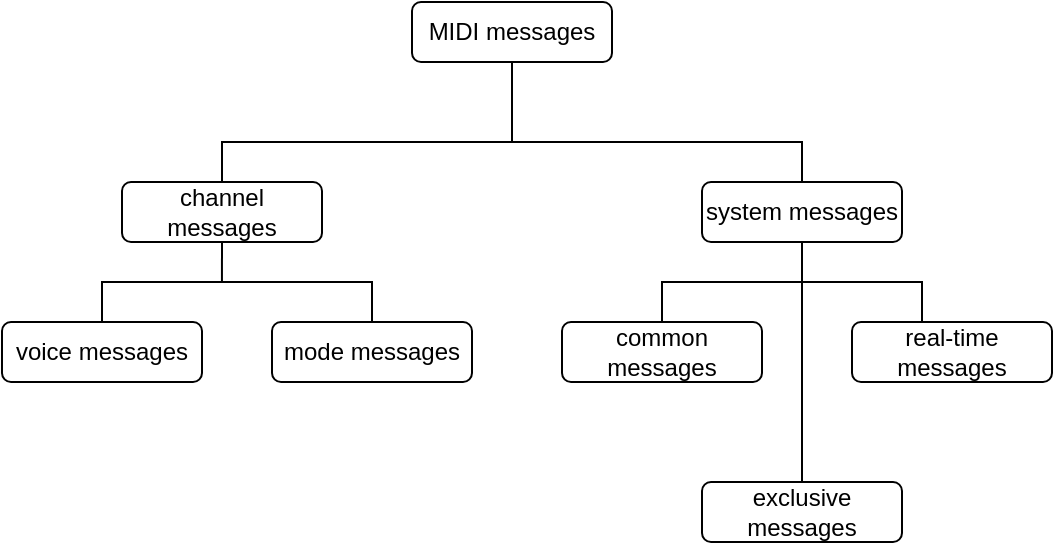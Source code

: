 <mxfile version="14.1.8" type="device" pages="25"><diagram id="zaHSCXJDClzEDVTZXpbO" name="midi-messages"><mxGraphModel dx="868" dy="488" grid="1" gridSize="10" guides="1" tooltips="1" connect="1" arrows="1" fold="1" page="1" pageScale="1" pageWidth="850" pageHeight="1100" background="none" math="0" shadow="0"><root><mxCell id="0"/><mxCell id="1" parent="0"/><mxCell id="xl9TvvDo2HSRTjk6vUR--1" value="" style="group;movable=0;resizable=0;rotatable=0;deletable=0;editable=0;connectable=0;shadow=0;" parent="1" vertex="1" connectable="0"><mxGeometry x="170" y="80" width="525" height="270" as="geometry"/></mxCell><mxCell id="hC2wi4VCqOW7CVwWdsaS-11" style="edgeStyle=orthogonalEdgeStyle;rounded=0;orthogonalLoop=1;jettySize=auto;html=1;exitX=0.5;exitY=1;exitDx=0;exitDy=0;endArrow=none;endFill=0;fontStyle=0;sketch=0;shadow=0;strokeWidth=1;movable=0;resizable=0;rotatable=0;deletable=0;editable=0;connectable=0;" parent="xl9TvvDo2HSRTjk6vUR--1" source="hC2wi4VCqOW7CVwWdsaS-1" edge="1"><mxGeometry relative="1" as="geometry"><mxPoint x="255" y="70" as="targetPoint"/></mxGeometry></mxCell><mxCell id="hC2wi4VCqOW7CVwWdsaS-1" value="MIDI messages" style="rounded=1;whiteSpace=wrap;html=1;fontStyle=0;sketch=0;shadow=0;strokeWidth=1;movable=0;resizable=0;rotatable=0;deletable=0;editable=0;connectable=0;" parent="xl9TvvDo2HSRTjk6vUR--1" vertex="1"><mxGeometry x="205" width="100" height="30" as="geometry"/></mxCell><mxCell id="hC2wi4VCqOW7CVwWdsaS-14" style="edgeStyle=orthogonalEdgeStyle;rounded=0;orthogonalLoop=1;jettySize=auto;html=1;exitX=0.5;exitY=1;exitDx=0;exitDy=0;endArrow=none;endFill=0;fontStyle=0;sketch=0;shadow=0;strokeWidth=1;movable=0;resizable=0;rotatable=0;deletable=0;editable=0;connectable=0;" parent="xl9TvvDo2HSRTjk6vUR--1" source="hC2wi4VCqOW7CVwWdsaS-3" edge="1"><mxGeometry relative="1" as="geometry"><mxPoint x="109.966" y="140" as="targetPoint"/></mxGeometry></mxCell><mxCell id="hC2wi4VCqOW7CVwWdsaS-3" value="channel messages" style="rounded=1;whiteSpace=wrap;html=1;fontStyle=0;sketch=0;shadow=0;strokeWidth=1;movable=0;resizable=0;rotatable=0;deletable=0;editable=0;connectable=0;" parent="xl9TvvDo2HSRTjk6vUR--1" vertex="1"><mxGeometry x="60" y="90" width="100" height="30" as="geometry"/></mxCell><mxCell id="hC2wi4VCqOW7CVwWdsaS-10" style="edgeStyle=orthogonalEdgeStyle;rounded=0;orthogonalLoop=1;jettySize=auto;html=1;exitX=0.5;exitY=0;exitDx=0;exitDy=0;entryX=0.5;entryY=0;entryDx=0;entryDy=0;endArrow=none;endFill=0;fontStyle=0;sketch=0;shadow=0;strokeWidth=1;movable=0;resizable=0;rotatable=0;deletable=0;editable=0;connectable=0;" parent="xl9TvvDo2HSRTjk6vUR--1" source="hC2wi4VCqOW7CVwWdsaS-4" target="hC2wi4VCqOW7CVwWdsaS-3" edge="1"><mxGeometry relative="1" as="geometry"><Array as="points"><mxPoint x="400" y="70"/><mxPoint x="110" y="70"/></Array></mxGeometry></mxCell><mxCell id="hC2wi4VCqOW7CVwWdsaS-17" style="edgeStyle=orthogonalEdgeStyle;rounded=0;orthogonalLoop=1;jettySize=auto;html=1;exitX=0.5;exitY=1;exitDx=0;exitDy=0;endArrow=none;endFill=0;fontStyle=0;sketch=0;shadow=0;strokeWidth=1;movable=0;resizable=0;rotatable=0;deletable=0;editable=0;connectable=0;" parent="xl9TvvDo2HSRTjk6vUR--1" source="hC2wi4VCqOW7CVwWdsaS-4" edge="1"><mxGeometry relative="1" as="geometry"><mxPoint x="400" y="140" as="targetPoint"/></mxGeometry></mxCell><mxCell id="hC2wi4VCqOW7CVwWdsaS-4" value="system messages" style="rounded=1;whiteSpace=wrap;html=1;fontStyle=0;sketch=0;shadow=0;strokeWidth=1;movable=0;resizable=0;rotatable=0;deletable=0;editable=0;connectable=0;" parent="xl9TvvDo2HSRTjk6vUR--1" vertex="1"><mxGeometry x="350" y="90" width="100" height="30" as="geometry"/></mxCell><mxCell id="hC2wi4VCqOW7CVwWdsaS-5" value="voice messages" style="rounded=1;whiteSpace=wrap;html=1;fontStyle=0;sketch=0;shadow=0;strokeWidth=1;movable=0;resizable=0;rotatable=0;deletable=0;editable=0;connectable=0;" parent="xl9TvvDo2HSRTjk6vUR--1" vertex="1"><mxGeometry y="160" width="100" height="30" as="geometry"/></mxCell><mxCell id="hC2wi4VCqOW7CVwWdsaS-6" value="mode messages" style="rounded=1;whiteSpace=wrap;html=1;fontStyle=0;sketch=0;shadow=0;strokeWidth=1;movable=0;resizable=0;rotatable=0;deletable=0;editable=0;connectable=0;" parent="xl9TvvDo2HSRTjk6vUR--1" vertex="1"><mxGeometry x="135" y="160" width="100" height="30" as="geometry"/></mxCell><mxCell id="hC2wi4VCqOW7CVwWdsaS-13" style="edgeStyle=orthogonalEdgeStyle;rounded=0;orthogonalLoop=1;jettySize=auto;html=1;exitX=0.5;exitY=0;exitDx=0;exitDy=0;entryX=0.5;entryY=0;entryDx=0;entryDy=0;endArrow=none;endFill=0;fontStyle=0;sketch=0;shadow=0;strokeWidth=1;movable=0;resizable=0;rotatable=0;deletable=0;editable=0;connectable=0;" parent="xl9TvvDo2HSRTjk6vUR--1" source="hC2wi4VCqOW7CVwWdsaS-5" target="hC2wi4VCqOW7CVwWdsaS-6" edge="1"><mxGeometry relative="1" as="geometry"/></mxCell><mxCell id="hC2wi4VCqOW7CVwWdsaS-15" style="edgeStyle=orthogonalEdgeStyle;rounded=0;orthogonalLoop=1;jettySize=auto;html=1;exitX=0.5;exitY=0;exitDx=0;exitDy=0;entryX=0.5;entryY=0;entryDx=0;entryDy=0;endArrow=none;endFill=0;fontStyle=0;sketch=0;shadow=0;strokeWidth=1;movable=0;resizable=0;rotatable=0;deletable=0;editable=0;connectable=0;" parent="xl9TvvDo2HSRTjk6vUR--1" source="hC2wi4VCqOW7CVwWdsaS-7" edge="1"><mxGeometry relative="1" as="geometry"><mxPoint x="460" y="160" as="targetPoint"/><Array as="points"><mxPoint x="330" y="140"/><mxPoint x="460" y="140"/></Array></mxGeometry></mxCell><mxCell id="hC2wi4VCqOW7CVwWdsaS-7" value="common messages" style="rounded=1;whiteSpace=wrap;html=1;fontStyle=0;sketch=0;shadow=0;strokeWidth=1;movable=0;resizable=0;rotatable=0;deletable=0;editable=0;connectable=0;" parent="xl9TvvDo2HSRTjk6vUR--1" vertex="1"><mxGeometry x="280" y="160" width="100" height="30" as="geometry"/></mxCell><mxCell id="hC2wi4VCqOW7CVwWdsaS-8" value="real-time messages" style="rounded=1;whiteSpace=wrap;html=1;fontStyle=0;sketch=0;shadow=0;strokeWidth=1;movable=0;resizable=0;rotatable=0;deletable=0;editable=0;connectable=0;" parent="xl9TvvDo2HSRTjk6vUR--1" vertex="1"><mxGeometry x="425" y="160" width="100" height="30" as="geometry"/></mxCell><mxCell id="hC2wi4VCqOW7CVwWdsaS-20" style="edgeStyle=orthogonalEdgeStyle;rounded=0;orthogonalLoop=1;jettySize=auto;html=1;exitX=0.5;exitY=0;exitDx=0;exitDy=0;endArrow=none;endFill=0;fontStyle=0;sketch=0;shadow=0;strokeWidth=1;movable=0;resizable=0;rotatable=0;deletable=0;editable=0;connectable=0;" parent="xl9TvvDo2HSRTjk6vUR--1" source="hC2wi4VCqOW7CVwWdsaS-18" edge="1"><mxGeometry relative="1" as="geometry"><mxPoint x="400" y="140" as="targetPoint"/><Array as="points"><mxPoint x="400" y="140"/><mxPoint x="400" y="140"/></Array></mxGeometry></mxCell><mxCell id="hC2wi4VCqOW7CVwWdsaS-18" value="exclusive messages" style="rounded=1;whiteSpace=wrap;html=1;fontStyle=0;sketch=0;shadow=0;strokeWidth=1;movable=0;resizable=0;rotatable=0;deletable=0;editable=0;connectable=0;" parent="xl9TvvDo2HSRTjk6vUR--1" vertex="1"><mxGeometry x="350" y="240" width="100" height="30" as="geometry"/></mxCell></root></mxGraphModel></diagram><diagram id="xO4ZiWgdI50Gv72BBuBQ" name="multimedia-structure"><mxGraphModel dx="1021" dy="593" grid="1" gridSize="10" guides="1" tooltips="1" connect="1" arrows="1" fold="1" page="1" pageScale="1" pageWidth="850" pageHeight="1100" math="0" shadow="0"><root><mxCell id="yLYAf4BUP6io_QG-x8yf-0"/><mxCell id="yLYAf4BUP6io_QG-x8yf-1" parent="yLYAf4BUP6io_QG-x8yf-0"/><mxCell id="yLYAf4BUP6io_QG-x8yf-31" value="" style="group;fontStyle=0;fontSize=12;" parent="yLYAf4BUP6io_QG-x8yf-1" vertex="1" connectable="0"><mxGeometry x="162.5" y="160" width="647.5" height="440" as="geometry"/></mxCell><mxCell id="yLYAf4BUP6io_QG-x8yf-21" value="&lt;font style=&quot;font-size: 12px&quot;&gt;Application Domain&lt;/font&gt;" style="text;html=1;strokeColor=none;fillColor=none;align=center;verticalAlign=middle;whiteSpace=wrap;rounded=0;labelBackgroundColor=none;fontSize=12;fontStyle=0;labelBorderColor=none;gradientDirection=east;strokeWidth=1;perimeterSpacing=0;" parent="yLYAf4BUP6io_QG-x8yf-31" vertex="1"><mxGeometry x="537.5" y="30" width="110" height="40" as="geometry"/></mxCell><mxCell id="yLYAf4BUP6io_QG-x8yf-30" value="" style="group;fontStyle=0;fontSize=12;" parent="yLYAf4BUP6io_QG-x8yf-31" vertex="1" connectable="0"><mxGeometry width="637.5" height="440" as="geometry"/></mxCell><mxCell id="yLYAf4BUP6io_QG-x8yf-20" value="&lt;font style=&quot;font-size: 12px&quot;&gt;Cross Domain&lt;/font&gt;" style="text;html=1;strokeColor=none;fillColor=none;align=center;verticalAlign=middle;whiteSpace=wrap;rounded=0;labelBackgroundColor=none;rotation=-90;fontStyle=0;fontSize=12;labelBorderColor=none;gradientDirection=east;strokeWidth=1;perimeterSpacing=0;" parent="yLYAf4BUP6io_QG-x8yf-30" vertex="1"><mxGeometry x="-187.5" y="207.5" width="395" height="20" as="geometry"/></mxCell><mxCell id="yLYAf4BUP6io_QG-x8yf-29" value="" style="group;fontStyle=0;fontSize=12;" parent="yLYAf4BUP6io_QG-x8yf-30" vertex="1" connectable="0"><mxGeometry x="37.5" width="600" height="440" as="geometry"/></mxCell><mxCell id="yLYAf4BUP6io_QG-x8yf-5" value="&lt;font style=&quot;font-size: 12px&quot;&gt;Synchroniztion&lt;/font&gt;" style="rounded=0;whiteSpace=wrap;html=1;rotation=-90;fontSize=12;fontStyle=0;labelBorderColor=none;labelBackgroundColor=none;gradientDirection=east;strokeWidth=1;perimeterSpacing=0;" parent="yLYAf4BUP6io_QG-x8yf-29" vertex="1"><mxGeometry x="-197.5" y="197.5" width="440" height="45" as="geometry"/></mxCell><mxCell id="yLYAf4BUP6io_QG-x8yf-28" value="" style="group;fontStyle=0;fontSize=12;" parent="yLYAf4BUP6io_QG-x8yf-29" vertex="1" connectable="0"><mxGeometry x="80" width="520" height="440" as="geometry"/></mxCell><mxCell id="yLYAf4BUP6io_QG-x8yf-22" value="&lt;font style=&quot;font-size: 12px&quot;&gt;System Domain&lt;/font&gt;" style="text;html=1;strokeColor=none;fillColor=none;align=center;verticalAlign=middle;whiteSpace=wrap;rounded=0;labelBackgroundColor=none;fontSize=12;fontStyle=0;labelBorderColor=none;gradientDirection=east;strokeWidth=1;perimeterSpacing=0;" parent="yLYAf4BUP6io_QG-x8yf-28" vertex="1"><mxGeometry x="410" y="187.5" width="110" height="40" as="geometry"/></mxCell><mxCell id="yLYAf4BUP6io_QG-x8yf-23" value="&lt;font style=&quot;font-size: 12px&quot;&gt;Device Domain&lt;/font&gt;" style="text;html=1;strokeColor=none;fillColor=none;align=center;verticalAlign=middle;whiteSpace=wrap;rounded=0;labelBackgroundColor=none;fontSize=12;fontStyle=0;labelBorderColor=none;gradientDirection=east;strokeWidth=1;perimeterSpacing=0;" parent="yLYAf4BUP6io_QG-x8yf-28" vertex="1"><mxGeometry x="410" y="365" width="100" height="40" as="geometry"/></mxCell><mxCell id="yLYAf4BUP6io_QG-x8yf-27" value="" style="group;fontStyle=0;fontSize=12;" parent="yLYAf4BUP6io_QG-x8yf-28" vertex="1" connectable="0"><mxGeometry width="400" height="440" as="geometry"/></mxCell><mxCell id="yLYAf4BUP6io_QG-x8yf-3" value="" style="rounded=0;whiteSpace=wrap;html=1;fontStyle=0;labelBorderColor=none;labelBackgroundColor=none;gradientDirection=east;strokeWidth=1;perimeterSpacing=0;fontSize=12;" parent="yLYAf4BUP6io_QG-x8yf-27" vertex="1"><mxGeometry width="400" height="120" as="geometry"/></mxCell><mxCell id="yLYAf4BUP6io_QG-x8yf-6" value="&lt;font style=&quot;font-size: 12px&quot;&gt;Tool and Applications&lt;/font&gt;" style="text;html=1;fillColor=none;align=center;verticalAlign=middle;whiteSpace=wrap;rounded=0;strokeColor=#000000;fontSize=12;fontStyle=0;labelBorderColor=none;labelBackgroundColor=none;gradientDirection=east;strokeWidth=1;perimeterSpacing=0;" parent="yLYAf4BUP6io_QG-x8yf-27" vertex="1"><mxGeometry x="30" y="10" width="350" height="30" as="geometry"/></mxCell><mxCell id="yLYAf4BUP6io_QG-x8yf-7" value="Documents" style="text;html=1;fillColor=none;align=center;verticalAlign=middle;whiteSpace=wrap;rounded=0;strokeColor=#000000;fontStyle=0;labelBorderColor=none;labelBackgroundColor=none;gradientDirection=east;strokeWidth=1;perimeterSpacing=0;fontSize=12;" parent="yLYAf4BUP6io_QG-x8yf-27" vertex="1"><mxGeometry x="30" y="60" width="85" height="50" as="geometry"/></mxCell><mxCell id="yLYAf4BUP6io_QG-x8yf-8" value="User Interface" style="text;html=1;fillColor=none;align=center;verticalAlign=middle;whiteSpace=wrap;rounded=0;strokeColor=#000000;fontStyle=0;labelBorderColor=none;labelBackgroundColor=none;gradientDirection=east;strokeWidth=1;perimeterSpacing=0;fontSize=12;" parent="yLYAf4BUP6io_QG-x8yf-27" vertex="1"><mxGeometry x="160" y="60" width="85" height="50" as="geometry"/></mxCell><mxCell id="yLYAf4BUP6io_QG-x8yf-9" value="Programming Abstractions" style="text;html=1;fillColor=none;align=center;verticalAlign=middle;whiteSpace=wrap;rounded=0;strokeColor=#000000;fontStyle=0;labelBorderColor=none;labelBackgroundColor=none;gradientDirection=east;strokeWidth=1;perimeterSpacing=0;fontSize=12;" parent="yLYAf4BUP6io_QG-x8yf-27" vertex="1"><mxGeometry x="280" y="60" width="100" height="50" as="geometry"/></mxCell><mxCell id="yLYAf4BUP6io_QG-x8yf-26" value="" style="group;fontStyle=0;fontSize=12;" parent="yLYAf4BUP6io_QG-x8yf-27" vertex="1" connectable="0"><mxGeometry y="160" width="400" height="280" as="geometry"/></mxCell><mxCell id="yLYAf4BUP6io_QG-x8yf-2" value="" style="rounded=0;whiteSpace=wrap;html=1;fontStyle=0;labelBorderColor=none;labelBackgroundColor=none;gradientDirection=east;strokeWidth=1;perimeterSpacing=0;fontSize=12;" parent="yLYAf4BUP6io_QG-x8yf-26" vertex="1"><mxGeometry width="400" height="120" as="geometry"/></mxCell><mxCell id="yLYAf4BUP6io_QG-x8yf-10" value="&lt;font style=&quot;font-size: 12px&quot;&gt;Computer Technology&lt;/font&gt;" style="text;html=1;fillColor=none;align=center;verticalAlign=middle;whiteSpace=wrap;rounded=0;strokeColor=#000000;labelBackgroundColor=none;labelBorderColor=none;textDirection=ltr;fontSize=12;fontStyle=0;gradientDirection=east;strokeWidth=1;perimeterSpacing=0;" parent="yLYAf4BUP6io_QG-x8yf-26" vertex="1"><mxGeometry x="30" y="80" width="350" height="30" as="geometry"/></mxCell><mxCell id="yLYAf4BUP6io_QG-x8yf-11" value="Database Systems" style="text;html=1;fillColor=none;align=center;verticalAlign=middle;whiteSpace=wrap;rounded=0;strokeColor=#000000;fontStyle=0;labelBorderColor=none;labelBackgroundColor=none;gradientDirection=east;strokeWidth=1;perimeterSpacing=0;fontSize=12;" parent="yLYAf4BUP6io_QG-x8yf-26" vertex="1"><mxGeometry x="30" y="10" width="85" height="50" as="geometry"/></mxCell><mxCell id="yLYAf4BUP6io_QG-x8yf-12" value="Operating Systems" style="text;html=1;fillColor=none;align=center;verticalAlign=middle;whiteSpace=wrap;rounded=0;strokeColor=#000000;fontStyle=0;labelBorderColor=none;labelBackgroundColor=none;gradientDirection=east;strokeWidth=1;perimeterSpacing=0;fontSize=12;" parent="yLYAf4BUP6io_QG-x8yf-26" vertex="1"><mxGeometry x="160" y="10" width="85" height="50" as="geometry"/></mxCell><mxCell id="yLYAf4BUP6io_QG-x8yf-13" value="Communication Systems" style="text;html=1;fillColor=none;align=center;verticalAlign=middle;whiteSpace=wrap;rounded=0;strokeColor=#000000;fontStyle=0;labelBorderColor=none;labelBackgroundColor=none;gradientDirection=east;strokeWidth=1;perimeterSpacing=0;fontSize=12;" parent="yLYAf4BUP6io_QG-x8yf-26" vertex="1"><mxGeometry x="280" y="10" width="100" height="50" as="geometry"/></mxCell><mxCell id="yLYAf4BUP6io_QG-x8yf-25" value="" style="group;fontStyle=0;fontSize=12;" parent="yLYAf4BUP6io_QG-x8yf-26" vertex="1" connectable="0"><mxGeometry y="160" width="400" height="120" as="geometry"/></mxCell><mxCell id="yLYAf4BUP6io_QG-x8yf-4" value="" style="rounded=0;whiteSpace=wrap;html=1;fontStyle=0;labelBorderColor=none;labelBackgroundColor=none;gradientDirection=east;strokeWidth=1;perimeterSpacing=0;fontSize=12;" parent="yLYAf4BUP6io_QG-x8yf-25" vertex="1"><mxGeometry width="400" height="120" as="geometry"/></mxCell><mxCell id="yLYAf4BUP6io_QG-x8yf-14" value="Storage" style="text;html=1;fillColor=none;align=center;verticalAlign=middle;whiteSpace=wrap;rounded=0;strokeColor=#000000;fontStyle=0;labelBorderColor=none;labelBackgroundColor=none;gradientDirection=east;strokeWidth=1;perimeterSpacing=0;fontSize=12;" parent="yLYAf4BUP6io_QG-x8yf-25" vertex="1"><mxGeometry x="27.5" y="20" width="60" height="90" as="geometry"/></mxCell><mxCell id="yLYAf4BUP6io_QG-x8yf-15" value="Network" style="text;html=1;fillColor=none;align=center;verticalAlign=middle;whiteSpace=wrap;rounded=0;strokeColor=#000000;fontStyle=0;labelBorderColor=none;labelBackgroundColor=none;gradientDirection=east;strokeWidth=1;perimeterSpacing=0;fontSize=12;" parent="yLYAf4BUP6io_QG-x8yf-25" vertex="1"><mxGeometry x="327.5" y="20" width="55" height="90" as="geometry"/></mxCell><mxCell id="yLYAf4BUP6io_QG-x8yf-16" value="&lt;font style=&quot;font-size: 12px&quot;&gt;Compression&lt;/font&gt;" style="text;html=1;fillColor=none;align=center;verticalAlign=middle;whiteSpace=wrap;rounded=0;strokeColor=#000000;fontSize=12;fontStyle=0;labelBorderColor=none;labelBackgroundColor=none;gradientDirection=east;strokeWidth=1;perimeterSpacing=0;" parent="yLYAf4BUP6io_QG-x8yf-25" vertex="1"><mxGeometry x="97.5" y="20" width="220" height="30" as="geometry"/></mxCell><mxCell id="yLYAf4BUP6io_QG-x8yf-17" value="Audio" style="text;html=1;fillColor=none;align=center;verticalAlign=middle;whiteSpace=wrap;rounded=0;strokeColor=#000000;fontStyle=0;labelBorderColor=none;labelBackgroundColor=none;gradientDirection=east;strokeWidth=1;perimeterSpacing=0;fontSize=12;" parent="yLYAf4BUP6io_QG-x8yf-25" vertex="1"><mxGeometry x="97.5" y="60" width="55" height="50" as="geometry"/></mxCell><mxCell id="yLYAf4BUP6io_QG-x8yf-18" value="Image Graphics" style="text;html=1;fillColor=none;align=center;verticalAlign=middle;whiteSpace=wrap;rounded=0;strokeColor=#000000;fontStyle=0;labelBorderColor=none;labelBackgroundColor=none;gradientDirection=east;strokeWidth=1;perimeterSpacing=0;fontSize=12;" parent="yLYAf4BUP6io_QG-x8yf-25" vertex="1"><mxGeometry x="167.5" y="60" width="60" height="50" as="geometry"/></mxCell><mxCell id="yLYAf4BUP6io_QG-x8yf-19" value="Video Animation" style="text;html=1;fillColor=none;align=center;verticalAlign=middle;whiteSpace=wrap;rounded=0;strokeColor=#000000;fontStyle=0;labelBorderColor=none;labelBackgroundColor=none;gradientDirection=east;strokeWidth=1;perimeterSpacing=0;fontSize=12;" parent="yLYAf4BUP6io_QG-x8yf-25" vertex="1"><mxGeometry x="242.5" y="60" width="75" height="50" as="geometry"/></mxCell></root></mxGraphModel></diagram><diagram id="u6T3zHKzLjCrfzVR8BmS" name="speech-analysis"><mxGraphModel dx="868" dy="531" grid="1" gridSize="10" guides="1" tooltips="1" connect="1" arrows="1" fold="1" page="1" pageScale="1" pageWidth="850" pageHeight="1100" math="0" shadow="0"><root><mxCell id="NcY-Bpfo74sbdPZ28JEK-0"/><mxCell id="NcY-Bpfo74sbdPZ28JEK-1" parent="NcY-Bpfo74sbdPZ28JEK-0"/><mxCell id="NcY-Bpfo74sbdPZ28JEK-28" value="" style="group;shadow=0;fontStyle=0" parent="NcY-Bpfo74sbdPZ28JEK-1" vertex="1" connectable="0"><mxGeometry x="160" y="120" width="510" height="190" as="geometry"/></mxCell><mxCell id="NcY-Bpfo74sbdPZ28JEK-3" value="Speech input" style="text;html=1;fillColor=none;align=center;verticalAlign=middle;whiteSpace=wrap;rounded=1;strokeColor=#000000;shadow=0;fontStyle=0" parent="NcY-Bpfo74sbdPZ28JEK-28" vertex="1"><mxGeometry x="200" width="120" height="30" as="geometry"/></mxCell><mxCell id="NcY-Bpfo74sbdPZ28JEK-4" value="Speech recognition" style="text;html=1;fillColor=none;align=center;verticalAlign=middle;whiteSpace=wrap;rounded=1;strokeColor=#000000;shadow=0;fontStyle=0" parent="NcY-Bpfo74sbdPZ28JEK-28" vertex="1"><mxGeometry x="20" y="80" width="120" height="30" as="geometry"/></mxCell><mxCell id="NcY-Bpfo74sbdPZ28JEK-25" style="edgeStyle=none;rounded=0;orthogonalLoop=1;jettySize=auto;html=1;exitX=0.5;exitY=1;exitDx=0;exitDy=0;entryX=0.5;entryY=0;entryDx=0;entryDy=0;shadow=0;fontStyle=0" parent="NcY-Bpfo74sbdPZ28JEK-28" source="NcY-Bpfo74sbdPZ28JEK-3" target="NcY-Bpfo74sbdPZ28JEK-4" edge="1"><mxGeometry relative="1" as="geometry"/></mxCell><mxCell id="NcY-Bpfo74sbdPZ28JEK-5" value="Speech recognition" style="text;html=1;fillColor=none;align=center;verticalAlign=middle;whiteSpace=wrap;rounded=1;strokeColor=#000000;shadow=0;fontStyle=0" parent="NcY-Bpfo74sbdPZ28JEK-28" vertex="1"><mxGeometry x="200" y="80" width="120" height="30" as="geometry"/></mxCell><mxCell id="NcY-Bpfo74sbdPZ28JEK-27" style="edgeStyle=none;rounded=0;orthogonalLoop=1;jettySize=auto;html=1;exitX=0.5;exitY=1;exitDx=0;exitDy=0;entryX=0.5;entryY=0;entryDx=0;entryDy=0;shadow=0;fontStyle=0" parent="NcY-Bpfo74sbdPZ28JEK-28" source="NcY-Bpfo74sbdPZ28JEK-3" target="NcY-Bpfo74sbdPZ28JEK-5" edge="1"><mxGeometry relative="1" as="geometry"/></mxCell><mxCell id="NcY-Bpfo74sbdPZ28JEK-6" value="..." style="text;html=1;fillColor=none;align=center;verticalAlign=middle;whiteSpace=wrap;rounded=1;strokeColor=#000000;shadow=0;fontStyle=0" parent="NcY-Bpfo74sbdPZ28JEK-28" vertex="1"><mxGeometry x="370" y="80" width="120" height="30" as="geometry"/></mxCell><mxCell id="NcY-Bpfo74sbdPZ28JEK-26" style="edgeStyle=none;rounded=0;orthogonalLoop=1;jettySize=auto;html=1;exitX=0.5;exitY=1;exitDx=0;exitDy=0;entryX=0.5;entryY=0;entryDx=0;entryDy=0;shadow=0;fontStyle=0" parent="NcY-Bpfo74sbdPZ28JEK-28" source="NcY-Bpfo74sbdPZ28JEK-3" target="NcY-Bpfo74sbdPZ28JEK-6" edge="1"><mxGeometry relative="1" as="geometry"/></mxCell><mxCell id="NcY-Bpfo74sbdPZ28JEK-11" value="How?" style="text;html=1;strokeColor=none;fillColor=none;align=center;verticalAlign=middle;whiteSpace=wrap;rounded=0;shadow=0;fontStyle=0" parent="NcY-Bpfo74sbdPZ28JEK-28" vertex="1"><mxGeometry x="410" y="120" width="40" height="20" as="geometry"/></mxCell><mxCell id="NcY-Bpfo74sbdPZ28JEK-12" value="(e.g. lie detector" style="text;html=1;strokeColor=none;fillColor=none;align=center;verticalAlign=middle;whiteSpace=wrap;rounded=0;shadow=0;fontStyle=0" parent="NcY-Bpfo74sbdPZ28JEK-28" vertex="1"><mxGeometry x="380" y="140" width="130" height="20" as="geometry"/></mxCell><mxCell id="NcY-Bpfo74sbdPZ28JEK-23" value="" style="group;shadow=0;fontStyle=0" parent="NcY-Bpfo74sbdPZ28JEK-28" vertex="1" connectable="0"><mxGeometry x="180" y="120" width="190" height="70" as="geometry"/></mxCell><mxCell id="NcY-Bpfo74sbdPZ28JEK-22" style="edgeStyle=none;rounded=0;orthogonalLoop=1;jettySize=auto;html=1;exitX=0.497;exitY=0.993;exitDx=0;exitDy=0;entryX=0.526;entryY=0.009;entryDx=0;entryDy=0;entryPerimeter=0;exitPerimeter=0;shadow=0;fontStyle=0" parent="NcY-Bpfo74sbdPZ28JEK-23" source="NcY-Bpfo74sbdPZ28JEK-10" edge="1"><mxGeometry relative="1" as="geometry"><mxPoint x="84.88" y="19.88" as="sourcePoint"/><mxPoint x="147.34" y="40.27" as="targetPoint"/></mxGeometry></mxCell><mxCell id="NcY-Bpfo74sbdPZ28JEK-10" value="What?" style="text;html=1;strokeColor=none;fillColor=none;align=center;verticalAlign=middle;whiteSpace=wrap;rounded=0;shadow=0;fontStyle=0" parent="NcY-Bpfo74sbdPZ28JEK-23" vertex="1"><mxGeometry x="65" width="40" height="20" as="geometry"/></mxCell><mxCell id="NcY-Bpfo74sbdPZ28JEK-17" value="Understanding" style="text;html=1;fillColor=none;align=center;verticalAlign=middle;whiteSpace=wrap;rounded=1;strokeColor=#000000;shadow=0;fontStyle=0" parent="NcY-Bpfo74sbdPZ28JEK-23" vertex="1"><mxGeometry x="100" y="40" width="90" height="30" as="geometry"/></mxCell><mxCell id="NcY-Bpfo74sbdPZ28JEK-18" value="Recognition" style="text;html=1;fillColor=none;align=center;verticalAlign=middle;whiteSpace=wrap;rounded=1;strokeColor=#000000;shadow=0;fontStyle=0" parent="NcY-Bpfo74sbdPZ28JEK-23" vertex="1"><mxGeometry y="40" width="80" height="30" as="geometry"/></mxCell><mxCell id="NcY-Bpfo74sbdPZ28JEK-19" style="edgeStyle=none;rounded=0;orthogonalLoop=1;jettySize=auto;html=1;exitX=0.506;exitY=0.993;exitDx=0;exitDy=0;entryX=0.488;entryY=0.003;entryDx=0;entryDy=0;entryPerimeter=0;exitPerimeter=0;shadow=0;fontStyle=0" parent="NcY-Bpfo74sbdPZ28JEK-23" source="NcY-Bpfo74sbdPZ28JEK-10" target="NcY-Bpfo74sbdPZ28JEK-18" edge="1"><mxGeometry relative="1" as="geometry"/></mxCell><mxCell id="NcY-Bpfo74sbdPZ28JEK-24" value="" style="group;shadow=0;fontStyle=0" parent="NcY-Bpfo74sbdPZ28JEK-28" vertex="1" connectable="0"><mxGeometry y="120" width="170" height="70" as="geometry"/></mxCell><mxCell id="NcY-Bpfo74sbdPZ28JEK-7" value="Verification" style="text;html=1;fillColor=none;align=center;verticalAlign=middle;whiteSpace=wrap;rounded=1;strokeColor=#000000;shadow=0;fontStyle=0" parent="NcY-Bpfo74sbdPZ28JEK-24" vertex="1"><mxGeometry y="40" width="70" height="30" as="geometry"/></mxCell><mxCell id="NcY-Bpfo74sbdPZ28JEK-8" value="Identification" style="text;html=1;fillColor=none;align=center;verticalAlign=middle;whiteSpace=wrap;rounded=1;strokeColor=#000000;shadow=0;fontStyle=0" parent="NcY-Bpfo74sbdPZ28JEK-24" vertex="1"><mxGeometry x="90" y="40" width="80" height="30" as="geometry"/></mxCell><mxCell id="NcY-Bpfo74sbdPZ28JEK-15" style="rounded=0;orthogonalLoop=1;jettySize=auto;html=1;exitX=0.498;exitY=0.994;exitDx=0;exitDy=0;entryX=0.5;entryY=0;entryDx=0;entryDy=0;exitPerimeter=0;shadow=0;fontStyle=0" parent="NcY-Bpfo74sbdPZ28JEK-24" source="NcY-Bpfo74sbdPZ28JEK-9" target="NcY-Bpfo74sbdPZ28JEK-8" edge="1"><mxGeometry relative="1" as="geometry"/></mxCell><mxCell id="NcY-Bpfo74sbdPZ28JEK-16" style="edgeStyle=none;rounded=0;orthogonalLoop=1;jettySize=auto;html=1;exitX=0.507;exitY=0.994;exitDx=0;exitDy=0;entryX=0.5;entryY=0;entryDx=0;entryDy=0;exitPerimeter=0;shadow=0;fontStyle=0" parent="NcY-Bpfo74sbdPZ28JEK-24" source="NcY-Bpfo74sbdPZ28JEK-9" target="NcY-Bpfo74sbdPZ28JEK-7" edge="1"><mxGeometry relative="1" as="geometry"/></mxCell><mxCell id="NcY-Bpfo74sbdPZ28JEK-9" value="Who?" style="text;html=1;strokeColor=none;fillColor=none;align=center;verticalAlign=middle;whiteSpace=wrap;rounded=0;shadow=0;fontStyle=0" parent="NcY-Bpfo74sbdPZ28JEK-24" vertex="1"><mxGeometry x="60" width="40" height="20" as="geometry"/></mxCell></root></mxGraphModel></diagram><diagram id="RA60l6vovh8s-u6HSQ-x" name="data-compression-steps"><mxGraphModel dx="723" dy="443" grid="1" gridSize="10" guides="1" tooltips="1" connect="1" arrows="1" fold="1" page="1" pageScale="1" pageWidth="850" pageHeight="1100" math="0" shadow="0"><root><mxCell id="1W4g1fbzST8JjCLLOW-n-0"/><mxCell id="1W4g1fbzST8JjCLLOW-n-1" parent="1W4g1fbzST8JjCLLOW-n-0"/><mxCell id="1W4g1fbzST8JjCLLOW-n-12" style="rounded=0;orthogonalLoop=1;jettySize=auto;html=1;exitX=1;exitY=0.5;exitDx=0;exitDy=0;sketch=0;shadow=0;" edge="1" parent="1W4g1fbzST8JjCLLOW-n-1" source="1W4g1fbzST8JjCLLOW-n-6" target="1W4g1fbzST8JjCLLOW-n-7"><mxGeometry relative="1" as="geometry"/></mxCell><mxCell id="1W4g1fbzST8JjCLLOW-n-6" value="Uncompressed Picture" style="text;html=1;strokeColor=none;fillColor=none;align=center;verticalAlign=middle;whiteSpace=wrap;rounded=0;sketch=0;shadow=0;" vertex="1" parent="1W4g1fbzST8JjCLLOW-n-1"><mxGeometry x="150" y="260" width="80" height="40" as="geometry"/></mxCell><mxCell id="1W4g1fbzST8JjCLLOW-n-13" style="edgeStyle=none;rounded=0;orthogonalLoop=1;jettySize=auto;html=1;exitX=1;exitY=0.5;exitDx=0;exitDy=0;entryX=0;entryY=0.5;entryDx=0;entryDy=0;sketch=0;shadow=0;" edge="1" parent="1W4g1fbzST8JjCLLOW-n-1" source="1W4g1fbzST8JjCLLOW-n-7" target="1W4g1fbzST8JjCLLOW-n-8"><mxGeometry relative="1" as="geometry"/></mxCell><mxCell id="1W4g1fbzST8JjCLLOW-n-7" value="Picture Preparation" style="text;html=1;fillColor=none;align=center;verticalAlign=middle;whiteSpace=wrap;rounded=0;strokeColor=#000000;sketch=0;shadow=0;" vertex="1" parent="1W4g1fbzST8JjCLLOW-n-1"><mxGeometry x="250" y="260" width="80" height="40" as="geometry"/></mxCell><mxCell id="1W4g1fbzST8JjCLLOW-n-14" style="edgeStyle=none;rounded=0;orthogonalLoop=1;jettySize=auto;html=1;exitX=1;exitY=0.5;exitDx=0;exitDy=0;entryX=0;entryY=0.5;entryDx=0;entryDy=0;sketch=0;shadow=0;" edge="1" parent="1W4g1fbzST8JjCLLOW-n-1" source="1W4g1fbzST8JjCLLOW-n-8" target="1W4g1fbzST8JjCLLOW-n-9"><mxGeometry relative="1" as="geometry"/></mxCell><mxCell id="1W4g1fbzST8JjCLLOW-n-8" value="Picture Processing" style="text;html=1;fillColor=none;align=center;verticalAlign=middle;whiteSpace=wrap;rounded=0;strokeColor=#000000;sketch=0;shadow=0;" vertex="1" parent="1W4g1fbzST8JjCLLOW-n-1"><mxGeometry x="345" y="260" width="80" height="40" as="geometry"/></mxCell><mxCell id="1W4g1fbzST8JjCLLOW-n-15" style="edgeStyle=none;rounded=0;orthogonalLoop=1;jettySize=auto;html=1;exitX=1;exitY=0.5;exitDx=0;exitDy=0;entryX=0;entryY=0.5;entryDx=0;entryDy=0;sketch=0;shadow=0;" edge="1" parent="1W4g1fbzST8JjCLLOW-n-1" source="1W4g1fbzST8JjCLLOW-n-9" target="1W4g1fbzST8JjCLLOW-n-10"><mxGeometry relative="1" as="geometry"/></mxCell><mxCell id="1W4g1fbzST8JjCLLOW-n-9" value="Quantization" style="text;html=1;fillColor=none;align=center;verticalAlign=middle;whiteSpace=wrap;rounded=0;strokeColor=#000000;sketch=0;shadow=0;" vertex="1" parent="1W4g1fbzST8JjCLLOW-n-1"><mxGeometry x="440" y="260" width="75" height="40" as="geometry"/></mxCell><mxCell id="1W4g1fbzST8JjCLLOW-n-16" style="edgeStyle=none;rounded=0;orthogonalLoop=1;jettySize=auto;html=1;exitX=1;exitY=0.5;exitDx=0;exitDy=0;entryX=0;entryY=0.5;entryDx=0;entryDy=0;sketch=0;shadow=0;" edge="1" parent="1W4g1fbzST8JjCLLOW-n-1" source="1W4g1fbzST8JjCLLOW-n-10" target="1W4g1fbzST8JjCLLOW-n-11"><mxGeometry relative="1" as="geometry"/></mxCell><mxCell id="1W4g1fbzST8JjCLLOW-n-10" value="Entropy Coding" style="text;html=1;fillColor=none;align=center;verticalAlign=middle;whiteSpace=wrap;rounded=0;strokeColor=#000000;sketch=0;shadow=0;" vertex="1" parent="1W4g1fbzST8JjCLLOW-n-1"><mxGeometry x="530" y="260" width="80" height="40" as="geometry"/></mxCell><mxCell id="1W4g1fbzST8JjCLLOW-n-11" value="Compressed Picture" style="text;html=1;fillColor=none;align=center;verticalAlign=middle;whiteSpace=wrap;rounded=0;sketch=0;shadow=0;" vertex="1" parent="1W4g1fbzST8JjCLLOW-n-1"><mxGeometry x="630" y="260" width="70" height="40" as="geometry"/></mxCell><mxCell id="1W4g1fbzST8JjCLLOW-n-17" style="edgeStyle=none;rounded=0;orthogonalLoop=1;jettySize=auto;html=1;exitX=0;exitY=0.5;exitDx=0;exitDy=0;sketch=0;shadow=0;" edge="1" parent="1W4g1fbzST8JjCLLOW-n-1" source="1W4g1fbzST8JjCLLOW-n-11" target="1W4g1fbzST8JjCLLOW-n-11"><mxGeometry relative="1" as="geometry"/></mxCell></root></mxGraphModel></diagram><diagram id="aS-wWabs8yUqZGg7kLmb" name="huffman-coding"><mxGraphModel dx="1021" dy="625" grid="1" gridSize="10" guides="1" tooltips="1" connect="1" arrows="1" fold="1" page="1" pageScale="1" pageWidth="850" pageHeight="1100" math="0" shadow="0"><root><mxCell id="96s5la9Y6PPi7c_w622j-0"/><mxCell id="96s5la9Y6PPi7c_w622j-1" parent="96s5la9Y6PPi7c_w622j-0"/><mxCell id="96s5la9Y6PPi7c_w622j-33" value="" style="group" vertex="1" connectable="0" parent="96s5la9Y6PPi7c_w622j-1"><mxGeometry x="63" y="40" width="530" height="290" as="geometry"/></mxCell><mxCell id="96s5la9Y6PPi7c_w622j-9" value="p(C)=0.09" style="ellipse;whiteSpace=wrap;html=1;rounded=1;shadow=0;glass=1;strokeColor=#000000;" vertex="1" parent="96s5la9Y6PPi7c_w622j-33"><mxGeometry y="240" width="120" height="50" as="geometry"/></mxCell><mxCell id="96s5la9Y6PPi7c_w622j-32" value="" style="group" vertex="1" connectable="0" parent="96s5la9Y6PPi7c_w622j-33"><mxGeometry x="30" width="500" height="290" as="geometry"/></mxCell><mxCell id="96s5la9Y6PPi7c_w622j-4" value="p(ADCEB)=1.00" style="ellipse;whiteSpace=wrap;html=1;rounded=1;shadow=0;glass=1;strokeColor=#000000;" vertex="1" parent="96s5la9Y6PPi7c_w622j-32"><mxGeometry x="220" width="120" height="50" as="geometry"/></mxCell><mxCell id="96s5la9Y6PPi7c_w622j-5" value="p(ADCE)=0.49" style="ellipse;whiteSpace=wrap;html=1;rounded=1;shadow=0;glass=1;strokeColor=#000000;" vertex="1" parent="96s5la9Y6PPi7c_w622j-32"><mxGeometry x="140" y="70" width="120" height="50" as="geometry"/></mxCell><mxCell id="96s5la9Y6PPi7c_w622j-14" style="comic=1;sketch=0;orthogonalLoop=1;jettySize=auto;html=1;exitX=0;exitY=1;exitDx=0;exitDy=0;entryX=0.474;entryY=0.02;entryDx=0;entryDy=0;entryPerimeter=0;shadow=0;startArrow=none;startFill=0;endArrow=none;endFill=0;strokeColor=#000000;curved=1;" edge="1" parent="96s5la9Y6PPi7c_w622j-32" source="96s5la9Y6PPi7c_w622j-4" target="96s5la9Y6PPi7c_w622j-5"><mxGeometry relative="1" as="geometry"/></mxCell><mxCell id="96s5la9Y6PPi7c_w622j-6" value="p(B)=0.51" style="ellipse;whiteSpace=wrap;html=1;rounded=1;shadow=0;glass=1;strokeColor=#000000;" vertex="1" parent="96s5la9Y6PPi7c_w622j-32"><mxGeometry x="330" y="70" width="120" height="50" as="geometry"/></mxCell><mxCell id="96s5la9Y6PPi7c_w622j-15" style="edgeStyle=none;curved=1;comic=1;sketch=0;orthogonalLoop=1;jettySize=auto;html=1;exitX=1;exitY=1;exitDx=0;exitDy=0;entryX=0.5;entryY=0;entryDx=0;entryDy=0;shadow=0;startArrow=none;startFill=0;endArrow=none;endFill=0;strokeColor=#000000;" edge="1" parent="96s5la9Y6PPi7c_w622j-32" source="96s5la9Y6PPi7c_w622j-4" target="96s5la9Y6PPi7c_w622j-6"><mxGeometry relative="1" as="geometry"/></mxCell><mxCell id="96s5la9Y6PPi7c_w622j-7" value="p(CE)=0.20" style="ellipse;whiteSpace=wrap;html=1;rounded=1;shadow=0;glass=1;strokeColor=#000000;" vertex="1" parent="96s5la9Y6PPi7c_w622j-32"><mxGeometry x="50" y="150" width="120" height="50" as="geometry"/></mxCell><mxCell id="96s5la9Y6PPi7c_w622j-16" style="edgeStyle=none;curved=1;comic=1;sketch=0;orthogonalLoop=1;jettySize=auto;html=1;exitX=0;exitY=1;exitDx=0;exitDy=0;entryX=0.5;entryY=0;entryDx=0;entryDy=0;shadow=0;startArrow=none;startFill=0;endArrow=none;endFill=0;strokeColor=#000000;" edge="1" parent="96s5la9Y6PPi7c_w622j-32" source="96s5la9Y6PPi7c_w622j-5" target="96s5la9Y6PPi7c_w622j-7"><mxGeometry relative="1" as="geometry"/></mxCell><mxCell id="96s5la9Y6PPi7c_w622j-8" value="p(AD)=0.29" style="ellipse;whiteSpace=wrap;html=1;rounded=1;shadow=0;glass=1;strokeColor=#000000;" vertex="1" parent="96s5la9Y6PPi7c_w622j-32"><mxGeometry x="300" y="150" width="120" height="50" as="geometry"/></mxCell><mxCell id="96s5la9Y6PPi7c_w622j-17" style="edgeStyle=none;curved=1;comic=1;sketch=0;orthogonalLoop=1;jettySize=auto;html=1;exitX=1;exitY=1;exitDx=0;exitDy=0;entryX=0.5;entryY=0;entryDx=0;entryDy=0;shadow=0;startArrow=none;startFill=0;endArrow=none;endFill=0;strokeColor=#000000;" edge="1" parent="96s5la9Y6PPi7c_w622j-32" source="96s5la9Y6PPi7c_w622j-5" target="96s5la9Y6PPi7c_w622j-8"><mxGeometry relative="1" as="geometry"/></mxCell><mxCell id="96s5la9Y6PPi7c_w622j-10" value="p(E)=0.11" style="ellipse;whiteSpace=wrap;html=1;rounded=1;shadow=0;glass=1;strokeColor=#000000;" vertex="1" parent="96s5la9Y6PPi7c_w622j-32"><mxGeometry x="100" y="240" width="120" height="50" as="geometry"/></mxCell><mxCell id="96s5la9Y6PPi7c_w622j-19" style="edgeStyle=none;curved=1;comic=1;sketch=0;orthogonalLoop=1;jettySize=auto;html=1;exitX=0.693;exitY=0.947;exitDx=0;exitDy=0;entryX=0.5;entryY=0;entryDx=0;entryDy=0;shadow=0;startArrow=none;startFill=0;endArrow=none;endFill=0;strokeColor=#000000;exitPerimeter=0;" edge="1" parent="96s5la9Y6PPi7c_w622j-32" source="96s5la9Y6PPi7c_w622j-7" target="96s5la9Y6PPi7c_w622j-10"><mxGeometry relative="1" as="geometry"/></mxCell><mxCell id="96s5la9Y6PPi7c_w622j-11" value="p(D)=0.13" style="ellipse;whiteSpace=wrap;html=1;rounded=1;shadow=0;glass=1;strokeColor=#000000;" vertex="1" parent="96s5la9Y6PPi7c_w622j-32"><mxGeometry x="240" y="240" width="120" height="50" as="geometry"/></mxCell><mxCell id="96s5la9Y6PPi7c_w622j-20" style="edgeStyle=none;curved=1;comic=1;sketch=0;orthogonalLoop=1;jettySize=auto;html=1;exitX=0.252;exitY=0.929;exitDx=0;exitDy=0;entryX=0.5;entryY=0;entryDx=0;entryDy=0;shadow=0;startArrow=none;startFill=0;endArrow=none;endFill=0;strokeColor=#000000;exitPerimeter=0;" edge="1" parent="96s5la9Y6PPi7c_w622j-32" source="96s5la9Y6PPi7c_w622j-8" target="96s5la9Y6PPi7c_w622j-11"><mxGeometry relative="1" as="geometry"/></mxCell><mxCell id="96s5la9Y6PPi7c_w622j-12" value="p(A)=0.16" style="ellipse;whiteSpace=wrap;html=1;rounded=1;shadow=0;glass=1;strokeColor=#000000;" vertex="1" parent="96s5la9Y6PPi7c_w622j-32"><mxGeometry x="380" y="240" width="120" height="50" as="geometry"/></mxCell><mxCell id="96s5la9Y6PPi7c_w622j-21" style="edgeStyle=none;curved=1;comic=1;sketch=0;orthogonalLoop=1;jettySize=auto;html=1;exitX=1;exitY=1;exitDx=0;exitDy=0;entryX=0.5;entryY=0;entryDx=0;entryDy=0;shadow=0;startArrow=none;startFill=0;endArrow=none;endFill=0;strokeColor=#000000;" edge="1" parent="96s5la9Y6PPi7c_w622j-32" source="96s5la9Y6PPi7c_w622j-8" target="96s5la9Y6PPi7c_w622j-12"><mxGeometry relative="1" as="geometry"/></mxCell><mxCell id="96s5la9Y6PPi7c_w622j-24" value="0" style="text;html=1;strokeColor=none;fillColor=none;align=center;verticalAlign=middle;whiteSpace=wrap;rounded=0;shadow=0;glass=1;" vertex="1" parent="96s5la9Y6PPi7c_w622j-32"><mxGeometry x="170" y="30" width="40" height="20" as="geometry"/></mxCell><mxCell id="96s5la9Y6PPi7c_w622j-25" value="1" style="text;html=1;strokeColor=none;fillColor=none;align=center;verticalAlign=middle;whiteSpace=wrap;rounded=0;shadow=0;glass=1;" vertex="1" parent="96s5la9Y6PPi7c_w622j-32"><mxGeometry x="370" y="40" width="40" height="20" as="geometry"/></mxCell><mxCell id="96s5la9Y6PPi7c_w622j-26" value="0" style="text;html=1;strokeColor=none;fillColor=none;align=center;verticalAlign=middle;whiteSpace=wrap;rounded=0;shadow=0;glass=1;" vertex="1" parent="96s5la9Y6PPi7c_w622j-32"><mxGeometry x="280" y="100" width="40" height="20" as="geometry"/></mxCell><mxCell id="96s5la9Y6PPi7c_w622j-27" value="0" style="text;html=1;strokeColor=none;fillColor=none;align=center;verticalAlign=middle;whiteSpace=wrap;rounded=0;shadow=0;glass=1;" vertex="1" parent="96s5la9Y6PPi7c_w622j-32"><mxGeometry x="270" y="200" width="40" height="20" as="geometry"/></mxCell><mxCell id="96s5la9Y6PPi7c_w622j-28" value="1" style="text;html=1;strokeColor=none;fillColor=none;align=center;verticalAlign=middle;whiteSpace=wrap;rounded=0;shadow=0;glass=1;" vertex="1" parent="96s5la9Y6PPi7c_w622j-32"><mxGeometry x="410" y="200" width="40" height="20" as="geometry"/></mxCell><mxCell id="96s5la9Y6PPi7c_w622j-29" value="1" style="text;html=1;strokeColor=none;fillColor=none;align=center;verticalAlign=middle;whiteSpace=wrap;rounded=0;shadow=0;glass=1;" vertex="1" parent="96s5la9Y6PPi7c_w622j-32"><mxGeometry y="200" width="40" height="20" as="geometry"/></mxCell><mxCell id="96s5la9Y6PPi7c_w622j-30" value="1" style="text;html=1;strokeColor=none;fillColor=none;align=center;verticalAlign=middle;whiteSpace=wrap;rounded=0;shadow=0;glass=1;" vertex="1" parent="96s5la9Y6PPi7c_w622j-32"><mxGeometry x="80" y="110" width="40" height="20" as="geometry"/></mxCell><mxCell id="96s5la9Y6PPi7c_w622j-31" value="0" style="text;html=1;strokeColor=none;fillColor=none;align=center;verticalAlign=middle;whiteSpace=wrap;rounded=0;shadow=0;glass=1;" vertex="1" parent="96s5la9Y6PPi7c_w622j-32"><mxGeometry x="160" y="210" width="40" height="20" as="geometry"/></mxCell><mxCell id="96s5la9Y6PPi7c_w622j-18" style="edgeStyle=none;curved=1;comic=1;sketch=0;orthogonalLoop=1;jettySize=auto;html=1;exitX=0;exitY=1;exitDx=0;exitDy=0;entryX=0.5;entryY=0;entryDx=0;entryDy=0;shadow=0;startArrow=none;startFill=0;endArrow=none;endFill=0;strokeColor=#000000;" edge="1" parent="96s5la9Y6PPi7c_w622j-33" source="96s5la9Y6PPi7c_w622j-7" target="96s5la9Y6PPi7c_w622j-9"><mxGeometry relative="1" as="geometry"/></mxCell></root></mxGraphModel></diagram><diagram id="bThCWNvmyHWWi0J1htfA" name="jpeg-compression-steps"><mxGraphModel dx="868" dy="531" grid="1" gridSize="10" guides="1" tooltips="1" connect="1" arrows="1" fold="1" page="1" pageScale="1" pageWidth="850" pageHeight="1100" math="0" shadow="0"><root><mxCell id="KwNk0MOlVOF7wBhYacKB-0"/><mxCell id="KwNk0MOlVOF7wBhYacKB-1" parent="KwNk0MOlVOF7wBhYacKB-0"/><mxCell id="KwNk0MOlVOF7wBhYacKB-32" value="" style="group" vertex="1" connectable="0" parent="KwNk0MOlVOF7wBhYacKB-1"><mxGeometry x="100" y="120" width="520" height="180" as="geometry"/></mxCell><mxCell id="KwNk0MOlVOF7wBhYacKB-19" value="" style="rounded=0;whiteSpace=wrap;html=1;shadow=0;glass=0;labelBackgroundColor=none;strokeColor=#000000;fillColor=none;fontSize=12;" vertex="1" parent="KwNk0MOlVOF7wBhYacKB-32"><mxGeometry x="270" width="100" height="180" as="geometry"/></mxCell><mxCell id="KwNk0MOlVOF7wBhYacKB-29" style="edgeStyle=none;curved=1;comic=1;sketch=0;orthogonalLoop=1;jettySize=auto;html=1;exitX=0;exitY=0.5;exitDx=0;exitDy=0;shadow=0;startArrow=classic;startFill=1;endArrow=none;endFill=0;strokeColor=#000000;fontSize=12;" edge="1" parent="KwNk0MOlVOF7wBhYacKB-32" source="KwNk0MOlVOF7wBhYacKB-4"><mxGeometry as="geometry"><mxPoint y="90" as="targetPoint"/></mxGeometry></mxCell><mxCell id="KwNk0MOlVOF7wBhYacKB-30" style="edgeStyle=none;curved=1;comic=1;sketch=0;orthogonalLoop=1;jettySize=auto;html=1;exitX=1;exitY=0.5;exitDx=0;exitDy=0;shadow=0;startArrow=none;startFill=0;endArrow=classic;endFill=1;strokeColor=#000000;fontSize=12;" edge="1" parent="KwNk0MOlVOF7wBhYacKB-32" source="KwNk0MOlVOF7wBhYacKB-22"><mxGeometry as="geometry"><mxPoint x="520" y="89.857" as="targetPoint"/></mxGeometry></mxCell><mxCell id="KwNk0MOlVOF7wBhYacKB-4" value="" style="rounded=0;whiteSpace=wrap;html=1;shadow=0;glass=0;labelBackgroundColor=none;strokeColor=#000000;fillColor=none;fontSize=12;" vertex="1" parent="KwNk0MOlVOF7wBhYacKB-32"><mxGeometry x="30" width="100" height="180" as="geometry"/></mxCell><mxCell id="KwNk0MOlVOF7wBhYacKB-5" value="Picture Preparation" style="text;html=1;strokeColor=none;fillColor=none;align=center;verticalAlign=middle;whiteSpace=wrap;rounded=0;shadow=0;glass=0;labelBackgroundColor=none;fontSize=12;" vertex="1" parent="KwNk0MOlVOF7wBhYacKB-32"><mxGeometry x="40" y="10" width="80" height="20" as="geometry"/></mxCell><mxCell id="KwNk0MOlVOF7wBhYacKB-7" value="Pixel" style="rounded=0;whiteSpace=wrap;html=1;shadow=0;glass=0;labelBackgroundColor=none;strokeColor=#000000;fillColor=none;fontSize=12;" vertex="1" parent="KwNk0MOlVOF7wBhYacKB-32"><mxGeometry x="40" y="60" width="80" height="30" as="geometry"/></mxCell><mxCell id="KwNk0MOlVOF7wBhYacKB-8" value="Block, MCU" style="rounded=0;whiteSpace=wrap;html=1;shadow=0;glass=0;labelBackgroundColor=none;strokeColor=#000000;fillColor=none;fontSize=12;" vertex="1" parent="KwNk0MOlVOF7wBhYacKB-32"><mxGeometry x="40" y="110" width="80" height="30" as="geometry"/></mxCell><mxCell id="KwNk0MOlVOF7wBhYacKB-18" style="edgeStyle=none;curved=1;comic=1;sketch=0;orthogonalLoop=1;jettySize=auto;html=1;exitX=1;exitY=0.5;exitDx=0;exitDy=0;entryX=0;entryY=0.5;entryDx=0;entryDy=0;shadow=0;startArrow=none;startFill=0;endArrow=classic;endFill=1;strokeColor=#000000;fontSize=12;" edge="1" parent="KwNk0MOlVOF7wBhYacKB-32" source="KwNk0MOlVOF7wBhYacKB-9"><mxGeometry x="130" y="120" as="geometry"><mxPoint x="270" y="90" as="targetPoint"/></mxGeometry></mxCell><mxCell id="KwNk0MOlVOF7wBhYacKB-9" value="" style="rounded=0;whiteSpace=wrap;html=1;shadow=0;glass=0;labelBackgroundColor=none;strokeColor=#000000;fillColor=none;fontSize=12;" vertex="1" parent="KwNk0MOlVOF7wBhYacKB-32"><mxGeometry x="150" width="100" height="180" as="geometry"/></mxCell><mxCell id="KwNk0MOlVOF7wBhYacKB-17" style="comic=1;sketch=0;orthogonalLoop=1;jettySize=auto;html=1;exitX=1;exitY=0.5;exitDx=0;exitDy=0;entryX=0;entryY=0.5;entryDx=0;entryDy=0;shadow=0;startArrow=none;startFill=0;endArrow=classic;endFill=1;fontSize=12;curved=1;" edge="1" parent="KwNk0MOlVOF7wBhYacKB-32" source="KwNk0MOlVOF7wBhYacKB-4" target="KwNk0MOlVOF7wBhYacKB-9"><mxGeometry x="130" y="120" as="geometry"/></mxCell><mxCell id="KwNk0MOlVOF7wBhYacKB-10" value="Picture Processing" style="text;html=1;strokeColor=none;fillColor=none;align=center;verticalAlign=middle;whiteSpace=wrap;rounded=0;shadow=0;glass=0;labelBackgroundColor=none;fontSize=12;" vertex="1" parent="KwNk0MOlVOF7wBhYacKB-32"><mxGeometry x="160" y="10" width="80" height="20" as="geometry"/></mxCell><mxCell id="KwNk0MOlVOF7wBhYacKB-11" value="Predictor" style="rounded=0;whiteSpace=wrap;html=1;shadow=0;glass=0;labelBackgroundColor=none;strokeColor=#000000;fillColor=none;fontSize=12;" vertex="1" parent="KwNk0MOlVOF7wBhYacKB-32"><mxGeometry x="160" y="60" width="80" height="30" as="geometry"/></mxCell><mxCell id="KwNk0MOlVOF7wBhYacKB-12" value="FDCT" style="rounded=0;whiteSpace=wrap;html=1;shadow=0;glass=0;labelBackgroundColor=none;strokeColor=#000000;fillColor=none;fontSize=12;" vertex="1" parent="KwNk0MOlVOF7wBhYacKB-32"><mxGeometry x="160" y="110" width="80" height="30" as="geometry"/></mxCell><mxCell id="KwNk0MOlVOF7wBhYacKB-14" value="Quantization" style="text;html=1;strokeColor=none;fillColor=none;align=center;verticalAlign=middle;whiteSpace=wrap;rounded=0;shadow=0;glass=0;labelBackgroundColor=none;fontSize=12;horizontal=0;" vertex="1" parent="KwNk0MOlVOF7wBhYacKB-32"><mxGeometry x="305" y="30" width="20" height="130" as="geometry"/></mxCell><mxCell id="KwNk0MOlVOF7wBhYacKB-21" style="edgeStyle=none;curved=1;comic=1;sketch=0;orthogonalLoop=1;jettySize=auto;html=1;exitX=1;exitY=0.5;exitDx=0;exitDy=0;entryX=0;entryY=0.5;entryDx=0;entryDy=0;shadow=0;startArrow=none;startFill=0;endArrow=classic;endFill=1;strokeColor=#000000;fontSize=12;" edge="1" parent="KwNk0MOlVOF7wBhYacKB-32" source="KwNk0MOlVOF7wBhYacKB-19"><mxGeometry x="130" y="120" as="geometry"><mxPoint x="390" y="90" as="targetPoint"/></mxGeometry></mxCell><mxCell id="KwNk0MOlVOF7wBhYacKB-22" value="" style="rounded=0;whiteSpace=wrap;html=1;shadow=0;glass=0;labelBackgroundColor=none;strokeColor=#000000;fillColor=none;fontSize=12;" vertex="1" parent="KwNk0MOlVOF7wBhYacKB-32"><mxGeometry x="390" width="100" height="180" as="geometry"/></mxCell><mxCell id="KwNk0MOlVOF7wBhYacKB-23" value="Entropy Coding" style="text;html=1;strokeColor=none;fillColor=none;align=center;verticalAlign=middle;whiteSpace=wrap;rounded=0;shadow=0;glass=0;labelBackgroundColor=none;fontSize=12;" vertex="1" parent="KwNk0MOlVOF7wBhYacKB-32"><mxGeometry x="400" y="10" width="80" height="20" as="geometry"/></mxCell><mxCell id="KwNk0MOlVOF7wBhYacKB-24" value="Run-length" style="rounded=0;whiteSpace=wrap;html=1;shadow=0;glass=0;labelBackgroundColor=none;strokeColor=#000000;fillColor=none;fontSize=12;" vertex="1" parent="KwNk0MOlVOF7wBhYacKB-32"><mxGeometry x="400" y="60" width="80" height="30" as="geometry"/></mxCell><mxCell id="KwNk0MOlVOF7wBhYacKB-25" value="Huffman" style="rounded=0;whiteSpace=wrap;html=1;shadow=0;glass=0;labelBackgroundColor=none;strokeColor=#000000;fillColor=none;fontSize=12;" vertex="1" parent="KwNk0MOlVOF7wBhYacKB-32"><mxGeometry x="400" y="100" width="80" height="30" as="geometry"/></mxCell><mxCell id="KwNk0MOlVOF7wBhYacKB-26" value="Arithmetic" style="rounded=0;whiteSpace=wrap;html=1;shadow=0;glass=0;labelBackgroundColor=none;strokeColor=#000000;fillColor=none;fontSize=12;" vertex="1" parent="KwNk0MOlVOF7wBhYacKB-32"><mxGeometry x="400" y="140" width="80" height="30" as="geometry"/></mxCell></root></mxGraphModel></diagram><diagram id="Zl2jWGZxjAMLpYt8eoUo" name="document-arch"><mxGraphModel dx="723" dy="443" grid="1" gridSize="10" guides="1" tooltips="1" connect="1" arrows="1" fold="1" page="1" pageScale="1" pageWidth="850" pageHeight="1100" math="0" shadow="0"><root><mxCell id="AbWWJ6dYVasMPtYNw-SZ-0"/><mxCell id="AbWWJ6dYVasMPtYNw-SZ-1" parent="AbWWJ6dYVasMPtYNw-SZ-0"/><mxCell id="AbWWJ6dYVasMPtYNw-SZ-18" value="" style="group" vertex="1" connectable="0" parent="AbWWJ6dYVasMPtYNw-SZ-1"><mxGeometry x="162.759" y="80" width="367.241" height="360" as="geometry"/></mxCell><mxCell id="AbWWJ6dYVasMPtYNw-SZ-2" value="" style="ellipse;whiteSpace=wrap;html=1;aspect=fixed;shadow=0;sketch=0;fillColor=none;" vertex="1" parent="AbWWJ6dYVasMPtYNw-SZ-18"><mxGeometry x="7.241" width="360" height="360" as="geometry"/></mxCell><mxCell id="AbWWJ6dYVasMPtYNw-SZ-10" style="rounded=0;orthogonalLoop=1;jettySize=auto;html=1;exitX=0.5;exitY=0;exitDx=0;exitDy=0;entryX=0.5;entryY=0;entryDx=0;entryDy=0;endArrow=none;endFill=0;shadow=0;sketch=0;" edge="1" parent="AbWWJ6dYVasMPtYNw-SZ-18" source="AbWWJ6dYVasMPtYNw-SZ-3" target="AbWWJ6dYVasMPtYNw-SZ-2"><mxGeometry x="-12.759" y="-30" as="geometry"/></mxCell><mxCell id="AbWWJ6dYVasMPtYNw-SZ-11" style="edgeStyle=none;rounded=0;orthogonalLoop=1;jettySize=auto;html=1;exitX=0;exitY=1;exitDx=0;exitDy=0;entryX=0;entryY=1;entryDx=0;entryDy=0;endArrow=none;endFill=0;shadow=0;sketch=0;" edge="1" parent="AbWWJ6dYVasMPtYNw-SZ-18" source="AbWWJ6dYVasMPtYNw-SZ-3" target="AbWWJ6dYVasMPtYNw-SZ-2"><mxGeometry x="-12.759" y="-30" as="geometry"/></mxCell><mxCell id="AbWWJ6dYVasMPtYNw-SZ-12" style="edgeStyle=none;rounded=0;orthogonalLoop=1;jettySize=auto;html=1;exitX=1;exitY=1;exitDx=0;exitDy=0;entryX=1;entryY=1;entryDx=0;entryDy=0;endArrow=none;endFill=0;shadow=0;sketch=0;" edge="1" parent="AbWWJ6dYVasMPtYNw-SZ-18" source="AbWWJ6dYVasMPtYNw-SZ-3" target="AbWWJ6dYVasMPtYNw-SZ-2"><mxGeometry x="-12.759" y="-30" as="geometry"/></mxCell><mxCell id="AbWWJ6dYVasMPtYNw-SZ-3" value="" style="ellipse;whiteSpace=wrap;html=1;aspect=fixed;shadow=0;sketch=0;fillColor=none;" vertex="1" parent="AbWWJ6dYVasMPtYNw-SZ-18"><mxGeometry x="67.241" y="60" width="240" height="240" as="geometry"/></mxCell><mxCell id="AbWWJ6dYVasMPtYNw-SZ-5" value="" style="ellipse;whiteSpace=wrap;html=1;aspect=fixed;shadow=0;sketch=0;fillColor=none;" vertex="1" parent="AbWWJ6dYVasMPtYNw-SZ-18"><mxGeometry x="117.241" y="110" width="140" height="140" as="geometry"/></mxCell><mxCell id="AbWWJ6dYVasMPtYNw-SZ-7" value="Presentation model" style="text;html=1;strokeColor=none;fillColor=none;align=center;verticalAlign=middle;whiteSpace=wrap;rounded=0;rotation=-65;shadow=0;sketch=0;" vertex="1" parent="AbWWJ6dYVasMPtYNw-SZ-18"><mxGeometry x="-17.759" y="100" width="140" height="50" as="geometry"/></mxCell><mxCell id="AbWWJ6dYVasMPtYNw-SZ-13" value="Manipulation model" style="text;html=1;strokeColor=none;fillColor=none;align=center;verticalAlign=middle;whiteSpace=wrap;rounded=0;rotation=55;shadow=0;sketch=0;" vertex="1" parent="AbWWJ6dYVasMPtYNw-SZ-18"><mxGeometry x="227.241" y="65" width="140" height="50" as="geometry"/></mxCell><mxCell id="AbWWJ6dYVasMPtYNw-SZ-14" value="Representation model" style="text;html=1;strokeColor=none;fillColor=none;align=center;verticalAlign=middle;whiteSpace=wrap;rounded=0;rotation=0;shadow=0;sketch=0;" vertex="1" parent="AbWWJ6dYVasMPtYNw-SZ-18"><mxGeometry x="122.241" y="300" width="140" height="50" as="geometry"/></mxCell><mxCell id="AbWWJ6dYVasMPtYNw-SZ-15" value="Content" style="text;html=1;strokeColor=none;fillColor=none;align=center;verticalAlign=middle;whiteSpace=wrap;rounded=0;rotation=0;shadow=0;sketch=0;" vertex="1" parent="AbWWJ6dYVasMPtYNw-SZ-18"><mxGeometry x="152.241" y="155" width="70" height="35" as="geometry"/></mxCell><mxCell id="AbWWJ6dYVasMPtYNw-SZ-16" value="Structure" style="text;html=1;strokeColor=none;fillColor=none;align=center;verticalAlign=middle;whiteSpace=wrap;rounded=0;rotation=0;shadow=0;sketch=0;" vertex="1" parent="AbWWJ6dYVasMPtYNw-SZ-18"><mxGeometry x="152.241" y="75" width="70" height="35" as="geometry"/></mxCell></root></mxGraphModel></diagram><diagram id="9VK7PhAVHw2zii90ClWc" name="hyper-multi"><mxGraphModel dx="1704" dy="928" grid="1" gridSize="10" guides="1" tooltips="1" connect="1" arrows="1" fold="1" page="1" pageScale="1" pageWidth="850" pageHeight="1100" math="0" shadow="0"><root><mxCell id="eCg7KaWXUTEvnDW4FCGw-0"/><mxCell id="eCg7KaWXUTEvnDW4FCGw-1" parent="eCg7KaWXUTEvnDW4FCGw-0"/><mxCell id="eCg7KaWXUTEvnDW4FCGw-24" value="" style="group;shadow=0;" parent="eCg7KaWXUTEvnDW4FCGw-1" vertex="1" connectable="0"><mxGeometry x="100" y="130" width="550" height="370" as="geometry"/></mxCell><mxCell id="eCg7KaWXUTEvnDW4FCGw-10" value="" style="ellipse;fillColor=#12AAB5;opacity=60;html=1;fontColor=#FFFFFF;" parent="eCg7KaWXUTEvnDW4FCGw-24" vertex="1"><mxGeometry width="365.138" height="368.611" as="geometry"/></mxCell><mxCell id="eCg7KaWXUTEvnDW4FCGw-11" value="" style="ellipse;fillColor=#e85642;opacity=60;html=1;fontColor=#FFFFFF;" parent="eCg7KaWXUTEvnDW4FCGw-24" vertex="1"><mxGeometry x="183.486" width="366.514" height="370" as="geometry"/></mxCell><mxCell id="eCg7KaWXUTEvnDW4FCGw-12" value="Multimedia" style="text;fontSize=24;align=center;verticalAlign=middle;html=1;fontColor=#FFFFFF;" parent="eCg7KaWXUTEvnDW4FCGw-24" vertex="1"><mxGeometry x="27.523" y="132.904" width="174.312" height="64.831" as="geometry"/></mxCell><mxCell id="eCg7KaWXUTEvnDW4FCGw-20" value="Hypermedia" style="text;fontSize=24;align=center;verticalAlign=middle;html=1;fontColor=#FFFFFF;" parent="eCg7KaWXUTEvnDW4FCGw-24" vertex="1"><mxGeometry x="211.009" y="132.904" width="137.615" height="64.831" as="geometry"/></mxCell><mxCell id="eCg7KaWXUTEvnDW4FCGw-21" value="Hypertext" style="text;fontSize=24;align=center;verticalAlign=middle;html=1;fontColor=#FFFFFF;" parent="eCg7KaWXUTEvnDW4FCGw-24" vertex="1"><mxGeometry x="369.997" y="132.904" width="137.615" height="64.831" as="geometry"/></mxCell><mxCell id="31YrCG0PHfToqtvRvxUX-6" value="" style="group" vertex="1" connectable="0" parent="eCg7KaWXUTEvnDW4FCGw-1"><mxGeometry x="430" y="610" width="270" height="170" as="geometry"/></mxCell><mxCell id="31YrCG0PHfToqtvRvxUX-0" value="" style="ellipse;whiteSpace=wrap;html=1;aspect=fixed;labelBackgroundColor=#ffffff;sketch=0;fillColor=#BFBFBF;fontColor=#030303;strokeColor=#030303;" vertex="1" parent="31YrCG0PHfToqtvRvxUX-6"><mxGeometry x="110.455" width="159.545" height="159.545" as="geometry"/></mxCell><mxCell id="31YrCG0PHfToqtvRvxUX-1" value="" style="ellipse;whiteSpace=wrap;html=1;aspect=fixed;labelBackgroundColor=#ffffff;sketch=0;fontColor=#333333;strokeColor=#030303;fillColor=#BFBFBF;" vertex="1" parent="31YrCG0PHfToqtvRvxUX-6"><mxGeometry width="159.545" height="159.545" as="geometry"/></mxCell><mxCell id="31YrCG0PHfToqtvRvxUX-2" value="" style="ellipse;whiteSpace=wrap;html=1;aspect=fixed;labelBackgroundColor=#ffffff;sketch=0;" vertex="1" parent="31YrCG0PHfToqtvRvxUX-6"><mxGeometry x="77.705" y="21.885" width="116.591" height="116.591" as="geometry"/></mxCell><mxCell id="31YrCG0PHfToqtvRvxUX-3" value="Hypermedia" style="text;html=1;align=center;verticalAlign=middle;whiteSpace=wrap;rounded=0;labelBackgroundColor=none;sketch=0;shadow=0;glass=0;" vertex="1" parent="31YrCG0PHfToqtvRvxUX-6"><mxGeometry x="110.455" y="65.385" width="49.091" height="26.154" as="geometry"/></mxCell><mxCell id="31YrCG0PHfToqtvRvxUX-4" value="Hypertext" style="text;html=1;align=center;verticalAlign=middle;whiteSpace=wrap;rounded=0;labelBackgroundColor=none;sketch=0;shadow=0;glass=0;" vertex="1" parent="31YrCG0PHfToqtvRvxUX-6"><mxGeometry x="208.636" y="65.385" width="49.091" height="26.154" as="geometry"/></mxCell><mxCell id="31YrCG0PHfToqtvRvxUX-5" value="Multimedia" style="text;html=1;align=center;verticalAlign=middle;whiteSpace=wrap;rounded=0;labelBackgroundColor=none;sketch=0;shadow=0;glass=0;" vertex="1" parent="31YrCG0PHfToqtvRvxUX-6"><mxGeometry x="13.5" y="65.385" width="49.091" height="26.154" as="geometry"/></mxCell></root></mxGraphModel></diagram><diagram id="N2dwUT4Io3cN9-UH2o4M" name="mheg-class-hierarchy"><mxGraphModel dx="496" dy="288" grid="1" gridSize="10" guides="1" tooltips="1" connect="1" arrows="1" fold="1" page="1" pageScale="1" pageWidth="850" pageHeight="1100" math="0" shadow="0"><root><mxCell id="5Wxut33ONsaHgV7U0LVk-0"/><mxCell id="5Wxut33ONsaHgV7U0LVk-1" parent="5Wxut33ONsaHgV7U0LVk-0"/><mxCell id="5Wxut33ONsaHgV7U0LVk-32" value="" style="group" vertex="1" connectable="0" parent="5Wxut33ONsaHgV7U0LVk-1"><mxGeometry x="200" y="70" width="365" height="160" as="geometry"/></mxCell><mxCell id="5Wxut33ONsaHgV7U0LVk-2" value="MH-Object" style="text;html=1;strokeColor=none;fillColor=none;align=center;verticalAlign=middle;whiteSpace=wrap;rounded=0;fontStyle=2" vertex="1" parent="5Wxut33ONsaHgV7U0LVk-32"><mxGeometry x="120" width="80" height="30" as="geometry"/></mxCell><mxCell id="5Wxut33ONsaHgV7U0LVk-3" value="Behavior" style="text;html=1;strokeColor=none;fillColor=none;align=center;verticalAlign=middle;whiteSpace=wrap;rounded=0;fontStyle=2" vertex="1" parent="5Wxut33ONsaHgV7U0LVk-32"><mxGeometry x="40" y="50" width="80" height="20" as="geometry"/></mxCell><mxCell id="5Wxut33ONsaHgV7U0LVk-16" style="rounded=0;orthogonalLoop=1;jettySize=auto;html=1;exitX=0.5;exitY=1;exitDx=0;exitDy=0;entryX=0.5;entryY=0;entryDx=0;entryDy=0;fontStyle=0" edge="1" parent="5Wxut33ONsaHgV7U0LVk-32" source="5Wxut33ONsaHgV7U0LVk-2" target="5Wxut33ONsaHgV7U0LVk-3"><mxGeometry relative="1" as="geometry"/></mxCell><mxCell id="5Wxut33ONsaHgV7U0LVk-4" value="Descriptor" style="text;html=1;strokeColor=none;fillColor=none;align=center;verticalAlign=middle;whiteSpace=wrap;rounded=0;fontStyle=0" vertex="1" parent="5Wxut33ONsaHgV7U0LVk-32"><mxGeometry x="120" y="50" width="80" height="20" as="geometry"/></mxCell><mxCell id="5Wxut33ONsaHgV7U0LVk-17" style="edgeStyle=none;rounded=0;orthogonalLoop=1;jettySize=auto;html=1;exitX=0.5;exitY=1;exitDx=0;exitDy=0;entryX=0.5;entryY=0;entryDx=0;entryDy=0;fontStyle=0" edge="1" parent="5Wxut33ONsaHgV7U0LVk-32" source="5Wxut33ONsaHgV7U0LVk-2" target="5Wxut33ONsaHgV7U0LVk-4"><mxGeometry relative="1" as="geometry"/></mxCell><mxCell id="5Wxut33ONsaHgV7U0LVk-5" value="Component" style="text;html=1;strokeColor=none;fillColor=none;align=center;verticalAlign=middle;whiteSpace=wrap;rounded=0;fontStyle=2" vertex="1" parent="5Wxut33ONsaHgV7U0LVk-32"><mxGeometry x="200" y="50" width="80" height="20" as="geometry"/></mxCell><mxCell id="5Wxut33ONsaHgV7U0LVk-18" style="edgeStyle=none;rounded=0;orthogonalLoop=1;jettySize=auto;html=1;exitX=0.5;exitY=1;exitDx=0;exitDy=0;entryX=0.25;entryY=0;entryDx=0;entryDy=0;fontStyle=0" edge="1" parent="5Wxut33ONsaHgV7U0LVk-32" source="5Wxut33ONsaHgV7U0LVk-2" target="5Wxut33ONsaHgV7U0LVk-5"><mxGeometry relative="1" as="geometry"/></mxCell><mxCell id="5Wxut33ONsaHgV7U0LVk-6" value="Macro" style="text;html=1;strokeColor=none;fillColor=none;align=center;verticalAlign=middle;whiteSpace=wrap;rounded=0;fontStyle=0" vertex="1" parent="5Wxut33ONsaHgV7U0LVk-32"><mxGeometry x="290" y="50" width="50" height="20" as="geometry"/></mxCell><mxCell id="5Wxut33ONsaHgV7U0LVk-19" style="edgeStyle=none;rounded=0;orthogonalLoop=1;jettySize=auto;html=1;exitX=0.5;exitY=1;exitDx=0;exitDy=0;entryX=0.25;entryY=0;entryDx=0;entryDy=0;fontStyle=0" edge="1" parent="5Wxut33ONsaHgV7U0LVk-32" source="5Wxut33ONsaHgV7U0LVk-2" target="5Wxut33ONsaHgV7U0LVk-6"><mxGeometry relative="1" as="geometry"/></mxCell><mxCell id="5Wxut33ONsaHgV7U0LVk-8" value="Action" style="text;html=1;strokeColor=none;fillColor=none;align=center;verticalAlign=middle;whiteSpace=wrap;rounded=0;fontStyle=0" vertex="1" parent="5Wxut33ONsaHgV7U0LVk-32"><mxGeometry y="90" width="40" height="20" as="geometry"/></mxCell><mxCell id="5Wxut33ONsaHgV7U0LVk-21" style="edgeStyle=none;rounded=0;orthogonalLoop=1;jettySize=auto;html=1;exitX=0.5;exitY=1;exitDx=0;exitDy=0;entryX=0.5;entryY=0;entryDx=0;entryDy=0;fontStyle=0" edge="1" parent="5Wxut33ONsaHgV7U0LVk-32" source="5Wxut33ONsaHgV7U0LVk-3" target="5Wxut33ONsaHgV7U0LVk-8"><mxGeometry relative="1" as="geometry"/></mxCell><mxCell id="5Wxut33ONsaHgV7U0LVk-9" value="Link" style="text;html=1;strokeColor=none;fillColor=none;align=center;verticalAlign=middle;whiteSpace=wrap;rounded=0;fontStyle=0" vertex="1" parent="5Wxut33ONsaHgV7U0LVk-32"><mxGeometry x="50" y="90" width="40" height="20" as="geometry"/></mxCell><mxCell id="5Wxut33ONsaHgV7U0LVk-22" style="edgeStyle=none;rounded=0;orthogonalLoop=1;jettySize=auto;html=1;exitX=0.5;exitY=1;exitDx=0;exitDy=0;entryX=0.75;entryY=0;entryDx=0;entryDy=0;fontStyle=0" edge="1" parent="5Wxut33ONsaHgV7U0LVk-32" source="5Wxut33ONsaHgV7U0LVk-3" target="5Wxut33ONsaHgV7U0LVk-9"><mxGeometry relative="1" as="geometry"/></mxCell><mxCell id="5Wxut33ONsaHgV7U0LVk-10" value="Script" style="text;html=1;strokeColor=none;fillColor=none;align=center;verticalAlign=middle;whiteSpace=wrap;rounded=0;fontStyle=0" vertex="1" parent="5Wxut33ONsaHgV7U0LVk-32"><mxGeometry x="90" y="90" width="50" height="20" as="geometry"/></mxCell><mxCell id="5Wxut33ONsaHgV7U0LVk-23" style="edgeStyle=none;rounded=0;orthogonalLoop=1;jettySize=auto;html=1;exitX=0.5;exitY=1;exitDx=0;exitDy=0;entryX=0.5;entryY=0;entryDx=0;entryDy=0;fontStyle=0" edge="1" parent="5Wxut33ONsaHgV7U0LVk-32" source="5Wxut33ONsaHgV7U0LVk-3" target="5Wxut33ONsaHgV7U0LVk-10"><mxGeometry relative="1" as="geometry"/></mxCell><mxCell id="5Wxut33ONsaHgV7U0LVk-11" value="Content" style="text;html=1;strokeColor=none;fillColor=none;align=center;verticalAlign=middle;whiteSpace=wrap;rounded=0;fontStyle=0" vertex="1" parent="5Wxut33ONsaHgV7U0LVk-32"><mxGeometry x="170" y="90" width="50" height="20" as="geometry"/></mxCell><mxCell id="5Wxut33ONsaHgV7U0LVk-25" style="edgeStyle=none;rounded=0;orthogonalLoop=1;jettySize=auto;html=1;exitX=0.5;exitY=1;exitDx=0;exitDy=0;entryX=0.5;entryY=0;entryDx=0;entryDy=0;fontStyle=0" edge="1" parent="5Wxut33ONsaHgV7U0LVk-32" source="5Wxut33ONsaHgV7U0LVk-5" target="5Wxut33ONsaHgV7U0LVk-11"><mxGeometry relative="1" as="geometry"/></mxCell><mxCell id="5Wxut33ONsaHgV7U0LVk-12" value="Interaction" style="text;html=1;strokeColor=none;fillColor=none;align=center;verticalAlign=middle;whiteSpace=wrap;rounded=0;fontStyle=2" vertex="1" parent="5Wxut33ONsaHgV7U0LVk-32"><mxGeometry x="225" y="90" width="70" height="20" as="geometry"/></mxCell><mxCell id="5Wxut33ONsaHgV7U0LVk-26" style="edgeStyle=none;rounded=0;orthogonalLoop=1;jettySize=auto;html=1;exitX=0.5;exitY=1;exitDx=0;exitDy=0;entryX=0.25;entryY=0;entryDx=0;entryDy=0;fontStyle=0" edge="1" parent="5Wxut33ONsaHgV7U0LVk-32" source="5Wxut33ONsaHgV7U0LVk-5" target="5Wxut33ONsaHgV7U0LVk-12"><mxGeometry relative="1" as="geometry"/></mxCell><mxCell id="5Wxut33ONsaHgV7U0LVk-13" value="Composite" style="text;html=1;strokeColor=none;fillColor=none;align=center;verticalAlign=middle;whiteSpace=wrap;rounded=0;fontStyle=0" vertex="1" parent="5Wxut33ONsaHgV7U0LVk-32"><mxGeometry x="295" y="90" width="70" height="20" as="geometry"/></mxCell><mxCell id="5Wxut33ONsaHgV7U0LVk-27" style="edgeStyle=none;rounded=0;orthogonalLoop=1;jettySize=auto;html=1;exitX=0.5;exitY=1;exitDx=0;exitDy=0;entryX=0.5;entryY=0;entryDx=0;entryDy=0;fontStyle=0" edge="1" parent="5Wxut33ONsaHgV7U0LVk-32" source="5Wxut33ONsaHgV7U0LVk-5" target="5Wxut33ONsaHgV7U0LVk-13"><mxGeometry relative="1" as="geometry"/></mxCell><mxCell id="5Wxut33ONsaHgV7U0LVk-14" value="Selection" style="text;html=1;strokeColor=none;fillColor=none;align=center;verticalAlign=middle;whiteSpace=wrap;rounded=0;fontStyle=0" vertex="1" parent="5Wxut33ONsaHgV7U0LVk-32"><mxGeometry x="200" y="130" width="70" height="30" as="geometry"/></mxCell><mxCell id="5Wxut33ONsaHgV7U0LVk-29" style="edgeStyle=none;rounded=0;orthogonalLoop=1;jettySize=auto;html=1;exitX=0.5;exitY=1;exitDx=0;exitDy=0;entryX=0.5;entryY=0;entryDx=0;entryDy=0;fontStyle=0" edge="1" parent="5Wxut33ONsaHgV7U0LVk-32" source="5Wxut33ONsaHgV7U0LVk-12" target="5Wxut33ONsaHgV7U0LVk-14"><mxGeometry relative="1" as="geometry"/></mxCell><mxCell id="5Wxut33ONsaHgV7U0LVk-15" value="Modification" style="text;html=1;strokeColor=none;fillColor=none;align=center;verticalAlign=middle;whiteSpace=wrap;rounded=0;fontStyle=0" vertex="1" parent="5Wxut33ONsaHgV7U0LVk-32"><mxGeometry x="270" y="130" width="80" height="30" as="geometry"/></mxCell><mxCell id="5Wxut33ONsaHgV7U0LVk-30" style="edgeStyle=none;rounded=0;orthogonalLoop=1;jettySize=auto;html=1;exitX=0.5;exitY=1;exitDx=0;exitDy=0;entryX=0.5;entryY=0;entryDx=0;entryDy=0;fontStyle=0" edge="1" parent="5Wxut33ONsaHgV7U0LVk-32" source="5Wxut33ONsaHgV7U0LVk-12" target="5Wxut33ONsaHgV7U0LVk-15"><mxGeometry relative="1" as="geometry"/></mxCell></root></mxGraphModel></diagram><diagram id="r-m_yDbuwEit-rFeDXD_" name="resource-mgmt"><mxGraphModel dx="1548" dy="644" grid="1" gridSize="10" guides="1" tooltips="1" connect="1" arrows="1" fold="1" page="1" pageScale="1" pageWidth="850" pageHeight="1100" math="1" shadow="0"><root><mxCell id="PrvLYXhkU_pjbI6QplYg-0"/><mxCell id="PrvLYXhkU_pjbI6QplYg-1" parent="PrvLYXhkU_pjbI6QplYg-0"/><mxCell id="PrvLYXhkU_pjbI6QplYg-82" value="" style="group;movable=1;resizable=1;rotatable=1;deletable=1;editable=1;connectable=1;shadow=0;snapToPoint=0;" parent="PrvLYXhkU_pjbI6QplYg-1" vertex="1" connectable="0"><mxGeometry x="120" y="50" width="680" height="410" as="geometry"/></mxCell><mxCell id="PrvLYXhkU_pjbI6QplYg-18" value="" style="group;movable=1;resizable=1;rotatable=1;deletable=1;editable=1;connectable=1;shadow=0;snapToPoint=0;" parent="PrvLYXhkU_pjbI6QplYg-82" vertex="1" connectable="0"><mxGeometry y="30" width="200" height="320" as="geometry"/></mxCell><mxCell id="PrvLYXhkU_pjbI6QplYg-4" value="" style="rounded=0;whiteSpace=wrap;html=1;fillColor=none;movable=1;resizable=1;rotatable=1;deletable=1;editable=1;connectable=1;shadow=0;snapToPoint=0;" parent="PrvLYXhkU_pjbI6QplYg-18" vertex="1"><mxGeometry width="200" height="320" as="geometry"/></mxCell><mxCell id="PrvLYXhkU_pjbI6QplYg-9" style="edgeStyle=none;rounded=0;orthogonalLoop=1;jettySize=auto;html=1;endArrow=none;endFill=0;entryX=0;entryY=0.25;entryDx=0;entryDy=0;movable=1;resizable=1;rotatable=1;deletable=1;editable=1;connectable=1;shadow=0;snapToPoint=0;" parent="PrvLYXhkU_pjbI6QplYg-18" target="PrvLYXhkU_pjbI6QplYg-4" edge="1"><mxGeometry relative="1" as="geometry"><mxPoint x="79" y="80" as="sourcePoint"/></mxGeometry></mxCell><mxCell id="PrvLYXhkU_pjbI6QplYg-13" style="edgeStyle=none;rounded=0;orthogonalLoop=1;jettySize=auto;html=1;exitX=0.035;exitY=0.83;exitDx=0;exitDy=0;endArrow=none;endFill=0;entryX=0;entryY=0.75;entryDx=0;entryDy=0;exitPerimeter=0;movable=1;resizable=1;rotatable=1;deletable=1;editable=1;connectable=1;shadow=0;snapToPoint=0;" parent="PrvLYXhkU_pjbI6QplYg-18" source="PrvLYXhkU_pjbI6QplYg-6" target="PrvLYXhkU_pjbI6QplYg-4" edge="1"><mxGeometry relative="1" as="geometry"/></mxCell><mxCell id="PrvLYXhkU_pjbI6QplYg-6" value="" style="rounded=0;whiteSpace=wrap;html=1;fillColor=none;dashed=1;perimeterSpacing=1;movable=1;resizable=1;rotatable=1;deletable=1;editable=1;connectable=1;shadow=0;snapToPoint=0;" parent="PrvLYXhkU_pjbI6QplYg-18" vertex="1"><mxGeometry x="80" y="40" width="40" height="240" as="geometry"/></mxCell><mxCell id="PrvLYXhkU_pjbI6QplYg-10" style="edgeStyle=none;rounded=0;orthogonalLoop=1;jettySize=auto;html=1;exitX=1;exitY=0.25;exitDx=0;exitDy=0;entryX=0.983;entryY=0.169;entryDx=0;entryDy=0;entryPerimeter=0;endArrow=none;endFill=0;movable=1;resizable=1;rotatable=1;deletable=1;editable=1;connectable=1;shadow=0;snapToPoint=0;" parent="PrvLYXhkU_pjbI6QplYg-18" source="PrvLYXhkU_pjbI6QplYg-4" target="PrvLYXhkU_pjbI6QplYg-6" edge="1"><mxGeometry relative="1" as="geometry"/></mxCell><mxCell id="PrvLYXhkU_pjbI6QplYg-16" style="edgeStyle=none;rounded=0;orthogonalLoop=1;jettySize=auto;html=1;exitX=1;exitY=0.75;exitDx=0;exitDy=0;entryX=0.972;entryY=0.83;entryDx=0;entryDy=0;entryPerimeter=0;endArrow=none;endFill=0;movable=1;resizable=1;rotatable=1;deletable=1;editable=1;connectable=1;shadow=0;snapToPoint=0;" parent="PrvLYXhkU_pjbI6QplYg-18" source="PrvLYXhkU_pjbI6QplYg-4" target="PrvLYXhkU_pjbI6QplYg-6" edge="1"><mxGeometry relative="1" as="geometry"/></mxCell><mxCell id="PrvLYXhkU_pjbI6QplYg-48" value="Application" style="text;html=1;align=center;verticalAlign=middle;whiteSpace=wrap;rounded=0;dashed=1;movable=1;resizable=1;rotatable=1;deletable=1;editable=1;connectable=1;shadow=0;snapToPoint=0;" parent="PrvLYXhkU_pjbI6QplYg-18" vertex="1"><mxGeometry y="30" width="80" height="20" as="geometry"/></mxCell><mxCell id="PrvLYXhkU_pjbI6QplYg-54" value="Level" style="text;html=1;align=center;verticalAlign=middle;whiteSpace=wrap;rounded=0;dashed=1;movable=1;resizable=1;rotatable=1;deletable=1;editable=1;connectable=1;shadow=0;snapToPoint=0;" parent="PrvLYXhkU_pjbI6QplYg-18" vertex="1"><mxGeometry x="120" y="20" width="80" height="20" as="geometry"/></mxCell><mxCell id="PrvLYXhkU_pjbI6QplYg-55" value="System" style="text;html=1;align=center;verticalAlign=middle;whiteSpace=wrap;rounded=0;dashed=1;movable=1;resizable=1;rotatable=1;deletable=1;editable=1;connectable=1;shadow=0;snapToPoint=0;" parent="PrvLYXhkU_pjbI6QplYg-18" vertex="1"><mxGeometry y="130" width="80" height="20" as="geometry"/></mxCell><mxCell id="PrvLYXhkU_pjbI6QplYg-66" value="Level" style="text;html=1;align=center;verticalAlign=middle;whiteSpace=wrap;rounded=0;dashed=1;movable=1;resizable=1;rotatable=1;deletable=1;editable=1;connectable=1;shadow=0;snapToPoint=0;" parent="PrvLYXhkU_pjbI6QplYg-18" vertex="1"><mxGeometry x="135" y="120" width="50" height="20" as="geometry"/></mxCell><mxCell id="PrvLYXhkU_pjbI6QplYg-44" value="Multimedia Device Level" style="text;html=1;align=center;verticalAlign=middle;whiteSpace=wrap;rounded=0;dashed=1;movable=1;resizable=1;rotatable=1;deletable=1;editable=1;connectable=1;shadow=0;snapToPoint=0;" parent="PrvLYXhkU_pjbI6QplYg-18" vertex="1"><mxGeometry y="260" width="80" height="20" as="geometry"/></mxCell><mxCell id="PrvLYXhkU_pjbI6QplYg-68" value="Network Level" style="text;html=1;align=center;verticalAlign=middle;whiteSpace=wrap;rounded=0;dashed=1;movable=1;resizable=1;rotatable=1;deletable=1;editable=1;connectable=1;shadow=0;snapToPoint=0;" parent="PrvLYXhkU_pjbI6QplYg-18" vertex="1"><mxGeometry x="120" y="260" width="70" height="30" as="geometry"/></mxCell><mxCell id="ohpZDcM2Beb8oG6LspkU-1" value="Resource Management" style="text;html=1;strokeColor=none;fillColor=none;align=center;verticalAlign=middle;whiteSpace=wrap;rounded=0;horizontal=0;movable=1;resizable=1;rotatable=1;deletable=1;editable=1;connectable=1;shadow=0;snapToPoint=0;" vertex="1" parent="PrvLYXhkU_pjbI6QplYg-18"><mxGeometry x="80" y="40" width="40" height="230" as="geometry"/></mxCell><mxCell id="PrvLYXhkU_pjbI6QplYg-19" value="" style="group;movable=1;resizable=1;rotatable=1;deletable=1;editable=1;connectable=1;shadow=0;snapToPoint=0;" parent="PrvLYXhkU_pjbI6QplYg-82" vertex="1" connectable="0"><mxGeometry x="480" y="30" width="200" height="320" as="geometry"/></mxCell><mxCell id="PrvLYXhkU_pjbI6QplYg-49" value="" style="group;movable=1;resizable=1;rotatable=1;deletable=1;editable=1;connectable=1;shadow=0;snapToPoint=0;" parent="PrvLYXhkU_pjbI6QplYg-19" vertex="1" connectable="0"><mxGeometry width="200" height="320" as="geometry"/></mxCell><mxCell id="PrvLYXhkU_pjbI6QplYg-20" value="" style="rounded=0;whiteSpace=wrap;html=1;fillColor=none;movable=1;resizable=1;rotatable=1;deletable=1;editable=1;connectable=1;shadow=0;snapToPoint=0;" parent="PrvLYXhkU_pjbI6QplYg-49" vertex="1"><mxGeometry width="200" height="320" as="geometry"/></mxCell><mxCell id="PrvLYXhkU_pjbI6QplYg-21" style="edgeStyle=none;rounded=0;orthogonalLoop=1;jettySize=auto;html=1;endArrow=none;endFill=0;entryX=0;entryY=0.25;entryDx=0;entryDy=0;movable=1;resizable=1;rotatable=1;deletable=1;editable=1;connectable=1;shadow=0;snapToPoint=0;" parent="PrvLYXhkU_pjbI6QplYg-49" target="PrvLYXhkU_pjbI6QplYg-20" edge="1"><mxGeometry relative="1" as="geometry"><mxPoint x="79" y="80" as="sourcePoint"/></mxGeometry></mxCell><mxCell id="PrvLYXhkU_pjbI6QplYg-22" style="edgeStyle=none;rounded=0;orthogonalLoop=1;jettySize=auto;html=1;exitX=0.035;exitY=0.83;exitDx=0;exitDy=0;endArrow=none;endFill=0;entryX=0;entryY=0.75;entryDx=0;entryDy=0;exitPerimeter=0;movable=1;resizable=1;rotatable=1;deletable=1;editable=1;connectable=1;shadow=0;snapToPoint=0;" parent="PrvLYXhkU_pjbI6QplYg-49" source="PrvLYXhkU_pjbI6QplYg-23" target="PrvLYXhkU_pjbI6QplYg-20" edge="1"><mxGeometry relative="1" as="geometry"/></mxCell><mxCell id="PrvLYXhkU_pjbI6QplYg-23" value="" style="rounded=0;whiteSpace=wrap;html=1;fillColor=none;dashed=1;perimeterSpacing=1;movable=1;resizable=1;rotatable=1;deletable=1;editable=1;connectable=1;shadow=0;snapToPoint=0;" parent="PrvLYXhkU_pjbI6QplYg-49" vertex="1"><mxGeometry x="80" y="40" width="40" height="240" as="geometry"/></mxCell><mxCell id="PrvLYXhkU_pjbI6QplYg-24" style="edgeStyle=none;rounded=0;orthogonalLoop=1;jettySize=auto;html=1;exitX=1;exitY=0.25;exitDx=0;exitDy=0;entryX=0.983;entryY=0.169;entryDx=0;entryDy=0;entryPerimeter=0;endArrow=none;endFill=0;movable=1;resizable=1;rotatable=1;deletable=1;editable=1;connectable=1;shadow=0;snapToPoint=0;" parent="PrvLYXhkU_pjbI6QplYg-49" source="PrvLYXhkU_pjbI6QplYg-20" target="PrvLYXhkU_pjbI6QplYg-23" edge="1"><mxGeometry relative="1" as="geometry"/></mxCell><mxCell id="PrvLYXhkU_pjbI6QplYg-25" style="edgeStyle=none;rounded=0;orthogonalLoop=1;jettySize=auto;html=1;exitX=1;exitY=0.75;exitDx=0;exitDy=0;entryX=0.972;entryY=0.83;entryDx=0;entryDy=0;entryPerimeter=0;endArrow=none;endFill=0;movable=1;resizable=1;rotatable=1;deletable=1;editable=1;connectable=1;shadow=0;snapToPoint=0;" parent="PrvLYXhkU_pjbI6QplYg-49" source="PrvLYXhkU_pjbI6QplYg-20" target="PrvLYXhkU_pjbI6QplYg-23" edge="1"><mxGeometry relative="1" as="geometry"/></mxCell><mxCell id="PrvLYXhkU_pjbI6QplYg-69" value="Level" style="text;html=1;align=center;verticalAlign=middle;whiteSpace=wrap;rounded=0;dashed=1;movable=1;resizable=1;rotatable=1;deletable=1;editable=1;connectable=1;shadow=0;snapToPoint=0;" parent="PrvLYXhkU_pjbI6QplYg-49" vertex="1"><mxGeometry x="120" y="60" width="80" height="20" as="geometry"/></mxCell><mxCell id="PrvLYXhkU_pjbI6QplYg-71" value="Application" style="text;html=1;align=center;verticalAlign=middle;whiteSpace=wrap;rounded=0;dashed=1;movable=1;resizable=1;rotatable=1;deletable=1;editable=1;connectable=1;shadow=0;snapToPoint=0;" parent="PrvLYXhkU_pjbI6QplYg-49" vertex="1"><mxGeometry x="10" y="10" width="80" height="20" as="geometry"/></mxCell><mxCell id="PrvLYXhkU_pjbI6QplYg-72" value="System" style="text;html=1;align=center;verticalAlign=middle;whiteSpace=wrap;rounded=0;dashed=1;movable=1;resizable=1;rotatable=1;deletable=1;editable=1;connectable=1;shadow=0;snapToPoint=0;" parent="PrvLYXhkU_pjbI6QplYg-49" vertex="1"><mxGeometry x="10" y="120" width="60" height="20" as="geometry"/></mxCell><mxCell id="PrvLYXhkU_pjbI6QplYg-73" value="Level" style="text;html=1;align=center;verticalAlign=middle;whiteSpace=wrap;rounded=0;dashed=1;movable=1;resizable=1;rotatable=1;deletable=1;editable=1;connectable=1;shadow=0;snapToPoint=0;" parent="PrvLYXhkU_pjbI6QplYg-49" vertex="1"><mxGeometry x="135" y="120" width="50" height="20" as="geometry"/></mxCell><mxCell id="PrvLYXhkU_pjbI6QplYg-74" value="Network Level" style="text;html=1;align=center;verticalAlign=middle;whiteSpace=wrap;rounded=0;dashed=1;movable=1;resizable=1;rotatable=1;deletable=1;editable=1;connectable=1;shadow=0;snapToPoint=0;" parent="PrvLYXhkU_pjbI6QplYg-49" vertex="1"><mxGeometry x="5" y="260" width="70" height="30" as="geometry"/></mxCell><mxCell id="PrvLYXhkU_pjbI6QplYg-75" value="Multimedia Device Level" style="text;html=1;align=center;verticalAlign=middle;whiteSpace=wrap;rounded=0;dashed=1;movable=1;resizable=1;rotatable=1;deletable=1;editable=1;connectable=1;shadow=0;snapToPoint=0;" parent="PrvLYXhkU_pjbI6QplYg-49" vertex="1"><mxGeometry x="120" y="260" width="80" height="20" as="geometry"/></mxCell><mxCell id="ohpZDcM2Beb8oG6LspkU-2" value="Resource Management" style="text;html=1;strokeColor=none;fillColor=none;align=center;verticalAlign=middle;whiteSpace=wrap;rounded=0;horizontal=0;movable=1;resizable=1;rotatable=1;deletable=1;editable=1;connectable=1;shadow=0;snapToPoint=0;" vertex="1" parent="PrvLYXhkU_pjbI6QplYg-49"><mxGeometry x="80" y="40" width="40" height="230" as="geometry"/></mxCell><mxCell id="PrvLYXhkU_pjbI6QplYg-31" style="edgeStyle=none;rounded=0;orthogonalLoop=1;jettySize=auto;html=1;exitX=1;exitY=0.25;exitDx=0;exitDy=0;entryX=0;entryY=0.25;entryDx=0;entryDy=0;endArrow=classic;endFill=1;startArrow=classic;startFill=1;dashed=1;movable=1;resizable=1;rotatable=1;deletable=1;editable=1;connectable=1;shadow=0;snapToPoint=0;" parent="PrvLYXhkU_pjbI6QplYg-82" edge="1"><mxGeometry relative="1" as="geometry"><mxPoint x="120.0" y="80.0" as="sourcePoint"/><mxPoint x="558" y="80.0" as="targetPoint"/></mxGeometry></mxCell><mxCell id="PrvLYXhkU_pjbI6QplYg-32" style="edgeStyle=none;rounded=0;orthogonalLoop=1;jettySize=auto;html=1;exitX=1;exitY=0.25;exitDx=0;exitDy=0;entryX=0;entryY=0.25;entryDx=0;entryDy=0;endArrow=classic;endFill=1;startArrow=classic;startFill=1;dashed=1;movable=1;resizable=1;rotatable=1;deletable=1;editable=1;connectable=1;shadow=0;snapToPoint=0;" parent="PrvLYXhkU_pjbI6QplYg-82" edge="1"><mxGeometry relative="1" as="geometry"><mxPoint x="120" y="170.0" as="sourcePoint"/><mxPoint x="558" y="170.0" as="targetPoint"/></mxGeometry></mxCell><mxCell id="PrvLYXhkU_pjbI6QplYg-35" style="edgeStyle=orthogonalEdgeStyle;rounded=0;orthogonalLoop=1;jettySize=auto;html=1;exitX=0.25;exitY=1;exitDx=0;exitDy=0;entryX=0.75;entryY=1;entryDx=0;entryDy=0;startArrow=none;startFill=0;endArrow=none;endFill=0;movable=1;resizable=1;rotatable=1;deletable=1;editable=1;connectable=1;shadow=0;snapToPoint=0;" parent="PrvLYXhkU_pjbI6QplYg-82" source="PrvLYXhkU_pjbI6QplYg-34" target="PrvLYXhkU_pjbI6QplYg-4" edge="1"><mxGeometry relative="1" as="geometry"><Array as="points"><mxPoint x="298" y="390"/><mxPoint x="150" y="390"/></Array></mxGeometry></mxCell><mxCell id="PrvLYXhkU_pjbI6QplYg-36" style="edgeStyle=orthogonalEdgeStyle;rounded=0;orthogonalLoop=1;jettySize=auto;html=1;exitX=0.75;exitY=1;exitDx=0;exitDy=0;entryX=0.25;entryY=1;entryDx=0;entryDy=0;startArrow=none;startFill=0;endArrow=none;endFill=0;movable=1;resizable=1;rotatable=1;deletable=1;editable=1;connectable=1;shadow=0;snapToPoint=0;" parent="PrvLYXhkU_pjbI6QplYg-82" source="PrvLYXhkU_pjbI6QplYg-34" target="PrvLYXhkU_pjbI6QplYg-20" edge="1"><mxGeometry relative="1" as="geometry"><Array as="points"><mxPoint x="373" y="390"/><mxPoint x="530" y="390"/></Array></mxGeometry></mxCell><mxCell id="PrvLYXhkU_pjbI6QplYg-38" style="edgeStyle=orthogonalEdgeStyle;rounded=0;orthogonalLoop=1;jettySize=auto;html=1;exitX=0;exitY=0.5;exitDx=0;exitDy=0;startArrow=classic;startFill=1;endArrow=classic;endFill=1;entryX=0.95;entryY=0.873;entryDx=0;entryDy=0;entryPerimeter=0;dashed=1;movable=1;resizable=1;rotatable=1;deletable=1;editable=1;connectable=1;shadow=0;snapToPoint=0;" parent="PrvLYXhkU_pjbI6QplYg-82" source="PrvLYXhkU_pjbI6QplYg-34" target="PrvLYXhkU_pjbI6QplYg-6" edge="1"><mxGeometry relative="1" as="geometry"><mxPoint x="123" y="244" as="targetPoint"/></mxGeometry></mxCell><mxCell id="PrvLYXhkU_pjbI6QplYg-41" style="edgeStyle=orthogonalEdgeStyle;rounded=0;orthogonalLoop=1;jettySize=auto;html=1;exitX=1;exitY=0.5;exitDx=0;exitDy=0;entryX=-0.003;entryY=0.874;entryDx=0;entryDy=0;entryPerimeter=0;dashed=1;startArrow=classic;startFill=1;endArrow=classic;endFill=1;movable=1;resizable=1;rotatable=1;deletable=1;editable=1;connectable=1;shadow=0;snapToPoint=0;" parent="PrvLYXhkU_pjbI6QplYg-82" source="PrvLYXhkU_pjbI6QplYg-34" target="PrvLYXhkU_pjbI6QplYg-23" edge="1"><mxGeometry relative="1" as="geometry"/></mxCell><mxCell id="PrvLYXhkU_pjbI6QplYg-34" value="" style="rounded=0;whiteSpace=wrap;html=1;fillColor=none;movable=1;resizable=1;rotatable=1;deletable=1;editable=1;connectable=1;shadow=0;snapToPoint=0;" parent="PrvLYXhkU_pjbI6QplYg-82" vertex="1"><mxGeometry x="265" y="210" width="150" height="140" as="geometry"/></mxCell><mxCell id="PrvLYXhkU_pjbI6QplYg-42" value="Resource Management" style="text;html=1;align=center;verticalAlign=middle;whiteSpace=wrap;rounded=0;strokeColor=#000000;dashed=1;movable=1;resizable=1;rotatable=1;deletable=1;editable=1;connectable=1;shadow=0;snapToPoint=0;" parent="PrvLYXhkU_pjbI6QplYg-82" vertex="1"><mxGeometry x="270" y="270" width="130" height="40" as="geometry"/></mxCell><mxCell id="PrvLYXhkU_pjbI6QplYg-43" value="Network Level" style="text;html=1;align=center;verticalAlign=middle;whiteSpace=wrap;rounded=0;dashed=1;movable=1;resizable=1;rotatable=1;deletable=1;editable=1;connectable=1;shadow=0;snapToPoint=0;" parent="PrvLYXhkU_pjbI6QplYg-82" vertex="1"><mxGeometry x="270" y="220" width="130" height="40" as="geometry"/></mxCell><mxCell id="PrvLYXhkU_pjbI6QplYg-45" value="Network" style="text;html=1;align=center;verticalAlign=middle;whiteSpace=wrap;rounded=0;dashed=1;movable=1;resizable=1;rotatable=1;deletable=1;editable=1;connectable=1;shadow=0;snapToPoint=0;" parent="PrvLYXhkU_pjbI6QplYg-82" vertex="1"><mxGeometry x="180" y="390" width="80" height="20" as="geometry"/></mxCell><mxCell id="PrvLYXhkU_pjbI6QplYg-46" value="Network" style="text;html=1;align=center;verticalAlign=middle;whiteSpace=wrap;rounded=0;dashed=1;movable=1;resizable=1;rotatable=1;deletable=1;editable=1;connectable=1;shadow=0;snapToPoint=0;" parent="PrvLYXhkU_pjbI6QplYg-82" vertex="1"><mxGeometry x="410" y="390" width="80" height="20" as="geometry"/></mxCell><mxCell id="PrvLYXhkU_pjbI6QplYg-67" value="Switch" style="text;html=1;align=center;verticalAlign=middle;whiteSpace=wrap;rounded=0;dashed=1;movable=1;resizable=1;rotatable=1;deletable=1;editable=1;connectable=1;shadow=0;snapToPoint=0;" parent="PrvLYXhkU_pjbI6QplYg-82" vertex="1"><mxGeometry x="290" y="190" width="80" height="20" as="geometry"/></mxCell><mxCell id="PrvLYXhkU_pjbI6QplYg-76" value="Network Level" style="text;html=1;align=center;verticalAlign=middle;whiteSpace=wrap;rounded=0;dashed=1;movable=1;resizable=1;rotatable=1;deletable=1;editable=1;connectable=1;shadow=0;snapToPoint=0;" parent="PrvLYXhkU_pjbI6QplYg-82" vertex="1"><mxGeometry x="200" y="250" width="70" height="30" as="geometry"/></mxCell><mxCell id="PrvLYXhkU_pjbI6QplYg-77" value="Resource Management Protocol" style="text;html=1;align=center;verticalAlign=middle;whiteSpace=wrap;rounded=0;dashed=1;movable=1;resizable=1;rotatable=1;deletable=1;editable=1;connectable=1;shadow=0;snapToPoint=0;rotation=-90;" parent="PrvLYXhkU_pjbI6QplYg-82" vertex="1"><mxGeometry x="180" y="310" width="90" height="30" as="geometry"/></mxCell><mxCell id="PrvLYXhkU_pjbI6QplYg-79" value="System Level Resource Managemnt Protocol" style="text;html=1;align=center;verticalAlign=middle;whiteSpace=wrap;rounded=0;dashed=1;movable=1;resizable=1;rotatable=1;deletable=1;editable=1;connectable=1;shadow=0;snapToPoint=0;" parent="PrvLYXhkU_pjbI6QplYg-82" vertex="1"><mxGeometry x="215" y="140" width="250" height="20" as="geometry"/></mxCell><mxCell id="PrvLYXhkU_pjbI6QplYg-80" value="End-system" style="text;html=1;align=center;verticalAlign=middle;whiteSpace=wrap;rounded=0;dashed=1;movable=1;resizable=1;rotatable=1;deletable=1;editable=1;connectable=1;shadow=0;snapToPoint=0;" parent="PrvLYXhkU_pjbI6QplYg-82" vertex="1"><mxGeometry x="60" width="80" height="20" as="geometry"/></mxCell><mxCell id="PrvLYXhkU_pjbI6QplYg-81" value="End-system" style="text;html=1;align=center;verticalAlign=middle;whiteSpace=wrap;rounded=0;dashed=1;movable=1;resizable=1;rotatable=1;deletable=1;editable=1;connectable=1;shadow=0;snapToPoint=0;" parent="PrvLYXhkU_pjbI6QplYg-82" vertex="1"><mxGeometry x="560" width="80" height="20" as="geometry"/></mxCell><mxCell id="ohpZDcM2Beb8oG6LspkU-3" value="Application Level Resource Management Protocol" style="text;html=1;align=center;verticalAlign=middle;whiteSpace=wrap;rounded=0;dashed=1;movable=1;resizable=1;rotatable=1;deletable=1;editable=1;connectable=1;shadow=0;snapToPoint=0;" vertex="1" parent="PrvLYXhkU_pjbI6QplYg-82"><mxGeometry x="215" y="50" width="250" height="20" as="geometry"/></mxCell></root></mxGraphModel></diagram><diagram id="n3dalsy5Ha9cADYkL1Qm" name="abstraction-level"><mxGraphModel dx="852" dy="464" grid="1" gridSize="10" guides="1" tooltips="1" connect="1" arrows="1" fold="1" page="1" pageScale="1" pageWidth="850" pageHeight="1100" math="0" shadow="0"><root><mxCell id="0HayKSTuIDtLOBvMiPAz-0"/><mxCell id="0HayKSTuIDtLOBvMiPAz-1" parent="0HayKSTuIDtLOBvMiPAz-0"/><mxCell id="apHRaE3w-CG-Ys3usI3M-0" value="" style="group" vertex="1" connectable="0" parent="0HayKSTuIDtLOBvMiPAz-1"><mxGeometry x="200" y="80" width="400" height="320" as="geometry"/></mxCell><mxCell id="0HayKSTuIDtLOBvMiPAz-3" value="&lt;font size=&quot;1&quot;&gt;&lt;i style=&quot;font-size: 15px&quot;&gt;Multimedia Application&lt;/i&gt;&lt;/font&gt;" style="text;html=1;fillColor=#dae8fc;align=center;verticalAlign=middle;whiteSpace=wrap;rounded=0;strokeColor=#000000;" parent="apHRaE3w-CG-Ys3usI3M-0" vertex="1"><mxGeometry width="400" height="40" as="geometry"/></mxCell><mxCell id="0HayKSTuIDtLOBvMiPAz-4" value="&lt;font size=&quot;1&quot;&gt;&lt;i style=&quot;font-size: 15px&quot;&gt;Device&lt;/i&gt;&lt;/font&gt;" style="text;html=1;fillColor=#dae8fc;align=center;verticalAlign=middle;whiteSpace=wrap;rounded=0;labelBorderColor=none;strokeColor=#000000;" parent="apHRaE3w-CG-Ys3usI3M-0" vertex="1"><mxGeometry y="280" width="400" height="40" as="geometry"/></mxCell><mxCell id="0HayKSTuIDtLOBvMiPAz-6" value="Object-oriented Programming Language" style="text;html=1;fillColor=none;align=center;verticalAlign=middle;whiteSpace=wrap;rounded=0;strokeColor=#000000;fontSize=15;" parent="apHRaE3w-CG-Ys3usI3M-0" vertex="1"><mxGeometry y="60" width="180" height="40" as="geometry"/></mxCell><mxCell id="0HayKSTuIDtLOBvMiPAz-7" value="Higher Programming Languages" style="text;html=1;fillColor=none;align=center;verticalAlign=middle;whiteSpace=wrap;rounded=0;strokeColor=#000000;fontSize=15;" parent="apHRaE3w-CG-Ys3usI3M-0" vertex="1"><mxGeometry x="220" y="60" width="180" height="40" as="geometry"/></mxCell><mxCell id="0HayKSTuIDtLOBvMiPAz-8" value="Toolkits" style="text;html=1;fillColor=none;align=center;verticalAlign=middle;whiteSpace=wrap;rounded=0;strokeColor=#000000;fontSize=15;fontStyle=0" parent="apHRaE3w-CG-Ys3usI3M-0" vertex="1"><mxGeometry y="120" width="400" height="30" as="geometry"/></mxCell><mxCell id="0HayKSTuIDtLOBvMiPAz-9" value="System Software" style="text;html=1;fillColor=none;align=center;verticalAlign=middle;whiteSpace=wrap;rounded=0;strokeColor=#000000;fontSize=15;fontStyle=0" parent="apHRaE3w-CG-Ys3usI3M-0" vertex="1"><mxGeometry y="160" width="400" height="30" as="geometry"/></mxCell><mxCell id="0HayKSTuIDtLOBvMiPAz-10" value="Libraries" style="text;html=1;fillColor=none;align=center;verticalAlign=middle;whiteSpace=wrap;rounded=0;strokeColor=#000000;fontSize=15;fontStyle=0" parent="apHRaE3w-CG-Ys3usI3M-0" vertex="1"><mxGeometry y="200" width="400" height="30" as="geometry"/></mxCell><mxCell id="0HayKSTuIDtLOBvMiPAz-11" value="Device Driver for Continuous Media" style="text;html=1;fillColor=none;align=center;verticalAlign=middle;whiteSpace=wrap;rounded=0;strokeColor=#000000;fontSize=15;fontStyle=0" parent="apHRaE3w-CG-Ys3usI3M-0" vertex="1"><mxGeometry y="240" width="400" height="30" as="geometry"/></mxCell></root></mxGraphModel></diagram><diagram id="Zru8LztswYv2CrXNzgdb" name="sync-ref-model"><mxGraphModel dx="868" dy="531" grid="1" gridSize="10" guides="1" tooltips="1" connect="1" arrows="1" fold="1" page="1" pageScale="1" pageWidth="850" pageHeight="1100" math="0" shadow="0"><root><mxCell id="vmqMsWqYJLQ9RzBFVIJw-0"/><mxCell id="vmqMsWqYJLQ9RzBFVIJw-1" parent="vmqMsWqYJLQ9RzBFVIJw-0"/><mxCell id="vmqMsWqYJLQ9RzBFVIJw-17" value="" style="group" vertex="1" connectable="0" parent="vmqMsWqYJLQ9RzBFVIJw-1"><mxGeometry x="220" y="80" width="350" height="230" as="geometry"/></mxCell><mxCell id="vmqMsWqYJLQ9RzBFVIJw-9" style="edgeStyle=orthogonalEdgeStyle;rounded=0;orthogonalLoop=1;jettySize=auto;html=1;entryX=0.083;entryY=-0.025;entryDx=0;entryDy=0;entryPerimeter=0;fontSize=18;" edge="1" parent="vmqMsWqYJLQ9RzBFVIJw-17" target="vmqMsWqYJLQ9RzBFVIJw-5"><mxGeometry relative="1" as="geometry"><mxPoint x="60" y="41" as="sourcePoint"/></mxGeometry></mxCell><mxCell id="vmqMsWqYJLQ9RzBFVIJw-2" value="multimedia application" style="text;html=1;fillColor=none;align=center;verticalAlign=middle;whiteSpace=wrap;rounded=0;strokeColor=#000000;fontSize=18;" vertex="1" parent="vmqMsWqYJLQ9RzBFVIJw-17"><mxGeometry width="200" height="40" as="geometry"/></mxCell><mxCell id="vmqMsWqYJLQ9RzBFVIJw-3" value="specification layer" style="text;html=1;fillColor=none;align=center;verticalAlign=middle;whiteSpace=wrap;rounded=0;strokeColor=#000000;fontSize=18;" vertex="1" parent="vmqMsWqYJLQ9RzBFVIJw-17"><mxGeometry x="120" y="60" width="160" height="40" as="geometry"/></mxCell><mxCell id="vmqMsWqYJLQ9RzBFVIJw-7" style="edgeStyle=orthogonalEdgeStyle;rounded=0;orthogonalLoop=1;jettySize=auto;html=1;exitX=0.8;exitY=1;exitDx=0;exitDy=0;entryX=0.25;entryY=0;entryDx=0;entryDy=0;fontSize=18;exitPerimeter=0;" edge="1" parent="vmqMsWqYJLQ9RzBFVIJw-17" source="vmqMsWqYJLQ9RzBFVIJw-2" target="vmqMsWqYJLQ9RzBFVIJw-3"><mxGeometry relative="1" as="geometry"/></mxCell><mxCell id="vmqMsWqYJLQ9RzBFVIJw-4" value="object layer" style="text;html=1;fillColor=none;align=center;verticalAlign=middle;whiteSpace=wrap;rounded=0;strokeColor=#000000;fontSize=18;" vertex="1" parent="vmqMsWqYJLQ9RzBFVIJw-17"><mxGeometry x="80" y="100" width="200" height="40" as="geometry"/></mxCell><mxCell id="vmqMsWqYJLQ9RzBFVIJw-8" style="edgeStyle=orthogonalEdgeStyle;rounded=0;orthogonalLoop=1;jettySize=auto;html=1;exitX=0.5;exitY=1;exitDx=0;exitDy=0;entryX=0.099;entryY=0.01;entryDx=0;entryDy=0;entryPerimeter=0;fontSize=18;" edge="1" parent="vmqMsWqYJLQ9RzBFVIJw-17" source="vmqMsWqYJLQ9RzBFVIJw-2" target="vmqMsWqYJLQ9RzBFVIJw-4"><mxGeometry relative="1" as="geometry"/></mxCell><mxCell id="vmqMsWqYJLQ9RzBFVIJw-5" value="stream layer" style="text;html=1;fillColor=none;align=center;verticalAlign=middle;whiteSpace=wrap;rounded=0;strokeColor=#000000;fontSize=18;" vertex="1" parent="vmqMsWqYJLQ9RzBFVIJw-17"><mxGeometry x="40" y="140" width="240" height="40" as="geometry"/></mxCell><mxCell id="vmqMsWqYJLQ9RzBFVIJw-6" value="media layer" style="text;html=1;fillColor=#dae8fc;align=center;verticalAlign=middle;whiteSpace=wrap;rounded=0;fontSize=18;strokeColor=#000000;" vertex="1" parent="vmqMsWqYJLQ9RzBFVIJw-17"><mxGeometry y="180" width="280" height="40" as="geometry"/></mxCell><mxCell id="vmqMsWqYJLQ9RzBFVIJw-12" style="edgeStyle=orthogonalEdgeStyle;rounded=0;orthogonalLoop=1;jettySize=auto;html=1;exitX=0.101;exitY=1;exitDx=0;exitDy=0;entryX=0.071;entryY=-0.025;entryDx=0;entryDy=0;entryPerimeter=0;exitPerimeter=0;fontSize=18;" edge="1" parent="vmqMsWqYJLQ9RzBFVIJw-17" source="vmqMsWqYJLQ9RzBFVIJw-2" target="vmqMsWqYJLQ9RzBFVIJw-6"><mxGeometry relative="1" as="geometry"><mxPoint x="10" y="50" as="sourcePoint"/><mxPoint x="10.08" y="149" as="targetPoint"/></mxGeometry></mxCell><mxCell id="vmqMsWqYJLQ9RzBFVIJw-13" value="" style="endArrow=classic;html=1;fontSize=18;" edge="1" parent="vmqMsWqYJLQ9RzBFVIJw-17" source="vmqMsWqYJLQ9RzBFVIJw-14"><mxGeometry width="50" height="50" relative="1" as="geometry"><mxPoint x="300" y="220" as="sourcePoint"/><mxPoint x="300" y="60" as="targetPoint"/></mxGeometry></mxCell><mxCell id="vmqMsWqYJLQ9RzBFVIJw-14" value="low" style="text;html=1;strokeColor=none;fillColor=none;align=center;verticalAlign=middle;whiteSpace=wrap;rounded=0;fontSize=18;" vertex="1" parent="vmqMsWqYJLQ9RzBFVIJw-17"><mxGeometry x="280" y="210" width="40" height="20" as="geometry"/></mxCell><mxCell id="vmqMsWqYJLQ9RzBFVIJw-15" value="abstraction" style="text;html=1;strokeColor=none;fillColor=none;align=center;verticalAlign=middle;whiteSpace=wrap;rounded=0;horizontal=0;fontSize=18;" vertex="1" parent="vmqMsWqYJLQ9RzBFVIJw-17"><mxGeometry x="310" y="70" width="40" height="120" as="geometry"/></mxCell><mxCell id="vmqMsWqYJLQ9RzBFVIJw-16" value="high" style="text;html=1;strokeColor=none;fillColor=none;align=center;verticalAlign=middle;whiteSpace=wrap;rounded=0;horizontal=1;fontSize=18;" vertex="1" parent="vmqMsWqYJLQ9RzBFVIJw-17"><mxGeometry x="280" y="40" width="40" height="20" as="geometry"/></mxCell></root></mxGraphModel></diagram><diagram id="S3zL2Tq9pQ1Ws9gi1Cyu" name="video-conferencing"><mxGraphModel dx="2586" dy="1062" grid="1" gridSize="10" guides="1" tooltips="1" connect="1" arrows="1" fold="1" page="1" pageScale="1" pageWidth="850" pageHeight="1100" math="0" shadow="0"><root><mxCell id="aEPymfMW4jKYh4kGj7qf-0"/><mxCell id="aEPymfMW4jKYh4kGj7qf-1" parent="aEPymfMW4jKYh4kGj7qf-0"/><mxCell id="aEPymfMW4jKYh4kGj7qf-72" value="" style="group" vertex="1" connectable="0" parent="aEPymfMW4jKYh4kGj7qf-1"><mxGeometry x="48" y="220" width="654" height="290" as="geometry"/></mxCell><mxCell id="aEPymfMW4jKYh4kGj7qf-43" value="" style="group;" vertex="1" connectable="0" parent="aEPymfMW4jKYh4kGj7qf-72"><mxGeometry x="182" y="180" width="250" height="110" as="geometry"/></mxCell><mxCell id="aEPymfMW4jKYh4kGj7qf-34" value="Network" style="ellipse;whiteSpace=wrap;html=1;strokeColor=#000000;fillColor=none;fontSize=18;" vertex="1" parent="aEPymfMW4jKYh4kGj7qf-43"><mxGeometry width="250" height="110" as="geometry"/></mxCell><mxCell id="aEPymfMW4jKYh4kGj7qf-41" style="edgeStyle=none;rounded=0;orthogonalLoop=1;jettySize=auto;html=1;exitX=0;exitY=0;exitDx=0;exitDy=0;entryX=0.5;entryY=1;entryDx=0;entryDy=0;endArrow=none;endFill=0;fontSize=18;" edge="1" parent="aEPymfMW4jKYh4kGj7qf-72" source="aEPymfMW4jKYh4kGj7qf-34" target="aEPymfMW4jKYh4kGj7qf-30"><mxGeometry relative="1" as="geometry"/></mxCell><mxCell id="aEPymfMW4jKYh4kGj7qf-42" style="edgeStyle=none;rounded=0;orthogonalLoop=1;jettySize=auto;html=1;exitX=1;exitY=0;exitDx=0;exitDy=0;entryX=0.5;entryY=1;entryDx=0;entryDy=0;endArrow=none;endFill=0;fontSize=18;" edge="1" parent="aEPymfMW4jKYh4kGj7qf-72" source="aEPymfMW4jKYh4kGj7qf-34" target="aEPymfMW4jKYh4kGj7qf-31"><mxGeometry relative="1" as="geometry"/></mxCell><mxCell id="aEPymfMW4jKYh4kGj7qf-60" value="" style="group" vertex="1" connectable="0" parent="aEPymfMW4jKYh4kGj7qf-72"><mxGeometry width="232" height="145" as="geometry"/></mxCell><mxCell id="aEPymfMW4jKYh4kGj7qf-16" value="" style="points=[[0,0.5,0],[0.19,0.02,0],[0.59,0,0],[0.985,0.02,0],[1,0.5,0],[0.985,0.98,0],[0.59,1,0],[0.19,0.98,0]];verticalLabelPosition=bottom;html=1;verticalAlign=top;aspect=fixed;align=center;pointerEvents=1;shape=mxgraph.cisco19.camera;strokeColor=none;fontSize=18;fillColor=#000000;" vertex="1" parent="aEPymfMW4jKYh4kGj7qf-60"><mxGeometry y="20" width="72.01" height="40" as="geometry"/></mxCell><mxCell id="aEPymfMW4jKYh4kGj7qf-20" value="" style="pointerEvents=1;verticalLabelPosition=bottom;shadow=0;dashed=0;align=center;html=1;verticalAlign=top;shape=mxgraph.electrical.electro-mechanical.loudspeaker;strokeColor=#000000;fillColor=#000000;fontSize=18;rotation=-180;" vertex="1" parent="aEPymfMW4jKYh4kGj7qf-60"><mxGeometry x="47.01" y="95" width="25" height="50" as="geometry"/></mxCell><mxCell id="aEPymfMW4jKYh4kGj7qf-55" style="edgeStyle=orthogonalEdgeStyle;rounded=0;orthogonalLoop=1;jettySize=auto;html=1;exitX=1;exitY=0.5;exitDx=0;exitDy=0;exitPerimeter=0;endArrow=none;endFill=0;fontSize=18;entryX=0.39;entryY=0.492;entryDx=0;entryDy=0;entryPerimeter=0;" edge="1" parent="aEPymfMW4jKYh4kGj7qf-60" source="aEPymfMW4jKYh4kGj7qf-16" target="aEPymfMW4jKYh4kGj7qf-20"><mxGeometry relative="1" as="geometry"><mxPoint x="82" y="110" as="targetPoint"/><Array as="points"><mxPoint x="82" y="40"/><mxPoint x="82" y="120"/></Array></mxGeometry></mxCell><mxCell id="aEPymfMW4jKYh4kGj7qf-57" style="rounded=0;orthogonalLoop=1;jettySize=auto;html=1;endArrow=none;endFill=0;fontSize=18;" edge="1" parent="aEPymfMW4jKYh4kGj7qf-60" source="aEPymfMW4jKYh4kGj7qf-21"><mxGeometry relative="1" as="geometry"><mxPoint x="82" y="80" as="targetPoint"/></mxGeometry></mxCell><mxCell id="aEPymfMW4jKYh4kGj7qf-21" value="" style="html=1;verticalLabelPosition=bottom;align=center;labelBackgroundColor=#ffffff;verticalAlign=top;strokeWidth=2;shadow=0;dashed=0;shape=mxgraph.ios7.icons.microphone;fillColor=none;fontSize=18;" vertex="1" parent="aEPymfMW4jKYh4kGj7qf-60"><mxGeometry x="60.01" y="65" width="12" height="30" as="geometry"/></mxCell><mxCell id="aEPymfMW4jKYh4kGj7qf-37" value="" style="group;" vertex="1" connectable="0" parent="aEPymfMW4jKYh4kGj7qf-60"><mxGeometry x="112" width="120" height="140" as="geometry"/></mxCell><mxCell id="aEPymfMW4jKYh4kGj7qf-28" value="Monitor" style="rounded=1;whiteSpace=wrap;html=1;fontSize=18;fillColor=none;" vertex="1" parent="aEPymfMW4jKYh4kGj7qf-37"><mxGeometry width="120" height="60" as="geometry"/></mxCell><mxCell id="aEPymfMW4jKYh4kGj7qf-30" value="Workstation" style="rounded=0;whiteSpace=wrap;html=1;strokeColor=#000000;fillColor=none;fontSize=18;" vertex="1" parent="aEPymfMW4jKYh4kGj7qf-37"><mxGeometry y="80" width="120" height="60" as="geometry"/></mxCell><mxCell id="aEPymfMW4jKYh4kGj7qf-35" style="rounded=0;orthogonalLoop=1;jettySize=auto;html=1;exitX=0.25;exitY=1;exitDx=0;exitDy=0;entryX=0.119;entryY=-0.005;entryDx=0;entryDy=0;entryPerimeter=0;fontSize=18;endArrow=none;endFill=0;" edge="1" parent="aEPymfMW4jKYh4kGj7qf-37" source="aEPymfMW4jKYh4kGj7qf-28" target="aEPymfMW4jKYh4kGj7qf-30"><mxGeometry relative="1" as="geometry"/></mxCell><mxCell id="aEPymfMW4jKYh4kGj7qf-36" style="edgeStyle=none;rounded=0;orthogonalLoop=1;jettySize=auto;html=1;exitX=0.75;exitY=1;exitDx=0;exitDy=0;endArrow=none;endFill=0;fontSize=18;entryX=0.93;entryY=-0.002;entryDx=0;entryDy=0;entryPerimeter=0;" edge="1" parent="aEPymfMW4jKYh4kGj7qf-37" source="aEPymfMW4jKYh4kGj7qf-28" target="aEPymfMW4jKYh4kGj7qf-30"><mxGeometry relative="1" as="geometry"><mxPoint x="110" y="79" as="targetPoint"/></mxGeometry></mxCell><mxCell id="aEPymfMW4jKYh4kGj7qf-59" style="rounded=0;orthogonalLoop=1;jettySize=auto;html=1;exitX=0;exitY=0.5;exitDx=0;exitDy=0;endArrow=none;endFill=0;fontSize=18;" edge="1" parent="aEPymfMW4jKYh4kGj7qf-60" source="aEPymfMW4jKYh4kGj7qf-30"><mxGeometry relative="1" as="geometry"><mxPoint x="82" y="110" as="targetPoint"/></mxGeometry></mxCell><mxCell id="aEPymfMW4jKYh4kGj7qf-78" value="Microphone" style="text;html=1;strokeColor=none;fillColor=none;align=center;verticalAlign=middle;whiteSpace=wrap;rounded=0;fontSize=18;" vertex="1" parent="aEPymfMW4jKYh4kGj7qf-60"><mxGeometry x="-40" y="70" width="72" height="20" as="geometry"/></mxCell><mxCell id="aEPymfMW4jKYh4kGj7qf-75" value="Camera" style="text;html=1;strokeColor=none;fillColor=none;align=center;verticalAlign=middle;whiteSpace=wrap;rounded=0;fontSize=18;" vertex="1" parent="aEPymfMW4jKYh4kGj7qf-60"><mxGeometry x="20.01" width="40" height="20" as="geometry"/></mxCell><mxCell id="aEPymfMW4jKYh4kGj7qf-76" value="Speaker" style="text;html=1;strokeColor=none;fillColor=none;align=center;verticalAlign=middle;whiteSpace=wrap;rounded=0;fontSize=18;" vertex="1" parent="aEPymfMW4jKYh4kGj7qf-60"><mxGeometry x="-40" y="120" width="72" height="20" as="geometry"/></mxCell><mxCell id="aEPymfMW4jKYh4kGj7qf-71" value="" style="group" vertex="1" connectable="0" parent="aEPymfMW4jKYh4kGj7qf-72"><mxGeometry x="392" width="262" height="145" as="geometry"/></mxCell><mxCell id="aEPymfMW4jKYh4kGj7qf-40" value="" style="group;" vertex="1" connectable="0" parent="aEPymfMW4jKYh4kGj7qf-71"><mxGeometry width="120" height="140" as="geometry"/></mxCell><mxCell id="aEPymfMW4jKYh4kGj7qf-29" value="Monitor" style="rounded=1;whiteSpace=wrap;html=1;fontSize=18;fillColor=none;" vertex="1" parent="aEPymfMW4jKYh4kGj7qf-40"><mxGeometry width="120" height="60" as="geometry"/></mxCell><mxCell id="aEPymfMW4jKYh4kGj7qf-31" value="Workstation" style="rounded=0;whiteSpace=wrap;html=1;strokeColor=#000000;fillColor=none;fontSize=18;" vertex="1" parent="aEPymfMW4jKYh4kGj7qf-40"><mxGeometry y="80" width="120" height="60" as="geometry"/></mxCell><mxCell id="aEPymfMW4jKYh4kGj7qf-38" style="edgeStyle=none;rounded=0;orthogonalLoop=1;jettySize=auto;html=1;exitX=0.25;exitY=1;exitDx=0;exitDy=0;entryX=0.107;entryY=-0.004;entryDx=0;entryDy=0;entryPerimeter=0;endArrow=none;endFill=0;fontSize=18;" edge="1" parent="aEPymfMW4jKYh4kGj7qf-40" source="aEPymfMW4jKYh4kGj7qf-29" target="aEPymfMW4jKYh4kGj7qf-31"><mxGeometry relative="1" as="geometry"/></mxCell><mxCell id="aEPymfMW4jKYh4kGj7qf-39" style="edgeStyle=none;rounded=0;orthogonalLoop=1;jettySize=auto;html=1;exitX=0.75;exitY=1;exitDx=0;exitDy=0;entryX=0.917;entryY=0;entryDx=0;entryDy=0;entryPerimeter=0;endArrow=none;endFill=0;fontSize=18;" edge="1" parent="aEPymfMW4jKYh4kGj7qf-40" source="aEPymfMW4jKYh4kGj7qf-29" target="aEPymfMW4jKYh4kGj7qf-31"><mxGeometry relative="1" as="geometry"/></mxCell><mxCell id="aEPymfMW4jKYh4kGj7qf-70" value="" style="group" vertex="1" connectable="0" parent="aEPymfMW4jKYh4kGj7qf-71"><mxGeometry x="140" y="20" width="122" height="125" as="geometry"/></mxCell><mxCell id="aEPymfMW4jKYh4kGj7qf-17" value="" style="points=[[0,0.5,0],[0.19,0.02,0],[0.59,0,0],[0.985,0.02,0],[1,0.5,0],[0.985,0.98,0],[0.59,1,0],[0.19,0.98,0]];verticalLabelPosition=bottom;html=1;verticalAlign=top;aspect=fixed;align=center;pointerEvents=1;shape=mxgraph.cisco19.camera;strokeColor=none;fontSize=18;rotation=-180;fillColor=#000000;" vertex="1" parent="aEPymfMW4jKYh4kGj7qf-70"><mxGeometry x="20" width="72.01" height="40" as="geometry"/></mxCell><mxCell id="aEPymfMW4jKYh4kGj7qf-62" style="rounded=0;orthogonalLoop=1;jettySize=auto;html=1;endArrow=none;endFill=0;fontSize=18;" edge="1" parent="aEPymfMW4jKYh4kGj7qf-70" source="aEPymfMW4jKYh4kGj7qf-18"><mxGeometry relative="1" as="geometry"><mxPoint y="60" as="targetPoint"/></mxGeometry></mxCell><mxCell id="aEPymfMW4jKYh4kGj7qf-18" value="" style="html=1;verticalLabelPosition=bottom;align=center;labelBackgroundColor=#ffffff;verticalAlign=top;strokeWidth=2;shadow=0;dashed=0;shape=mxgraph.ios7.icons.microphone;fillColor=none;fontSize=18;" vertex="1" parent="aEPymfMW4jKYh4kGj7qf-70"><mxGeometry x="20" y="45" width="12" height="30" as="geometry"/></mxCell><mxCell id="aEPymfMW4jKYh4kGj7qf-66" style="edgeStyle=orthogonalEdgeStyle;rounded=0;orthogonalLoop=1;jettySize=auto;html=1;entryX=1;entryY=0.5;entryDx=0;entryDy=0;entryPerimeter=0;endArrow=none;endFill=0;fontSize=18;exitX=0.449;exitY=0.523;exitDx=0;exitDy=0;exitPerimeter=0;" edge="1" parent="aEPymfMW4jKYh4kGj7qf-70" source="aEPymfMW4jKYh4kGj7qf-19" target="aEPymfMW4jKYh4kGj7qf-17"><mxGeometry relative="1" as="geometry"><Array as="points"><mxPoint y="101"/><mxPoint y="20"/></Array></mxGeometry></mxCell><mxCell id="aEPymfMW4jKYh4kGj7qf-19" value="" style="pointerEvents=1;verticalLabelPosition=bottom;shadow=0;dashed=0;align=center;html=1;verticalAlign=top;shape=mxgraph.electrical.electro-mechanical.loudspeaker;strokeColor=#000000;fillColor=#000000;fontSize=18;" vertex="1" parent="aEPymfMW4jKYh4kGj7qf-70"><mxGeometry x="20" y="75" width="25" height="50" as="geometry"/></mxCell><mxCell id="aEPymfMW4jKYh4kGj7qf-67" style="edgeStyle=orthogonalEdgeStyle;rounded=0;orthogonalLoop=1;jettySize=auto;html=1;exitX=1;exitY=0.5;exitDx=0;exitDy=0;endArrow=none;endFill=0;fontSize=18;" edge="1" parent="aEPymfMW4jKYh4kGj7qf-70" source="aEPymfMW4jKYh4kGj7qf-31"><mxGeometry relative="1" as="geometry"><mxPoint y="90.056" as="targetPoint"/></mxGeometry></mxCell><mxCell id="aEPymfMW4jKYh4kGj7qf-80" value="Microphone" style="text;html=1;strokeColor=none;fillColor=none;align=center;verticalAlign=middle;whiteSpace=wrap;rounded=0;fontSize=18;" vertex="1" parent="aEPymfMW4jKYh4kGj7qf-70"><mxGeometry x="50" y="50" width="72" height="20" as="geometry"/></mxCell><mxCell id="aEPymfMW4jKYh4kGj7qf-81" value="Speaker" style="text;html=1;strokeColor=none;fillColor=none;align=center;verticalAlign=middle;whiteSpace=wrap;rounded=0;fontSize=18;" vertex="1" parent="aEPymfMW4jKYh4kGj7qf-70"><mxGeometry x="50" y="90" width="72" height="20" as="geometry"/></mxCell><mxCell id="aEPymfMW4jKYh4kGj7qf-79" value="Camera" style="text;html=1;strokeColor=none;fillColor=none;align=center;verticalAlign=middle;whiteSpace=wrap;rounded=0;fontSize=18;" vertex="1" parent="aEPymfMW4jKYh4kGj7qf-71"><mxGeometry x="170" width="40" height="20" as="geometry"/></mxCell></root></mxGraphModel></diagram><diagram id="f7v8wsIeiiHKmLSWQOC0" name="strongly-regular-data"><mxGraphModel dx="852" dy="464" grid="1" gridSize="10" guides="1" tooltips="1" connect="1" arrows="1" fold="1" page="1" pageScale="1" pageWidth="850" pageHeight="1100" math="0" shadow="0"><root><mxCell id="qsSvv-rX3gt2PO6uuGE5-0"/><mxCell id="qsSvv-rX3gt2PO6uuGE5-1" parent="qsSvv-rX3gt2PO6uuGE5-0"/><mxCell id="qsSvv-rX3gt2PO6uuGE5-26" value="" style="group" parent="qsSvv-rX3gt2PO6uuGE5-1" vertex="1" connectable="0"><mxGeometry x="250" y="100" width="90" height="130" as="geometry"/></mxCell><mxCell id="qsSvv-rX3gt2PO6uuGE5-2" value="" style="rounded=0;whiteSpace=wrap;html=1;sketch=0;fillColor=none;fontSize=12;" parent="qsSvv-rX3gt2PO6uuGE5-26" vertex="1"><mxGeometry x="30" width="40" height="120" as="geometry"/></mxCell><mxCell id="qsSvv-rX3gt2PO6uuGE5-5" style="rounded=0;orthogonalLoop=1;jettySize=auto;html=1;exitX=0;exitY=0.25;exitDx=0;exitDy=0;fontSize=12;endArrow=none;endFill=0;" parent="qsSvv-rX3gt2PO6uuGE5-26" edge="1"><mxGeometry relative="1" as="geometry"><mxPoint x="30" y="20.0" as="sourcePoint"/><mxPoint x="70" y="20" as="targetPoint"/></mxGeometry></mxCell><mxCell id="qsSvv-rX3gt2PO6uuGE5-6" style="rounded=0;orthogonalLoop=1;jettySize=auto;html=1;exitX=0;exitY=0.25;exitDx=0;exitDy=0;fontSize=12;endArrow=none;endFill=0;" parent="qsSvv-rX3gt2PO6uuGE5-26" edge="1"><mxGeometry relative="1" as="geometry"><mxPoint x="30" y="60" as="sourcePoint"/><mxPoint x="70" y="60" as="targetPoint"/></mxGeometry></mxCell><mxCell id="qsSvv-rX3gt2PO6uuGE5-9" value="D&lt;sub&gt;1&lt;/sub&gt;" style="text;html=1;strokeColor=none;fillColor=none;align=center;verticalAlign=middle;whiteSpace=wrap;rounded=0;sketch=0;fontSize=12;" parent="qsSvv-rX3gt2PO6uuGE5-26" vertex="1"><mxGeometry x="30" width="40" height="20" as="geometry"/></mxCell><mxCell id="qsSvv-rX3gt2PO6uuGE5-10" value="D&lt;sub&gt;1&lt;/sub&gt;" style="text;html=1;strokeColor=none;fillColor=none;align=center;verticalAlign=middle;whiteSpace=wrap;rounded=0;sketch=0;fontSize=12;" parent="qsSvv-rX3gt2PO6uuGE5-26" vertex="1"><mxGeometry x="30" y="100" width="40" height="20" as="geometry"/></mxCell><mxCell id="qsSvv-rX3gt2PO6uuGE5-11" value="" style="endArrow=classic;html=1;fontSize=12;" parent="qsSvv-rX3gt2PO6uuGE5-26" edge="1"><mxGeometry width="50" height="50" relative="1" as="geometry"><mxPoint x="20" as="sourcePoint"/><mxPoint x="20" y="120" as="targetPoint"/></mxGeometry></mxCell><mxCell id="qsSvv-rX3gt2PO6uuGE5-12" value="t" style="text;html=1;strokeColor=none;fillColor=none;align=center;verticalAlign=middle;whiteSpace=wrap;rounded=0;sketch=0;fontSize=12;" parent="qsSvv-rX3gt2PO6uuGE5-26" vertex="1"><mxGeometry y="100" width="20" height="20" as="geometry"/></mxCell><mxCell id="qsSvv-rX3gt2PO6uuGE5-13" style="rounded=0;orthogonalLoop=1;jettySize=auto;html=1;exitX=0;exitY=0.25;exitDx=0;exitDy=0;fontSize=12;endArrow=none;endFill=0;" parent="qsSvv-rX3gt2PO6uuGE5-26" edge="1"><mxGeometry relative="1" as="geometry"><mxPoint x="30" y="40" as="sourcePoint"/><mxPoint x="70" y="40" as="targetPoint"/></mxGeometry></mxCell><mxCell id="qsSvv-rX3gt2PO6uuGE5-16" style="rounded=0;orthogonalLoop=1;jettySize=auto;html=1;exitX=0;exitY=0.25;exitDx=0;exitDy=0;fontSize=12;endArrow=none;endFill=0;" parent="qsSvv-rX3gt2PO6uuGE5-26" edge="1"><mxGeometry relative="1" as="geometry"><mxPoint x="30" y="80" as="sourcePoint"/><mxPoint x="70" y="80" as="targetPoint"/></mxGeometry></mxCell><mxCell id="qsSvv-rX3gt2PO6uuGE5-21" style="rounded=0;orthogonalLoop=1;jettySize=auto;html=1;exitX=0;exitY=0.25;exitDx=0;exitDy=0;fontSize=12;endArrow=none;endFill=0;" parent="qsSvv-rX3gt2PO6uuGE5-26" edge="1"><mxGeometry relative="1" as="geometry"><mxPoint x="30" y="100" as="sourcePoint"/><mxPoint x="70" y="100" as="targetPoint"/></mxGeometry></mxCell><mxCell id="qsSvv-rX3gt2PO6uuGE5-23" value="T" style="text;html=1;strokeColor=none;fillColor=none;align=center;verticalAlign=middle;whiteSpace=wrap;rounded=0;sketch=0;fontSize=12;" parent="qsSvv-rX3gt2PO6uuGE5-26" vertex="1"><mxGeometry x="83" width="10" height="20" as="geometry"/></mxCell><mxCell id="qsSvv-rX3gt2PO6uuGE5-25" value="" style="endArrow=classic;startArrow=classic;html=1;fontSize=12;endSize=1;startSize=1;" parent="qsSvv-rX3gt2PO6uuGE5-26" edge="1"><mxGeometry width="50" height="50" relative="1" as="geometry"><mxPoint x="80" y="20" as="sourcePoint"/><mxPoint x="80" as="targetPoint"/><Array as="points"><mxPoint x="80" y="10"/></Array></mxGeometry></mxCell></root></mxGraphModel></diagram><diagram id="1Adw1T_3eF9uT_8dJDwm" name="weakly-regular-data"><mxGraphModel dx="852" dy="464" grid="1" gridSize="10" guides="1" tooltips="1" connect="1" arrows="1" fold="1" page="1" pageScale="1" pageWidth="850" pageHeight="1100" math="0" shadow="0"><root><mxCell id="DT3QcseICQsGn9Ucdiyf-0"/><mxCell id="DT3QcseICQsGn9Ucdiyf-1" parent="DT3QcseICQsGn9Ucdiyf-0"/><mxCell id="D8PiArFAbpueID6RR1qs-0" value="" style="group" parent="DT3QcseICQsGn9Ucdiyf-1" vertex="1" connectable="0"><mxGeometry x="250" y="120" width="134" height="120" as="geometry"/></mxCell><mxCell id="DT3QcseICQsGn9Ucdiyf-7" value="" style="endArrow=classic;html=1;fontSize=12;" parent="D8PiArFAbpueID6RR1qs-0" edge="1"><mxGeometry width="50" height="50" relative="1" as="geometry"><mxPoint x="20" as="sourcePoint"/><mxPoint x="20" y="120" as="targetPoint"/></mxGeometry></mxCell><mxCell id="DT3QcseICQsGn9Ucdiyf-8" value="t" style="text;html=1;strokeColor=none;fillColor=none;align=center;verticalAlign=middle;whiteSpace=wrap;rounded=0;sketch=0;fontSize=12;" parent="D8PiArFAbpueID6RR1qs-0" vertex="1"><mxGeometry y="100" width="20" height="20" as="geometry"/></mxCell><mxCell id="DT3QcseICQsGn9Ucdiyf-12" value="T" style="text;html=1;strokeColor=none;fillColor=none;align=center;verticalAlign=middle;whiteSpace=wrap;rounded=0;sketch=0;fontSize=12;" parent="D8PiArFAbpueID6RR1qs-0" vertex="1"><mxGeometry x="124" y="20" width="10" height="20" as="geometry"/></mxCell><mxCell id="DT3QcseICQsGn9Ucdiyf-13" value="" style="endArrow=classic;startArrow=classic;html=1;fontSize=12;endSize=6;startSize=6;" parent="D8PiArFAbpueID6RR1qs-0" edge="1"><mxGeometry width="50" height="50" relative="1" as="geometry"><mxPoint x="120" y="60" as="sourcePoint"/><mxPoint x="120" as="targetPoint"/><Array as="points"><mxPoint x="120" y="10"/></Array></mxGeometry></mxCell><mxCell id="A01Z-i_Grgz56Y5pbB4S-0" value="D&lt;sub&gt;1&lt;/sub&gt;" style="text;html=1;fillColor=none;align=center;verticalAlign=middle;whiteSpace=wrap;rounded=0;sketch=0;fontSize=12;strokeColor=#000000;" parent="D8PiArFAbpueID6RR1qs-0" vertex="1"><mxGeometry x="30" width="40" height="20" as="geometry"/></mxCell><mxCell id="A01Z-i_Grgz56Y5pbB4S-1" value="D&lt;span style=&quot;font-size: 10px&quot;&gt;&lt;sub&gt;2&lt;/sub&gt;&lt;/span&gt;" style="text;html=1;fillColor=none;align=center;verticalAlign=middle;whiteSpace=wrap;rounded=0;sketch=0;fontSize=12;strokeColor=#000000;" parent="D8PiArFAbpueID6RR1qs-0" vertex="1"><mxGeometry x="30" y="20" width="60" height="20" as="geometry"/></mxCell><mxCell id="A01Z-i_Grgz56Y5pbB4S-2" value="D&lt;span style=&quot;font-size: 10px&quot;&gt;&lt;sub&gt;3&lt;/sub&gt;&lt;/span&gt;" style="text;html=1;fillColor=none;align=center;verticalAlign=middle;whiteSpace=wrap;rounded=0;sketch=0;fontSize=12;strokeColor=#000000;" parent="D8PiArFAbpueID6RR1qs-0" vertex="1"><mxGeometry x="30" y="40" width="80" height="20" as="geometry"/></mxCell><mxCell id="A01Z-i_Grgz56Y5pbB4S-3" value="D&lt;sub&gt;1&lt;/sub&gt;" style="text;html=1;fillColor=none;align=center;verticalAlign=middle;whiteSpace=wrap;rounded=0;sketch=0;fontSize=12;strokeColor=#000000;" parent="D8PiArFAbpueID6RR1qs-0" vertex="1"><mxGeometry x="30" y="60" width="40" height="20" as="geometry"/></mxCell><mxCell id="A01Z-i_Grgz56Y5pbB4S-4" value="D&lt;span style=&quot;font-size: 10px&quot;&gt;&lt;sub&gt;2&lt;/sub&gt;&lt;/span&gt;" style="text;html=1;fillColor=none;align=center;verticalAlign=middle;whiteSpace=wrap;rounded=0;sketch=0;fontSize=12;strokeColor=#000000;" parent="D8PiArFAbpueID6RR1qs-0" vertex="1"><mxGeometry x="30" y="80" width="60" height="20" as="geometry"/></mxCell><mxCell id="A01Z-i_Grgz56Y5pbB4S-5" value="D&lt;span style=&quot;font-size: 10px&quot;&gt;&lt;sub&gt;2&lt;/sub&gt;&lt;/span&gt;" style="text;html=1;fillColor=none;align=center;verticalAlign=middle;whiteSpace=wrap;rounded=0;sketch=0;fontSize=12;strokeColor=#000000;" parent="D8PiArFAbpueID6RR1qs-0" vertex="1"><mxGeometry x="30" y="100" width="80" height="20" as="geometry"/></mxCell></root></mxGraphModel></diagram><diagram id="ZFh-fEha5qANB-bFvW8V" name="irregular-data-stream"><mxGraphModel dx="852" dy="464" grid="1" gridSize="10" guides="1" tooltips="1" connect="1" arrows="1" fold="1" page="1" pageScale="1" pageWidth="850" pageHeight="1100" math="0" shadow="0"><root><mxCell id="765w6KXvkslZnPtcGWuj-0"/><mxCell id="765w6KXvkslZnPtcGWuj-1" parent="765w6KXvkslZnPtcGWuj-0"/><mxCell id="96dngD4AP-QWys42oMtX-0" value="" style="group;verticalAlign=middle;" parent="765w6KXvkslZnPtcGWuj-1" vertex="1" connectable="0"><mxGeometry x="250" y="120" width="134" height="120" as="geometry"/></mxCell><mxCell id="96dngD4AP-QWys42oMtX-1" value="" style="endArrow=classic;html=1;fontSize=12;entryX=1;entryY=0.5;entryDx=0;entryDy=0;" parent="96dngD4AP-QWys42oMtX-0" target="96dngD4AP-QWys42oMtX-2" edge="1"><mxGeometry width="50" height="50" relative="1" as="geometry"><mxPoint x="20" as="sourcePoint"/><mxPoint x="20" y="120" as="targetPoint"/></mxGeometry></mxCell><mxCell id="96dngD4AP-QWys42oMtX-2" value="t" style="text;html=1;strokeColor=none;fillColor=none;align=center;verticalAlign=middle;whiteSpace=wrap;rounded=0;sketch=0;fontSize=12;" parent="96dngD4AP-QWys42oMtX-0" vertex="1"><mxGeometry y="100" width="20" height="20" as="geometry"/></mxCell><mxCell id="96dngD4AP-QWys42oMtX-5" value="D&lt;sub&gt;1&lt;/sub&gt;" style="text;html=1;fillColor=none;align=center;verticalAlign=middle;whiteSpace=wrap;rounded=0;sketch=0;fontSize=12;strokeColor=#000000;" parent="96dngD4AP-QWys42oMtX-0" vertex="1"><mxGeometry x="30" width="40" height="20" as="geometry"/></mxCell><mxCell id="96dngD4AP-QWys42oMtX-6" value="D&lt;span style=&quot;font-size: 10px&quot;&gt;&lt;sub&gt;2&lt;/sub&gt;&lt;/span&gt;" style="text;html=1;fillColor=none;align=center;verticalAlign=middle;whiteSpace=wrap;rounded=0;sketch=0;fontSize=12;strokeColor=#000000;" parent="96dngD4AP-QWys42oMtX-0" vertex="1"><mxGeometry x="30" y="20" width="60" height="20" as="geometry"/></mxCell><mxCell id="96dngD4AP-QWys42oMtX-7" value="D&lt;span style=&quot;font-size: 10px&quot;&gt;&lt;sub&gt;3&lt;/sub&gt;&lt;/span&gt;" style="text;html=1;fillColor=none;align=center;verticalAlign=middle;whiteSpace=wrap;rounded=0;sketch=0;fontSize=12;strokeColor=#000000;" parent="96dngD4AP-QWys42oMtX-0" vertex="1"><mxGeometry x="30" y="40" width="80" height="20" as="geometry"/></mxCell><mxCell id="96dngD4AP-QWys42oMtX-10" value="D&lt;span style=&quot;font-size: 8.333px&quot;&gt;n&lt;/span&gt;" style="text;html=1;fillColor=none;align=center;verticalAlign=middle;whiteSpace=wrap;rounded=0;sketch=0;fontSize=12;strokeColor=#000000;" parent="96dngD4AP-QWys42oMtX-0" vertex="1"><mxGeometry x="30" y="90" width="80" height="20" as="geometry"/></mxCell></root></mxGraphModel></diagram><diagram id="GwJ4OFdGLCkwBsg3CWsQ" name="speech-recognition-principle"><mxGraphModel dx="1021" dy="625" grid="1" gridSize="10" guides="1" tooltips="1" connect="1" arrows="1" fold="1" page="1" pageScale="1" pageWidth="850" pageHeight="1100" math="0" shadow="0"><root><mxCell id="CUyEaVjLJUfRcEU5yj58-0"/><mxCell id="CUyEaVjLJUfRcEU5yj58-1" parent="CUyEaVjLJUfRcEU5yj58-0"/><mxCell id="CUyEaVjLJUfRcEU5yj58-24" value="" style="group" vertex="1" connectable="0" parent="CUyEaVjLJUfRcEU5yj58-1"><mxGeometry x="60" y="80" width="390" height="260" as="geometry"/></mxCell><mxCell id="CUyEaVjLJUfRcEU5yj58-2" value="" style="rounded=1;whiteSpace=wrap;html=1;shadow=0;arcSize=0;fillColor=none;" vertex="1" parent="CUyEaVjLJUfRcEU5yj58-24"><mxGeometry x="230" width="140" height="60" as="geometry"/></mxCell><mxCell id="CUyEaVjLJUfRcEU5yj58-6" value="Reference Storage:&amp;nbsp;&lt;br&gt;&lt;span style=&quot;font-weight: 400&quot;&gt;Properties of Learned Material&lt;/span&gt;" style="text;html=1;strokeColor=none;fillColor=none;align=center;verticalAlign=middle;whiteSpace=wrap;rounded=0;shadow=0;fontStyle=1" vertex="1" parent="CUyEaVjLJUfRcEU5yj58-24"><mxGeometry x="232.5" y="20" width="135" height="20" as="geometry"/></mxCell><mxCell id="CUyEaVjLJUfRcEU5yj58-22" style="edgeStyle=none;rounded=0;orthogonalLoop=1;jettySize=auto;html=1;exitX=0;exitY=0.5;exitDx=0;exitDy=0;shadow=0;endArrow=none;endFill=0;startArrow=classic;startFill=1;" edge="1" parent="CUyEaVjLJUfRcEU5yj58-24" source="CUyEaVjLJUfRcEU5yj58-8"><mxGeometry relative="1" as="geometry"><mxPoint y="140" as="targetPoint"/></mxGeometry></mxCell><mxCell id="CUyEaVjLJUfRcEU5yj58-8" value="" style="rounded=0;whiteSpace=wrap;html=1;shadow=0;fillColor=none;" vertex="1" parent="CUyEaVjLJUfRcEU5yj58-24"><mxGeometry x="60" y="80" width="330" height="120" as="geometry"/></mxCell><mxCell id="CUyEaVjLJUfRcEU5yj58-15" style="rounded=0;orthogonalLoop=1;jettySize=auto;html=1;exitX=0.25;exitY=0;exitDx=0;exitDy=0;entryX=0.25;entryY=1;entryDx=0;entryDy=0;shadow=0;" edge="1" parent="CUyEaVjLJUfRcEU5yj58-24" source="CUyEaVjLJUfRcEU5yj58-9" target="CUyEaVjLJUfRcEU5yj58-2"><mxGeometry relative="1" as="geometry"/></mxCell><mxCell id="CUyEaVjLJUfRcEU5yj58-20" style="edgeStyle=none;rounded=0;orthogonalLoop=1;jettySize=auto;html=1;exitX=0.75;exitY=1;exitDx=0;exitDy=0;shadow=0;" edge="1" parent="CUyEaVjLJUfRcEU5yj58-24" source="CUyEaVjLJUfRcEU5yj58-9"><mxGeometry relative="1" as="geometry"><mxPoint x="335.143" y="240" as="targetPoint"/></mxGeometry></mxCell><mxCell id="CUyEaVjLJUfRcEU5yj58-9" value="" style="rounded=1;whiteSpace=wrap;html=1;shadow=0;arcSize=0;fillColor=none;" vertex="1" parent="CUyEaVjLJUfRcEU5yj58-24"><mxGeometry x="230" y="110" width="140" height="60" as="geometry"/></mxCell><mxCell id="CUyEaVjLJUfRcEU5yj58-16" style="edgeStyle=none;rounded=0;orthogonalLoop=1;jettySize=auto;html=1;exitX=0.75;exitY=1;exitDx=0;exitDy=0;entryX=0.75;entryY=0;entryDx=0;entryDy=0;shadow=0;" edge="1" parent="CUyEaVjLJUfRcEU5yj58-24" source="CUyEaVjLJUfRcEU5yj58-2" target="CUyEaVjLJUfRcEU5yj58-9"><mxGeometry relative="1" as="geometry"/></mxCell><mxCell id="CUyEaVjLJUfRcEU5yj58-10" value="Problem Recognition: &lt;span style=&quot;font-weight: 400&quot;&gt;Compare with Reference, Decision&lt;/span&gt;" style="text;html=1;strokeColor=none;fillColor=none;align=center;verticalAlign=middle;whiteSpace=wrap;rounded=0;shadow=0;fontStyle=1" vertex="1" parent="CUyEaVjLJUfRcEU5yj58-24"><mxGeometry x="233" y="130" width="135" height="20" as="geometry"/></mxCell><mxCell id="CUyEaVjLJUfRcEU5yj58-12" value="" style="rounded=1;whiteSpace=wrap;html=1;shadow=0;arcSize=0;fillColor=none;" vertex="1" parent="CUyEaVjLJUfRcEU5yj58-24"><mxGeometry x="73" y="110" width="140" height="60" as="geometry"/></mxCell><mxCell id="CUyEaVjLJUfRcEU5yj58-14" value="Speech Analysis: &lt;span style=&quot;font-weight: 400&quot;&gt;Parameters, Response, Property Extraction&lt;/span&gt;" style="text;html=1;strokeColor=none;fillColor=none;align=center;verticalAlign=middle;whiteSpace=wrap;rounded=0;shadow=0;fontStyle=1" vertex="1" parent="CUyEaVjLJUfRcEU5yj58-24"><mxGeometry x="78" y="130" width="135" height="20" as="geometry"/></mxCell><mxCell id="CUyEaVjLJUfRcEU5yj58-17" value="(Special Chip)" style="text;html=1;strokeColor=none;fillColor=none;align=center;verticalAlign=middle;whiteSpace=wrap;rounded=0;shadow=0;" vertex="1" parent="CUyEaVjLJUfRcEU5yj58-24"><mxGeometry x="97" y="176" width="97" height="20" as="geometry"/></mxCell><mxCell id="CUyEaVjLJUfRcEU5yj58-19" value="(Main Processor)" style="text;html=1;strokeColor=none;fillColor=none;align=center;verticalAlign=middle;whiteSpace=wrap;rounded=0;shadow=0;" vertex="1" parent="CUyEaVjLJUfRcEU5yj58-24"><mxGeometry x="233" y="176" width="97" height="20" as="geometry"/></mxCell><mxCell id="CUyEaVjLJUfRcEU5yj58-21" value="Recognized Speech" style="text;html=1;strokeColor=none;fillColor=none;align=center;verticalAlign=middle;whiteSpace=wrap;rounded=0;shadow=0;" vertex="1" parent="CUyEaVjLJUfRcEU5yj58-24"><mxGeometry x="280" y="240" width="110" height="20" as="geometry"/></mxCell><mxCell id="CUyEaVjLJUfRcEU5yj58-23" value="Speech" style="text;html=1;strokeColor=none;fillColor=none;align=center;verticalAlign=middle;whiteSpace=wrap;rounded=0;shadow=0;" vertex="1" parent="CUyEaVjLJUfRcEU5yj58-24"><mxGeometry y="120" width="53" height="20" as="geometry"/></mxCell></root></mxGraphModel></diagram><diagram id="fACmNfs2AgkdSYhSGzwJ" name="components-of-speech-transmission"><mxGraphModel dx="852" dy="464" grid="1" gridSize="10" guides="1" tooltips="1" connect="1" arrows="1" fold="1" page="1" pageScale="1" pageWidth="850" pageHeight="1100" math="0" shadow="0"><root><mxCell id="eQoO42ZC3yqCwcacnrh0-0"/><mxCell id="eQoO42ZC3yqCwcacnrh0-1" parent="eQoO42ZC3yqCwcacnrh0-0"/><mxCell id="eQoO42ZC3yqCwcacnrh0-16" value="" style="group" parent="eQoO42ZC3yqCwcacnrh0-1" vertex="1" connectable="0"><mxGeometry x="190" y="68" width="310" height="222" as="geometry"/></mxCell><mxCell id="eQoO42ZC3yqCwcacnrh0-7" style="edgeStyle=none;rounded=0;orthogonalLoop=1;jettySize=auto;html=1;exitX=0;exitY=0.5;exitDx=0;exitDy=0;shadow=0;startArrow=classic;startFill=1;endArrow=none;endFill=0;fontStyle=0" parent="eQoO42ZC3yqCwcacnrh0-16" source="eQoO42ZC3yqCwcacnrh0-2" edge="1"><mxGeometry relative="1" as="geometry"><mxPoint y="27" as="targetPoint"/></mxGeometry></mxCell><mxCell id="eQoO42ZC3yqCwcacnrh0-2" value="A/D" style="rounded=1;whiteSpace=wrap;html=1;shadow=0;fillColor=none;fontStyle=0" parent="eQoO42ZC3yqCwcacnrh0-16" vertex="1"><mxGeometry x="90" y="12" width="120" height="30" as="geometry"/></mxCell><mxCell id="eQoO42ZC3yqCwcacnrh0-4" value="Speech Analysis" style="rounded=1;whiteSpace=wrap;html=1;shadow=0;fillColor=none;fontStyle=0" parent="eQoO42ZC3yqCwcacnrh0-16" vertex="1"><mxGeometry x="90" y="72" width="120" height="30" as="geometry"/></mxCell><mxCell id="eQoO42ZC3yqCwcacnrh0-9" style="edgeStyle=none;rounded=0;orthogonalLoop=1;jettySize=auto;html=1;exitX=0.5;exitY=1;exitDx=0;exitDy=0;entryX=0.5;entryY=0;entryDx=0;entryDy=0;shadow=0;startArrow=none;startFill=0;endArrow=classic;endFill=1;fontStyle=0" parent="eQoO42ZC3yqCwcacnrh0-16" source="eQoO42ZC3yqCwcacnrh0-2" target="eQoO42ZC3yqCwcacnrh0-4" edge="1"><mxGeometry relative="1" as="geometry"/></mxCell><mxCell id="eQoO42ZC3yqCwcacnrh0-5" value="Reconstruction" style="rounded=1;whiteSpace=wrap;html=1;shadow=0;fillColor=none;fontStyle=0" parent="eQoO42ZC3yqCwcacnrh0-16" vertex="1"><mxGeometry x="90" y="132" width="120" height="30" as="geometry"/></mxCell><mxCell id="eQoO42ZC3yqCwcacnrh0-10" style="edgeStyle=none;rounded=0;orthogonalLoop=1;jettySize=auto;html=1;exitX=0.5;exitY=1;exitDx=0;exitDy=0;entryX=0.5;entryY=0;entryDx=0;entryDy=0;shadow=0;startArrow=none;startFill=0;endArrow=classic;endFill=1;fontStyle=0" parent="eQoO42ZC3yqCwcacnrh0-16" source="eQoO42ZC3yqCwcacnrh0-4" target="eQoO42ZC3yqCwcacnrh0-5" edge="1"><mxGeometry relative="1" as="geometry"/></mxCell><mxCell id="eQoO42ZC3yqCwcacnrh0-12" style="edgeStyle=none;rounded=0;orthogonalLoop=1;jettySize=auto;html=1;exitX=1;exitY=0.5;exitDx=0;exitDy=0;shadow=0;startArrow=none;startFill=0;endArrow=classic;endFill=1;fontStyle=0" parent="eQoO42ZC3yqCwcacnrh0-16" source="eQoO42ZC3yqCwcacnrh0-6" edge="1"><mxGeometry relative="1" as="geometry"><mxPoint x="310" y="207" as="targetPoint"/></mxGeometry></mxCell><mxCell id="eQoO42ZC3yqCwcacnrh0-6" value="D/A" style="rounded=1;whiteSpace=wrap;html=1;shadow=0;fillColor=none;fontStyle=0" parent="eQoO42ZC3yqCwcacnrh0-16" vertex="1"><mxGeometry x="90" y="192" width="120" height="30" as="geometry"/></mxCell><mxCell id="eQoO42ZC3yqCwcacnrh0-11" style="edgeStyle=none;rounded=0;orthogonalLoop=1;jettySize=auto;html=1;exitX=0.5;exitY=1;exitDx=0;exitDy=0;shadow=0;startArrow=none;startFill=0;endArrow=classic;endFill=1;fontStyle=0" parent="eQoO42ZC3yqCwcacnrh0-16" source="eQoO42ZC3yqCwcacnrh0-5" target="eQoO42ZC3yqCwcacnrh0-6" edge="1"><mxGeometry relative="1" as="geometry"/></mxCell><mxCell id="eQoO42ZC3yqCwcacnrh0-13" value="Analog Speech Signal" style="text;html=1;strokeColor=none;fillColor=none;align=center;verticalAlign=middle;whiteSpace=wrap;rounded=0;shadow=0;fontStyle=0" parent="eQoO42ZC3yqCwcacnrh0-16" vertex="1"><mxGeometry y="15" width="80" height="20" as="geometry"/></mxCell><mxCell id="eQoO42ZC3yqCwcacnrh0-14" value="Analog Speech Signal" style="text;html=1;strokeColor=none;fillColor=none;align=center;verticalAlign=middle;whiteSpace=wrap;rounded=0;shadow=0;fontStyle=0" parent="eQoO42ZC3yqCwcacnrh0-16" vertex="1"><mxGeometry x="220" y="195" width="80" height="20" as="geometry"/></mxCell><mxCell id="eQoO42ZC3yqCwcacnrh0-15" value="Coded Speech Signal" style="text;html=1;strokeColor=none;fillColor=none;align=center;verticalAlign=middle;whiteSpace=wrap;rounded=0;shadow=0;fontStyle=0" parent="eQoO42ZC3yqCwcacnrh0-16" vertex="1"><mxGeometry x="150" y="103" width="130" height="20" as="geometry"/></mxCell></root></mxGraphModel></diagram><diagram id="Wet4Os39tJYk8FgBhPry" name="components-of-recognition-system"><mxGraphModel dx="852" dy="464" grid="1" gridSize="10" guides="1" tooltips="1" connect="1" arrows="1" fold="1" page="1" pageScale="1" pageWidth="850" pageHeight="1100" math="0" shadow="0"><root><mxCell id="2zmV0dbB1-nPrCt95PMA-0"/><mxCell id="2zmV0dbB1-nPrCt95PMA-1" parent="2zmV0dbB1-nPrCt95PMA-0"/><mxCell id="ngOS6H7nzykI_9L-xxMb-0" value="" style="group" parent="2zmV0dbB1-nPrCt95PMA-1" vertex="1" connectable="0"><mxGeometry x="190" y="68" width="310" height="222" as="geometry"/></mxCell><mxCell id="ngOS6H7nzykI_9L-xxMb-15" value="" style="group;fontStyle=0" parent="ngOS6H7nzykI_9L-xxMb-0" vertex="1" connectable="0"><mxGeometry width="300" height="130" as="geometry"/></mxCell><mxCell id="ngOS6H7nzykI_9L-xxMb-1" style="edgeStyle=none;rounded=0;orthogonalLoop=1;jettySize=auto;html=1;exitX=0;exitY=0.5;exitDx=0;exitDy=0;shadow=0;startArrow=classic;startFill=1;endArrow=none;endFill=0;fontStyle=0" parent="ngOS6H7nzykI_9L-xxMb-15" source="ngOS6H7nzykI_9L-xxMb-2" edge="1"><mxGeometry relative="1" as="geometry"><mxPoint y="27" as="targetPoint"/></mxGeometry></mxCell><mxCell id="ngOS6H7nzykI_9L-xxMb-2" value="Speech Recognition" style="rounded=1;whiteSpace=wrap;html=1;shadow=0;fillColor=none;fontStyle=0" parent="ngOS6H7nzykI_9L-xxMb-15" vertex="1"><mxGeometry x="90" y="12" width="120" height="30" as="geometry"/></mxCell><mxCell id="ngOS6H7nzykI_9L-xxMb-8" value="Speech Synthesis" style="rounded=1;whiteSpace=wrap;html=1;shadow=0;fillColor=none;fontStyle=0" parent="ngOS6H7nzykI_9L-xxMb-15" vertex="1"><mxGeometry x="90" y="92" width="120" height="30" as="geometry"/></mxCell><mxCell id="ngOS6H7nzykI_9L-xxMb-14" style="edgeStyle=none;rounded=0;orthogonalLoop=1;jettySize=auto;html=1;exitX=0.5;exitY=1;exitDx=0;exitDy=0;shadow=0;startArrow=none;startFill=0;endArrow=classic;endFill=1;fontStyle=0" parent="ngOS6H7nzykI_9L-xxMb-15" source="ngOS6H7nzykI_9L-xxMb-2" target="ngOS6H7nzykI_9L-xxMb-8" edge="1"><mxGeometry relative="1" as="geometry"/></mxCell><mxCell id="ngOS6H7nzykI_9L-xxMb-10" value="Analog Speech Signal" style="text;html=1;strokeColor=none;fillColor=none;align=center;verticalAlign=middle;whiteSpace=wrap;rounded=0;shadow=0;fontStyle=0" parent="ngOS6H7nzykI_9L-xxMb-15" vertex="1"><mxGeometry y="15" width="80" height="20" as="geometry"/></mxCell><mxCell id="ngOS6H7nzykI_9L-xxMb-11" value="Analog Speech Signal" style="text;html=1;strokeColor=none;fillColor=none;align=center;verticalAlign=middle;whiteSpace=wrap;rounded=0;shadow=0;fontStyle=0" parent="ngOS6H7nzykI_9L-xxMb-15" vertex="1"><mxGeometry x="220" y="81.5" width="80" height="47" as="geometry"/></mxCell><mxCell id="ngOS6H7nzykI_9L-xxMb-12" value="Coded Speech Signal" style="text;html=1;strokeColor=none;fillColor=none;align=center;verticalAlign=middle;whiteSpace=wrap;rounded=0;shadow=0;fontStyle=0" parent="ngOS6H7nzykI_9L-xxMb-15" vertex="1"><mxGeometry x="153" y="52" width="120" height="20" as="geometry"/></mxCell><mxCell id="ngOS6H7nzykI_9L-xxMb-13" style="edgeStyle=none;rounded=0;orthogonalLoop=1;jettySize=auto;html=1;exitX=1;exitY=0.5;exitDx=0;exitDy=0;shadow=0;startArrow=none;startFill=0;endArrow=classic;endFill=1;fontStyle=0" parent="2zmV0dbB1-nPrCt95PMA-1" source="ngOS6H7nzykI_9L-xxMb-8" edge="1"><mxGeometry relative="1" as="geometry"><mxPoint x="510" y="174.69" as="targetPoint"/></mxGeometry></mxCell></root></mxGraphModel></diagram><diagram id="gTEdf5vyFtcjWHmgEwK-" name="speech-recognition-components"><mxGraphModel dx="852" dy="464" grid="1" gridSize="10" guides="1" tooltips="1" connect="1" arrows="1" fold="1" page="1" pageScale="1" pageWidth="850" pageHeight="1100" math="0" shadow="0"><root><mxCell id="giHbj7jXtJRoOpkd14lQ-0"/><mxCell id="giHbj7jXtJRoOpkd14lQ-1" parent="giHbj7jXtJRoOpkd14lQ-0"/><mxCell id="giHbj7jXtJRoOpkd14lQ-45" value="" style="group" parent="giHbj7jXtJRoOpkd14lQ-1" vertex="1" connectable="0"><mxGeometry x="105" y="80" width="640" height="220" as="geometry"/></mxCell><mxCell id="giHbj7jXtJRoOpkd14lQ-2" value="" style="rounded=0;whiteSpace=wrap;html=1;shadow=0;fillColor=none;" parent="giHbj7jXtJRoOpkd14lQ-45" vertex="1"><mxGeometry x="70" y="80" width="120" height="100" as="geometry"/></mxCell><mxCell id="giHbj7jXtJRoOpkd14lQ-41" style="edgeStyle=orthogonalEdgeStyle;rounded=0;orthogonalLoop=1;jettySize=auto;html=1;exitX=0.25;exitY=1;exitDx=0;exitDy=0;entryX=0.5;entryY=1;entryDx=0;entryDy=0;shadow=0;dashed=1;startArrow=none;startFill=0;endArrow=classic;endFill=1;" parent="giHbj7jXtJRoOpkd14lQ-45" source="giHbj7jXtJRoOpkd14lQ-3" target="giHbj7jXtJRoOpkd14lQ-2" edge="1"><mxGeometry relative="1" as="geometry"><Array as="points"><mxPoint x="260" y="220"/><mxPoint x="130" y="220"/></Array></mxGeometry></mxCell><mxCell id="giHbj7jXtJRoOpkd14lQ-3" value="" style="rounded=0;whiteSpace=wrap;html=1;shadow=0;fillColor=none;" parent="giHbj7jXtJRoOpkd14lQ-45" vertex="1"><mxGeometry x="230" y="80" width="120" height="100" as="geometry"/></mxCell><mxCell id="giHbj7jXtJRoOpkd14lQ-42" style="edgeStyle=orthogonalEdgeStyle;rounded=0;orthogonalLoop=1;jettySize=auto;html=1;exitX=0.5;exitY=1;exitDx=0;exitDy=0;entryX=0.5;entryY=1;entryDx=0;entryDy=0;shadow=0;dashed=1;startArrow=none;startFill=0;endArrow=classic;endFill=1;" parent="giHbj7jXtJRoOpkd14lQ-45" source="giHbj7jXtJRoOpkd14lQ-4" target="giHbj7jXtJRoOpkd14lQ-3" edge="1"><mxGeometry relative="1" as="geometry"><Array as="points"><mxPoint x="490" y="220"/><mxPoint x="290" y="220"/></Array></mxGeometry></mxCell><mxCell id="giHbj7jXtJRoOpkd14lQ-4" value="" style="rounded=0;whiteSpace=wrap;html=1;shadow=0;fillColor=none;" parent="giHbj7jXtJRoOpkd14lQ-45" vertex="1"><mxGeometry x="430" y="80" width="120" height="100" as="geometry"/></mxCell><mxCell id="giHbj7jXtJRoOpkd14lQ-14" style="edgeStyle=none;rounded=0;orthogonalLoop=1;jettySize=auto;html=1;shadow=0;startArrow=classic;startFill=1;endArrow=none;endFill=0;" parent="giHbj7jXtJRoOpkd14lQ-45" source="giHbj7jXtJRoOpkd14lQ-7" edge="1"><mxGeometry relative="1" as="geometry"><mxPoint y="130" as="targetPoint"/></mxGeometry></mxCell><mxCell id="giHbj7jXtJRoOpkd14lQ-7" value="" style="ellipse;whiteSpace=wrap;html=1;shadow=0;fillColor=none;" parent="giHbj7jXtJRoOpkd14lQ-45" vertex="1"><mxGeometry x="70" y="90" width="120" height="80" as="geometry"/></mxCell><mxCell id="giHbj7jXtJRoOpkd14lQ-8" value="" style="ellipse;whiteSpace=wrap;html=1;shadow=0;fillColor=none;" parent="giHbj7jXtJRoOpkd14lQ-45" vertex="1"><mxGeometry x="230" y="90" width="120" height="80" as="geometry"/></mxCell><mxCell id="giHbj7jXtJRoOpkd14lQ-37" style="edgeStyle=none;rounded=0;orthogonalLoop=1;jettySize=auto;html=1;exitX=1;exitY=0.5;exitDx=0;exitDy=0;entryX=0;entryY=0.5;entryDx=0;entryDy=0;shadow=0;startArrow=none;startFill=0;endArrow=classic;endFill=1;" parent="giHbj7jXtJRoOpkd14lQ-45" source="giHbj7jXtJRoOpkd14lQ-7" target="giHbj7jXtJRoOpkd14lQ-8" edge="1"><mxGeometry relative="1" as="geometry"/></mxCell><mxCell id="giHbj7jXtJRoOpkd14lQ-22" style="edgeStyle=none;rounded=0;orthogonalLoop=1;jettySize=auto;html=1;exitX=1;exitY=0.5;exitDx=0;exitDy=0;shadow=0;startArrow=none;startFill=0;endArrow=classic;endFill=1;" parent="giHbj7jXtJRoOpkd14lQ-45" source="giHbj7jXtJRoOpkd14lQ-9" edge="1"><mxGeometry relative="1" as="geometry"><mxPoint x="640" y="129.862" as="targetPoint"/></mxGeometry></mxCell><mxCell id="giHbj7jXtJRoOpkd14lQ-9" value="" style="ellipse;whiteSpace=wrap;html=1;shadow=0;fillColor=none;" parent="giHbj7jXtJRoOpkd14lQ-45" vertex="1"><mxGeometry x="430" y="90" width="120" height="80" as="geometry"/></mxCell><mxCell id="giHbj7jXtJRoOpkd14lQ-38" style="edgeStyle=none;rounded=0;orthogonalLoop=1;jettySize=auto;html=1;exitX=1;exitY=0.5;exitDx=0;exitDy=0;entryX=0;entryY=0.5;entryDx=0;entryDy=0;shadow=0;startArrow=none;startFill=0;endArrow=classic;endFill=1;" parent="giHbj7jXtJRoOpkd14lQ-45" source="giHbj7jXtJRoOpkd14lQ-8" target="giHbj7jXtJRoOpkd14lQ-9" edge="1"><mxGeometry relative="1" as="geometry"/></mxCell><mxCell id="giHbj7jXtJRoOpkd14lQ-11" value="" style="rounded=1;whiteSpace=wrap;html=1;shadow=0;fillColor=none;" parent="giHbj7jXtJRoOpkd14lQ-45" vertex="1"><mxGeometry x="70" width="120" height="40" as="geometry"/></mxCell><mxCell id="giHbj7jXtJRoOpkd14lQ-12" value="" style="rounded=1;whiteSpace=wrap;html=1;shadow=0;fillColor=none;" parent="giHbj7jXtJRoOpkd14lQ-45" vertex="1"><mxGeometry x="230" width="120" height="40" as="geometry"/></mxCell><mxCell id="giHbj7jXtJRoOpkd14lQ-13" value="" style="rounded=1;whiteSpace=wrap;html=1;shadow=0;fillColor=none;" parent="giHbj7jXtJRoOpkd14lQ-45" vertex="1"><mxGeometry x="430" width="120" height="40" as="geometry"/></mxCell><mxCell id="giHbj7jXtJRoOpkd14lQ-15" value="Speech" style="text;html=1;strokeColor=none;fillColor=none;align=center;verticalAlign=middle;whiteSpace=wrap;rounded=0;shadow=0;" parent="giHbj7jXtJRoOpkd14lQ-45" vertex="1"><mxGeometry x="10" y="110" width="40" height="20" as="geometry"/></mxCell><mxCell id="giHbj7jXtJRoOpkd14lQ-29" style="edgeStyle=none;rounded=0;orthogonalLoop=1;jettySize=auto;html=1;exitX=0.5;exitY=1;exitDx=0;exitDy=0;entryX=0.5;entryY=0;entryDx=0;entryDy=0;shadow=0;startArrow=none;startFill=0;endArrow=classic;endFill=1;" parent="giHbj7jXtJRoOpkd14lQ-45" source="giHbj7jXtJRoOpkd14lQ-16" target="giHbj7jXtJRoOpkd14lQ-2" edge="1"><mxGeometry relative="1" as="geometry"/></mxCell><mxCell id="giHbj7jXtJRoOpkd14lQ-16" value="Sound Pattern, Word Models" style="text;html=1;strokeColor=none;fillColor=none;align=center;verticalAlign=middle;whiteSpace=wrap;rounded=0;shadow=0;" parent="giHbj7jXtJRoOpkd14lQ-45" vertex="1"><mxGeometry x="70" width="120" height="40" as="geometry"/></mxCell><mxCell id="giHbj7jXtJRoOpkd14lQ-30" style="edgeStyle=none;rounded=0;orthogonalLoop=1;jettySize=auto;html=1;exitX=0.25;exitY=0;exitDx=0;exitDy=0;entryX=0.25;entryY=1;entryDx=0;entryDy=0;shadow=0;startArrow=none;startFill=0;endArrow=classic;endFill=1;" parent="giHbj7jXtJRoOpkd14lQ-45" source="giHbj7jXtJRoOpkd14lQ-2" target="giHbj7jXtJRoOpkd14lQ-16" edge="1"><mxGeometry relative="1" as="geometry"/></mxCell><mxCell id="giHbj7jXtJRoOpkd14lQ-31" style="edgeStyle=none;rounded=0;orthogonalLoop=1;jettySize=auto;html=1;exitX=0.25;exitY=1;exitDx=0;exitDy=0;entryX=0.25;entryY=0;entryDx=0;entryDy=0;shadow=0;startArrow=none;startFill=0;endArrow=classic;endFill=1;" parent="giHbj7jXtJRoOpkd14lQ-45" source="giHbj7jXtJRoOpkd14lQ-17" target="giHbj7jXtJRoOpkd14lQ-3" edge="1"><mxGeometry relative="1" as="geometry"/></mxCell><mxCell id="giHbj7jXtJRoOpkd14lQ-17" value="Syntax" style="text;html=1;strokeColor=none;fillColor=none;align=center;verticalAlign=middle;whiteSpace=wrap;rounded=0;shadow=0;" parent="giHbj7jXtJRoOpkd14lQ-45" vertex="1"><mxGeometry x="230" width="120" height="40" as="geometry"/></mxCell><mxCell id="giHbj7jXtJRoOpkd14lQ-32" style="edgeStyle=none;rounded=0;orthogonalLoop=1;jettySize=auto;html=1;exitX=0.5;exitY=0;exitDx=0;exitDy=0;entryX=0.5;entryY=1;entryDx=0;entryDy=0;shadow=0;startArrow=none;startFill=0;endArrow=classic;endFill=1;" parent="giHbj7jXtJRoOpkd14lQ-45" source="giHbj7jXtJRoOpkd14lQ-3" target="giHbj7jXtJRoOpkd14lQ-17" edge="1"><mxGeometry relative="1" as="geometry"/></mxCell><mxCell id="giHbj7jXtJRoOpkd14lQ-34" style="edgeStyle=none;rounded=0;orthogonalLoop=1;jettySize=auto;html=1;exitX=0.25;exitY=1;exitDx=0;exitDy=0;entryX=0.25;entryY=0;entryDx=0;entryDy=0;shadow=0;startArrow=none;startFill=0;endArrow=classic;endFill=1;" parent="giHbj7jXtJRoOpkd14lQ-45" source="giHbj7jXtJRoOpkd14lQ-18" target="giHbj7jXtJRoOpkd14lQ-4" edge="1"><mxGeometry relative="1" as="geometry"/></mxCell><mxCell id="giHbj7jXtJRoOpkd14lQ-18" value="Semantics" style="text;html=1;strokeColor=none;fillColor=none;align=center;verticalAlign=middle;whiteSpace=wrap;rounded=0;shadow=0;" parent="giHbj7jXtJRoOpkd14lQ-45" vertex="1"><mxGeometry x="430" width="120" height="40" as="geometry"/></mxCell><mxCell id="giHbj7jXtJRoOpkd14lQ-35" style="edgeStyle=none;rounded=0;orthogonalLoop=1;jettySize=auto;html=1;exitX=0.5;exitY=0;exitDx=0;exitDy=0;entryX=0.5;entryY=1;entryDx=0;entryDy=0;shadow=0;startArrow=none;startFill=0;endArrow=classic;endFill=1;" parent="giHbj7jXtJRoOpkd14lQ-45" source="giHbj7jXtJRoOpkd14lQ-4" target="giHbj7jXtJRoOpkd14lQ-18" edge="1"><mxGeometry relative="1" as="geometry"/></mxCell><mxCell id="giHbj7jXtJRoOpkd14lQ-19" value="Acoustic and Phonetic Analysis" style="text;html=1;strokeColor=none;fillColor=none;align=center;verticalAlign=middle;whiteSpace=wrap;rounded=0;shadow=0;" parent="giHbj7jXtJRoOpkd14lQ-45" vertex="1"><mxGeometry x="80" y="110" width="100" height="40" as="geometry"/></mxCell><mxCell id="giHbj7jXtJRoOpkd14lQ-20" value="Syntactical Analysis" style="text;html=1;strokeColor=none;fillColor=none;align=center;verticalAlign=middle;whiteSpace=wrap;rounded=0;shadow=0;" parent="giHbj7jXtJRoOpkd14lQ-45" vertex="1"><mxGeometry x="240" y="110" width="100" height="40" as="geometry"/></mxCell><mxCell id="giHbj7jXtJRoOpkd14lQ-21" value="Semantic Analysis" style="text;html=1;strokeColor=none;fillColor=none;align=center;verticalAlign=middle;whiteSpace=wrap;rounded=0;shadow=0;" parent="giHbj7jXtJRoOpkd14lQ-45" vertex="1"><mxGeometry x="440" y="110" width="100" height="40" as="geometry"/></mxCell><mxCell id="giHbj7jXtJRoOpkd14lQ-23" value="Understood Speech" style="text;html=1;strokeColor=none;fillColor=none;align=center;verticalAlign=middle;whiteSpace=wrap;rounded=0;shadow=0;" parent="giHbj7jXtJRoOpkd14lQ-45" vertex="1"><mxGeometry x="540" y="110" width="100" height="40" as="geometry"/></mxCell><mxCell id="giHbj7jXtJRoOpkd14lQ-43" value="Recognized Speech" style="text;html=1;strokeColor=none;fillColor=none;align=center;verticalAlign=middle;whiteSpace=wrap;rounded=0;shadow=0;" parent="giHbj7jXtJRoOpkd14lQ-45" vertex="1"><mxGeometry x="349" y="108" width="73" height="40" as="geometry"/></mxCell></root></mxGraphModel></diagram><diagram id="wBb7-OUlZfPOUHdgoKkB" name="group-communication-architecture"><mxGraphModel dx="1217" dy="663" grid="1" gridSize="10" guides="1" tooltips="1" connect="1" arrows="1" fold="1" page="1" pageScale="1" pageWidth="827" pageHeight="1169" math="0" shadow="0"><root><mxCell id="ETymgzggTf8xMDszaGYO-0"/><mxCell id="ETymgzggTf8xMDszaGYO-1" parent="ETymgzggTf8xMDszaGYO-0"/><mxCell id="ETymgzggTf8xMDszaGYO-111" value="" style="group" vertex="1" connectable="0" parent="ETymgzggTf8xMDszaGYO-1"><mxGeometry x="90" y="70" width="630" height="540" as="geometry"/></mxCell><mxCell id="ETymgzggTf8xMDszaGYO-34" style="edgeStyle=none;rounded=0;orthogonalLoop=1;jettySize=auto;html=1;exitX=1;exitY=0.75;exitDx=0;exitDy=0;endArrow=none;endFill=0;" edge="1" parent="ETymgzggTf8xMDszaGYO-111"><mxGeometry relative="1" as="geometry"><mxPoint x="630" y="160.54" as="sourcePoint"/><mxPoint x="630" y="160.54" as="targetPoint"/></mxGeometry></mxCell><mxCell id="ETymgzggTf8xMDszaGYO-35" style="edgeStyle=none;rounded=0;orthogonalLoop=1;jettySize=auto;html=1;exitX=1;exitY=0.75;exitDx=0;exitDy=0;endArrow=none;endFill=0;" edge="1" parent="ETymgzggTf8xMDszaGYO-111"><mxGeometry relative="1" as="geometry"><mxPoint x="630" y="160.54" as="sourcePoint"/><mxPoint x="630" y="160.54" as="targetPoint"/></mxGeometry></mxCell><mxCell id="ETymgzggTf8xMDszaGYO-36" style="edgeStyle=none;rounded=0;orthogonalLoop=1;jettySize=auto;html=1;exitX=1;exitY=0.75;exitDx=0;exitDy=0;endArrow=none;endFill=0;" edge="1" parent="ETymgzggTf8xMDszaGYO-111"><mxGeometry relative="1" as="geometry"><mxPoint x="630" y="160.54" as="sourcePoint"/><mxPoint x="630" y="160.54" as="targetPoint"/></mxGeometry></mxCell><mxCell id="ETymgzggTf8xMDszaGYO-37" style="edgeStyle=none;rounded=0;jumpStyle=none;orthogonalLoop=1;jettySize=auto;html=1;exitX=1;exitY=0.75;exitDx=0;exitDy=0;endArrow=none;endFill=0;" edge="1" parent="ETymgzggTf8xMDszaGYO-111"><mxGeometry relative="1" as="geometry"><mxPoint x="630" y="160.54" as="sourcePoint"/><mxPoint x="630" y="160.54" as="targetPoint"/></mxGeometry></mxCell><mxCell id="ETymgzggTf8xMDszaGYO-38" style="edgeStyle=none;rounded=0;jumpStyle=none;orthogonalLoop=1;jettySize=auto;html=1;exitX=1;exitY=0.75;exitDx=0;exitDy=0;endArrow=none;endFill=0;" edge="1" parent="ETymgzggTf8xMDszaGYO-111"><mxGeometry relative="1" as="geometry"><mxPoint x="630" y="160.54" as="sourcePoint"/><mxPoint x="630" y="160.54" as="targetPoint"/></mxGeometry></mxCell><mxCell id="ETymgzggTf8xMDszaGYO-94" style="edgeStyle=none;rounded=0;orthogonalLoop=1;jettySize=auto;html=1;exitX=1;exitY=0.75;exitDx=0;exitDy=0;endArrow=none;endFill=0;" edge="1" parent="ETymgzggTf8xMDszaGYO-111"><mxGeometry x="-116" y="330" as="geometry"><mxPoint x="164" y="540" as="sourcePoint"/><mxPoint x="164" y="540" as="targetPoint"/></mxGeometry></mxCell><mxCell id="ETymgzggTf8xMDszaGYO-95" style="edgeStyle=none;rounded=0;orthogonalLoop=1;jettySize=auto;html=1;exitX=1;exitY=0.75;exitDx=0;exitDy=0;endArrow=none;endFill=0;" edge="1" parent="ETymgzggTf8xMDszaGYO-111"><mxGeometry x="-116" y="330" as="geometry"><mxPoint x="164" y="540" as="sourcePoint"/><mxPoint x="164" y="540" as="targetPoint"/></mxGeometry></mxCell><mxCell id="ETymgzggTf8xMDszaGYO-96" style="edgeStyle=none;rounded=0;orthogonalLoop=1;jettySize=auto;html=1;exitX=1;exitY=0.75;exitDx=0;exitDy=0;endArrow=none;endFill=0;" edge="1" parent="ETymgzggTf8xMDszaGYO-111"><mxGeometry x="-116" y="330" as="geometry"><mxPoint x="164" y="540" as="sourcePoint"/><mxPoint x="164" y="540" as="targetPoint"/></mxGeometry></mxCell><mxCell id="ETymgzggTf8xMDszaGYO-97" style="edgeStyle=none;rounded=0;jumpStyle=none;orthogonalLoop=1;jettySize=auto;html=1;exitX=1;exitY=0.75;exitDx=0;exitDy=0;endArrow=none;endFill=0;" edge="1" parent="ETymgzggTf8xMDszaGYO-111"><mxGeometry x="-116" y="330" as="geometry"><mxPoint x="164" y="540" as="sourcePoint"/><mxPoint x="164" y="540" as="targetPoint"/></mxGeometry></mxCell><mxCell id="ETymgzggTf8xMDszaGYO-98" style="edgeStyle=none;rounded=0;jumpStyle=none;orthogonalLoop=1;jettySize=auto;html=1;exitX=1;exitY=0.75;exitDx=0;exitDy=0;endArrow=none;endFill=0;" edge="1" parent="ETymgzggTf8xMDszaGYO-111"><mxGeometry x="-116" y="330" as="geometry"><mxPoint x="164" y="540" as="sourcePoint"/><mxPoint x="164" y="540" as="targetPoint"/></mxGeometry></mxCell><mxCell id="ETymgzggTf8xMDszaGYO-112" value="" style="group" vertex="1" connectable="0" parent="ETymgzggTf8xMDszaGYO-111"><mxGeometry width="480" height="400" as="geometry"/></mxCell><mxCell id="ETymgzggTf8xMDszaGYO-14" style="edgeStyle=none;rounded=0;orthogonalLoop=1;jettySize=auto;html=1;exitX=1;exitY=0.75;exitDx=0;exitDy=0;endArrow=none;endFill=0;" edge="1" parent="ETymgzggTf8xMDszaGYO-112"><mxGeometry as="geometry"><mxPoint x="280" y="210" as="sourcePoint"/><mxPoint x="280" y="210" as="targetPoint"/></mxGeometry></mxCell><mxCell id="ETymgzggTf8xMDszaGYO-16" style="edgeStyle=none;rounded=0;orthogonalLoop=1;jettySize=auto;html=1;exitX=1;exitY=0.75;exitDx=0;exitDy=0;endArrow=none;endFill=0;" edge="1" parent="ETymgzggTf8xMDszaGYO-112"><mxGeometry as="geometry"><mxPoint x="280" y="210" as="sourcePoint"/><mxPoint x="280" y="210" as="targetPoint"/></mxGeometry></mxCell><mxCell id="ETymgzggTf8xMDszaGYO-17" style="edgeStyle=none;rounded=0;orthogonalLoop=1;jettySize=auto;html=1;exitX=1;exitY=0.75;exitDx=0;exitDy=0;endArrow=none;endFill=0;" edge="1" parent="ETymgzggTf8xMDszaGYO-112"><mxGeometry as="geometry"><mxPoint x="280" y="210" as="sourcePoint"/><mxPoint x="280" y="210" as="targetPoint"/></mxGeometry></mxCell><mxCell id="ETymgzggTf8xMDszaGYO-19" style="edgeStyle=none;rounded=0;jumpStyle=none;orthogonalLoop=1;jettySize=auto;html=1;exitX=1;exitY=0.75;exitDx=0;exitDy=0;endArrow=none;endFill=0;" edge="1" parent="ETymgzggTf8xMDszaGYO-112"><mxGeometry as="geometry"><mxPoint x="280" y="210" as="sourcePoint"/><mxPoint x="280" y="210" as="targetPoint"/></mxGeometry></mxCell><mxCell id="ETymgzggTf8xMDszaGYO-20" style="edgeStyle=none;rounded=0;jumpStyle=none;orthogonalLoop=1;jettySize=auto;html=1;exitX=1;exitY=0.75;exitDx=0;exitDy=0;endArrow=none;endFill=0;" edge="1" parent="ETymgzggTf8xMDszaGYO-112"><mxGeometry as="geometry"><mxPoint x="280" y="210" as="sourcePoint"/><mxPoint x="280" y="210" as="targetPoint"/></mxGeometry></mxCell><mxCell id="ETymgzggTf8xMDszaGYO-52" value="" style="rounded=0;whiteSpace=wrap;html=1;fillColor=none;container=0;" vertex="1" parent="ETymgzggTf8xMDszaGYO-112"><mxGeometry x="170" y="230" width="120" height="60" as="geometry"/></mxCell><mxCell id="ETymgzggTf8xMDszaGYO-78" value="Group Communication Agent" style="text;html=1;strokeColor=none;fillColor=none;align=center;verticalAlign=middle;whiteSpace=wrap;rounded=0;comic=0;container=0;" vertex="1" parent="ETymgzggTf8xMDszaGYO-112"><mxGeometry width="160" height="20" as="geometry"/></mxCell><mxCell id="ETymgzggTf8xMDszaGYO-80" value="Group Communication Agent" style="text;html=1;strokeColor=none;fillColor=none;align=center;verticalAlign=middle;whiteSpace=wrap;rounded=0;comic=0;container=0;" vertex="1" parent="ETymgzggTf8xMDszaGYO-112"><mxGeometry x="310" width="160" height="20" as="geometry"/></mxCell><mxCell id="ETymgzggTf8xMDszaGYO-82" value="Network" style="text;html=1;strokeColor=none;fillColor=none;align=center;verticalAlign=middle;whiteSpace=wrap;rounded=0;comic=0;container=0;" vertex="1" parent="ETymgzggTf8xMDszaGYO-112"><mxGeometry x="170" y="230" width="120" height="60" as="geometry"/></mxCell><mxCell id="ETymgzggTf8xMDszaGYO-33" style="edgeStyle=none;rounded=0;comic=0;jumpStyle=none;orthogonalLoop=1;jettySize=auto;html=1;exitX=1;exitY=0.75;exitDx=0;exitDy=0;endArrow=none;endFill=0;" edge="1" parent="ETymgzggTf8xMDszaGYO-112" source="ETymgzggTf8xMDszaGYO-30"><mxGeometry y="20" as="geometry"><mxPoint x="60" y="80" as="targetPoint"/></mxGeometry></mxCell><mxCell id="ETymgzggTf8xMDszaGYO-30" value="" style="rounded=0;whiteSpace=wrap;html=1;fillColor=none;container=0;" vertex="1" parent="ETymgzggTf8xMDszaGYO-112"><mxGeometry y="20" width="160" height="160" as="geometry"/></mxCell><mxCell id="ETymgzggTf8xMDszaGYO-31" style="edgeStyle=none;rounded=0;comic=0;jumpStyle=none;orthogonalLoop=1;jettySize=auto;html=1;exitX=0;exitY=0.75;exitDx=0;exitDy=0;entryX=1;entryY=0.75;entryDx=0;entryDy=0;endArrow=none;endFill=0;" edge="1" parent="ETymgzggTf8xMDszaGYO-112" source="ETymgzggTf8xMDszaGYO-30" target="ETymgzggTf8xMDszaGYO-30"><mxGeometry y="20" as="geometry"/></mxCell><mxCell id="ETymgzggTf8xMDszaGYO-32" style="edgeStyle=none;rounded=0;comic=0;jumpStyle=none;orthogonalLoop=1;jettySize=auto;html=1;exitX=0;exitY=0.75;exitDx=0;exitDy=0;entryX=0.75;entryY=0;entryDx=0;entryDy=0;endArrow=none;endFill=0;" edge="1" parent="ETymgzggTf8xMDszaGYO-112" source="ETymgzggTf8xMDszaGYO-30" target="ETymgzggTf8xMDszaGYO-30"><mxGeometry y="20" as="geometry"/></mxCell><mxCell id="ETymgzggTf8xMDszaGYO-53" value="Communication System" style="text;html=1;strokeColor=none;fillColor=none;align=center;verticalAlign=middle;whiteSpace=wrap;rounded=0;container=0;" vertex="1" parent="ETymgzggTf8xMDszaGYO-112"><mxGeometry y="140" width="160" height="40" as="geometry"/></mxCell><mxCell id="ETymgzggTf8xMDszaGYO-92" style="edgeStyle=none;rounded=0;comic=0;jumpStyle=none;orthogonalLoop=1;jettySize=auto;html=1;exitX=0.25;exitY=0;exitDx=0;exitDy=0;entryX=0.75;entryY=1;entryDx=0;entryDy=0;endArrow=none;endFill=0;" edge="1" parent="ETymgzggTf8xMDszaGYO-112" source="ETymgzggTf8xMDszaGYO-82" target="ETymgzggTf8xMDszaGYO-53"><mxGeometry relative="1" as="geometry"/></mxCell><mxCell id="ETymgzggTf8xMDszaGYO-54" value="Conferencing" style="text;html=1;strokeColor=none;fillColor=none;align=center;verticalAlign=middle;whiteSpace=wrap;rounded=0;container=0;" vertex="1" parent="ETymgzggTf8xMDszaGYO-112"><mxGeometry x="20" y="110" width="110" height="20" as="geometry"/></mxCell><mxCell id="ETymgzggTf8xMDszaGYO-55" value="Group &lt;br&gt;Rendezvous" style="text;html=1;strokeColor=none;fillColor=none;align=center;verticalAlign=middle;whiteSpace=wrap;rounded=0;rotation=0;container=0;" vertex="1" parent="ETymgzggTf8xMDszaGYO-112"><mxGeometry y="20" width="90" height="40" as="geometry"/></mxCell><mxCell id="ETymgzggTf8xMDszaGYO-56" value="Application&lt;br&gt;Sharing" style="text;html=1;strokeColor=none;fillColor=none;align=center;verticalAlign=middle;whiteSpace=wrap;rounded=0;rotation=0;container=0;" vertex="1" parent="ETymgzggTf8xMDszaGYO-112"><mxGeometry x="80" y="50" width="90" height="40" as="geometry"/></mxCell><mxCell id="ETymgzggTf8xMDszaGYO-61" style="edgeStyle=none;rounded=0;comic=0;jumpStyle=none;orthogonalLoop=1;jettySize=auto;html=1;exitX=1;exitY=0.75;exitDx=0;exitDy=0;endArrow=none;endFill=0;" edge="1" parent="ETymgzggTf8xMDszaGYO-112" source="ETymgzggTf8xMDszaGYO-62"><mxGeometry x="310" y="20" as="geometry"><mxPoint x="370" y="80" as="targetPoint"/></mxGeometry></mxCell><mxCell id="ETymgzggTf8xMDszaGYO-62" value="" style="rounded=0;whiteSpace=wrap;html=1;fillColor=none;container=0;" vertex="1" parent="ETymgzggTf8xMDszaGYO-112"><mxGeometry x="310" y="20" width="160" height="160" as="geometry"/></mxCell><mxCell id="ETymgzggTf8xMDszaGYO-63" style="edgeStyle=none;rounded=0;comic=0;jumpStyle=none;orthogonalLoop=1;jettySize=auto;html=1;exitX=0;exitY=0.75;exitDx=0;exitDy=0;entryX=1;entryY=0.75;entryDx=0;entryDy=0;endArrow=none;endFill=0;" edge="1" parent="ETymgzggTf8xMDszaGYO-112" source="ETymgzggTf8xMDszaGYO-62" target="ETymgzggTf8xMDszaGYO-62"><mxGeometry x="310" y="20" as="geometry"/></mxCell><mxCell id="ETymgzggTf8xMDszaGYO-64" style="edgeStyle=none;rounded=0;comic=0;jumpStyle=none;orthogonalLoop=1;jettySize=auto;html=1;exitX=0;exitY=0.75;exitDx=0;exitDy=0;entryX=0.75;entryY=0;entryDx=0;entryDy=0;endArrow=none;endFill=0;" edge="1" parent="ETymgzggTf8xMDszaGYO-112" source="ETymgzggTf8xMDszaGYO-62" target="ETymgzggTf8xMDszaGYO-62"><mxGeometry x="310" y="20" as="geometry"/></mxCell><mxCell id="ETymgzggTf8xMDszaGYO-65" value="Communication System" style="text;html=1;strokeColor=none;fillColor=none;align=center;verticalAlign=middle;whiteSpace=wrap;rounded=0;container=0;" vertex="1" parent="ETymgzggTf8xMDszaGYO-112"><mxGeometry x="310" y="140" width="160" height="40" as="geometry"/></mxCell><mxCell id="ETymgzggTf8xMDszaGYO-66" value="Conferencing" style="text;html=1;strokeColor=none;fillColor=none;align=center;verticalAlign=middle;whiteSpace=wrap;rounded=0;container=0;" vertex="1" parent="ETymgzggTf8xMDszaGYO-112"><mxGeometry x="330" y="110" width="110" height="20" as="geometry"/></mxCell><mxCell id="ETymgzggTf8xMDszaGYO-67" value="Group &lt;br&gt;Rendezvous" style="text;html=1;strokeColor=none;fillColor=none;align=center;verticalAlign=middle;whiteSpace=wrap;rounded=0;rotation=0;container=0;" vertex="1" parent="ETymgzggTf8xMDszaGYO-112"><mxGeometry x="310" y="20" width="90" height="40" as="geometry"/></mxCell><mxCell id="ETymgzggTf8xMDszaGYO-68" value="Application&lt;br&gt;Sharing" style="text;html=1;strokeColor=none;fillColor=none;align=center;verticalAlign=middle;whiteSpace=wrap;rounded=0;rotation=0;container=0;" vertex="1" parent="ETymgzggTf8xMDszaGYO-112"><mxGeometry x="390" y="50" width="90" height="40" as="geometry"/></mxCell><mxCell id="ETymgzggTf8xMDszaGYO-99" value="Group Communication Agent" style="text;html=1;strokeColor=none;fillColor=none;align=center;verticalAlign=middle;whiteSpace=wrap;rounded=0;comic=0;container=0;" vertex="1" parent="ETymgzggTf8xMDszaGYO-112"><mxGeometry x="310" y="220" width="160" height="20" as="geometry"/></mxCell><mxCell id="ETymgzggTf8xMDszaGYO-100" style="edgeStyle=none;rounded=0;comic=0;jumpStyle=none;orthogonalLoop=1;jettySize=auto;html=1;exitX=1;exitY=0.75;exitDx=0;exitDy=0;endArrow=none;endFill=0;" edge="1" source="ETymgzggTf8xMDszaGYO-101" parent="ETymgzggTf8xMDszaGYO-112"><mxGeometry x="310" y="240" as="geometry"><mxPoint x="370" y="300" as="targetPoint"/></mxGeometry></mxCell><mxCell id="ETymgzggTf8xMDszaGYO-101" value="" style="rounded=0;whiteSpace=wrap;html=1;fillColor=none;container=0;" vertex="1" parent="ETymgzggTf8xMDszaGYO-112"><mxGeometry x="310" y="240" width="160" height="160" as="geometry"/></mxCell><mxCell id="ETymgzggTf8xMDszaGYO-102" style="edgeStyle=none;rounded=0;comic=0;jumpStyle=none;orthogonalLoop=1;jettySize=auto;html=1;exitX=0;exitY=0.75;exitDx=0;exitDy=0;entryX=1;entryY=0.75;entryDx=0;entryDy=0;endArrow=none;endFill=0;" edge="1" source="ETymgzggTf8xMDszaGYO-101" target="ETymgzggTf8xMDszaGYO-101" parent="ETymgzggTf8xMDszaGYO-112"><mxGeometry x="310" y="240" as="geometry"/></mxCell><mxCell id="ETymgzggTf8xMDszaGYO-103" style="edgeStyle=none;rounded=0;comic=0;jumpStyle=none;orthogonalLoop=1;jettySize=auto;html=1;exitX=0;exitY=0.75;exitDx=0;exitDy=0;entryX=0.75;entryY=0;entryDx=0;entryDy=0;endArrow=none;endFill=0;" edge="1" source="ETymgzggTf8xMDszaGYO-101" target="ETymgzggTf8xMDszaGYO-101" parent="ETymgzggTf8xMDszaGYO-112"><mxGeometry x="310" y="240" as="geometry"/></mxCell><mxCell id="ETymgzggTf8xMDszaGYO-110" style="edgeStyle=none;rounded=0;comic=0;jumpStyle=none;orthogonalLoop=1;jettySize=auto;html=1;exitX=0;exitY=0.25;exitDx=0;exitDy=0;entryX=0.5;entryY=1;entryDx=0;entryDy=0;endArrow=none;endFill=0;" edge="1" parent="ETymgzggTf8xMDszaGYO-112" source="ETymgzggTf8xMDszaGYO-104" target="ETymgzggTf8xMDszaGYO-82"><mxGeometry relative="1" as="geometry"/></mxCell><mxCell id="ETymgzggTf8xMDszaGYO-104" value="Communication System" style="text;html=1;strokeColor=none;fillColor=none;align=center;verticalAlign=middle;whiteSpace=wrap;rounded=0;container=0;" vertex="1" parent="ETymgzggTf8xMDszaGYO-112"><mxGeometry x="310" y="360" width="160" height="40" as="geometry"/></mxCell><mxCell id="ETymgzggTf8xMDszaGYO-105" value="Conferencing" style="text;html=1;strokeColor=none;fillColor=none;align=center;verticalAlign=middle;whiteSpace=wrap;rounded=0;container=0;" vertex="1" parent="ETymgzggTf8xMDszaGYO-112"><mxGeometry x="330" y="330" width="110" height="20" as="geometry"/></mxCell><mxCell id="ETymgzggTf8xMDszaGYO-106" value="Group &lt;br&gt;Rendezvous" style="text;html=1;strokeColor=none;fillColor=none;align=center;verticalAlign=middle;whiteSpace=wrap;rounded=0;rotation=0;container=0;" vertex="1" parent="ETymgzggTf8xMDszaGYO-112"><mxGeometry x="310" y="240" width="90" height="40" as="geometry"/></mxCell><mxCell id="ETymgzggTf8xMDszaGYO-107" value="Application&lt;br&gt;Sharing" style="text;html=1;strokeColor=none;fillColor=none;align=center;verticalAlign=middle;whiteSpace=wrap;rounded=0;rotation=0;container=0;" vertex="1" parent="ETymgzggTf8xMDszaGYO-112"><mxGeometry x="390" y="270" width="90" height="40" as="geometry"/></mxCell><mxCell id="ETymgzggTf8xMDszaGYO-91" style="edgeStyle=none;rounded=0;comic=0;jumpStyle=none;orthogonalLoop=1;jettySize=auto;html=1;exitX=0.75;exitY=0;exitDx=0;exitDy=0;entryX=0.25;entryY=1;entryDx=0;entryDy=0;endArrow=none;endFill=0;" edge="1" parent="ETymgzggTf8xMDszaGYO-112" source="ETymgzggTf8xMDszaGYO-82" target="ETymgzggTf8xMDszaGYO-65"><mxGeometry relative="1" as="geometry"/></mxCell></root></mxGraphModel></diagram><diagram id="rWWlBDJtarG7X3V6u9F9" name="session-control-arch"><mxGraphModel dx="852" dy="515" grid="1" gridSize="10" guides="1" tooltips="1" connect="1" arrows="1" fold="1" page="1" pageScale="1" pageWidth="827" pageHeight="1169" math="0" shadow="0"><root><mxCell id="0Eamd2-mpN4ve05gP-BQ-0"/><mxCell id="0Eamd2-mpN4ve05gP-BQ-1" parent="0Eamd2-mpN4ve05gP-BQ-0"/></root></mxGraphModel></diagram><diagram id="keICwfDJCIgADPRhXjEJ" name="establishment-phase"><mxGraphModel dx="1316" dy="547" grid="1" gridSize="10" guides="1" tooltips="1" connect="1" arrows="1" fold="1" page="1" pageScale="1" pageWidth="827" pageHeight="1169" math="0" shadow="0"><root><mxCell id="4MalbNnQVsonLXWM7YHV-0"/><mxCell id="4MalbNnQVsonLXWM7YHV-1" parent="4MalbNnQVsonLXWM7YHV-0"/><mxCell id="4MalbNnQVsonLXWM7YHV-41" value="" style="group;movable=0;resizable=0;rotatable=0;deletable=0;editable=0;connectable=0;" vertex="1" connectable="0" parent="4MalbNnQVsonLXWM7YHV-1"><mxGeometry x="160" y="45" width="500" height="135" as="geometry"/></mxCell><mxCell id="4MalbNnQVsonLXWM7YHV-3" value="QoS Requirements" style="rounded=1;whiteSpace=wrap;html=1;shadow=0;fontSize=13;arcSize=50;fillColor=none;" vertex="1" parent="4MalbNnQVsonLXWM7YHV-41"><mxGeometry y="55" width="140" height="50" as="geometry"/></mxCell><mxCell id="4MalbNnQVsonLXWM7YHV-29" style="edgeStyle=orthogonalEdgeStyle;rounded=0;sketch=0;orthogonalLoop=1;jettySize=auto;html=1;exitX=1;exitY=0.25;exitDx=0;exitDy=0;shadow=0;endSize=11;strokeWidth=1;fontSize=13;curved=1;dashed=1;" edge="1" parent="4MalbNnQVsonLXWM7YHV-41" source="4MalbNnQVsonLXWM7YHV-5"><mxGeometry relative="1" as="geometry"><mxPoint x="300" y="15" as="targetPoint"/><Array as="points"><mxPoint x="340" y="68"/><mxPoint x="340" y="15"/></Array></mxGeometry></mxCell><mxCell id="4MalbNnQVsonLXWM7YHV-5" value="Calculation of QoS, mapping to resources" style="rounded=1;whiteSpace=wrap;html=1;shadow=0;fontSize=13;arcSize=50;fillColor=none;" vertex="1" parent="4MalbNnQVsonLXWM7YHV-41"><mxGeometry x="170" y="55" width="140" height="50" as="geometry"/></mxCell><mxCell id="4MalbNnQVsonLXWM7YHV-8" style="edgeStyle=orthogonalEdgeStyle;rounded=0;sketch=0;orthogonalLoop=1;jettySize=auto;html=1;exitX=1;exitY=0.5;exitDx=0;exitDy=0;shadow=0;fontSize=13;strokeWidth=1;endSize=11;" edge="1" parent="4MalbNnQVsonLXWM7YHV-41" source="4MalbNnQVsonLXWM7YHV-3" target="4MalbNnQVsonLXWM7YHV-5"><mxGeometry relative="1" as="geometry"/></mxCell><mxCell id="4MalbNnQVsonLXWM7YHV-6" value="Resource Reservation" style="rounded=1;whiteSpace=wrap;html=1;shadow=0;fontSize=13;arcSize=50;fillColor=none;" vertex="1" parent="4MalbNnQVsonLXWM7YHV-41"><mxGeometry x="360" y="15" width="140" height="45" as="geometry"/></mxCell><mxCell id="4MalbNnQVsonLXWM7YHV-27" style="edgeStyle=none;rounded=0;sketch=0;orthogonalLoop=1;jettySize=auto;html=1;entryX=0;entryY=0.5;entryDx=0;entryDy=0;shadow=0;endSize=11;strokeWidth=1;fontSize=13;exitX=1;exitY=0.5;exitDx=0;exitDy=0;" edge="1" parent="4MalbNnQVsonLXWM7YHV-41" source="4MalbNnQVsonLXWM7YHV-5" target="4MalbNnQVsonLXWM7YHV-6"><mxGeometry relative="1" as="geometry"/></mxCell><mxCell id="4MalbNnQVsonLXWM7YHV-7" value="Contract of QoS to the user" style="rounded=1;whiteSpace=wrap;html=1;shadow=0;fontSize=13;arcSize=50;fillColor=none;" vertex="1" parent="4MalbNnQVsonLXWM7YHV-41"><mxGeometry x="360" y="90" width="140" height="45" as="geometry"/></mxCell><mxCell id="4MalbNnQVsonLXWM7YHV-28" style="edgeStyle=none;rounded=0;sketch=0;orthogonalLoop=1;jettySize=auto;html=1;exitX=1;exitY=0.5;exitDx=0;exitDy=0;entryX=0.009;entryY=0.3;entryDx=0;entryDy=0;entryPerimeter=0;shadow=0;endSize=11;strokeWidth=1;fontSize=13;" edge="1" parent="4MalbNnQVsonLXWM7YHV-41" source="4MalbNnQVsonLXWM7YHV-5" target="4MalbNnQVsonLXWM7YHV-7"><mxGeometry relative="1" as="geometry"/></mxCell><mxCell id="4MalbNnQVsonLXWM7YHV-30" value="Rejection" style="text;html=1;strokeColor=none;fillColor=none;align=center;verticalAlign=middle;whiteSpace=wrap;rounded=0;shadow=0;fontSize=13;" vertex="1" parent="4MalbNnQVsonLXWM7YHV-41"><mxGeometry x="240" width="40" height="20" as="geometry"/></mxCell><mxCell id="4MalbNnQVsonLXWM7YHV-40" value="Phase 1:" style="text;html=1;strokeColor=none;fillColor=none;align=center;verticalAlign=middle;whiteSpace=wrap;rounded=0;shadow=0;fontSize=13;" vertex="1" parent="4MalbNnQVsonLXWM7YHV-41"><mxGeometry x="30" y="20" width="70" height="20" as="geometry"/></mxCell></root></mxGraphModel></diagram><diagram id="XslNgA5jnstthfLjBub4" name="runtime-phase"><mxGraphModel dx="868" dy="488" grid="1" gridSize="10" guides="1" tooltips="1" connect="1" arrows="1" fold="1" page="1" pageScale="1" pageWidth="827" pageHeight="1169" math="0" shadow="0"><root><mxCell id="tW6uulRjs9VsRcoLULPI-0"/><mxCell id="tW6uulRjs9VsRcoLULPI-1" parent="tW6uulRjs9VsRcoLULPI-0"/><mxCell id="aTUVaZAYAavsTXS2CCBn-0" value="" style="group" vertex="1" connectable="0" parent="tW6uulRjs9VsRcoLULPI-1"><mxGeometry x="180" y="200" width="320" height="100" as="geometry"/></mxCell><mxCell id="x7XrDyyZrwAl4Sh11oy9-4" value="" style="group;movable=0;resizable=0;rotatable=0;deletable=0;editable=0;connectable=0;container=0;" parent="aTUVaZAYAavsTXS2CCBn-0" vertex="1" connectable="0"><mxGeometry width="320" height="100" as="geometry"/></mxCell><mxCell id="x7XrDyyZrwAl4Sh11oy9-0" value="Multimedia Data Processing" style="rounded=1;whiteSpace=wrap;html=1;shadow=0;fontSize=13;arcSize=50;fillColor=none;movable=0;resizable=0;rotatable=0;deletable=0;editable=0;connectable=0;" parent="aTUVaZAYAavsTXS2CCBn-0" vertex="1"><mxGeometry y="50" width="140" height="50" as="geometry"/></mxCell><mxCell id="x7XrDyyZrwAl4Sh11oy9-3" style="edgeStyle=orthogonalEdgeStyle;curved=1;rounded=0;sketch=0;orthogonalLoop=1;jettySize=auto;html=1;exitX=0;exitY=0.25;exitDx=0;exitDy=0;shadow=0;endSize=11;strokeWidth=1;fontSize=13;dashed=1;movable=0;resizable=0;rotatable=0;deletable=0;editable=0;connectable=0;" parent="aTUVaZAYAavsTXS2CCBn-0" source="x7XrDyyZrwAl4Sh11oy9-1" edge="1"><mxGeometry as="geometry"><mxPoint x="150" y="20" as="targetPoint"/><Array as="points"><mxPoint x="190" y="63"/><mxPoint x="190" y="20"/></Array></mxGeometry></mxCell><mxCell id="x7XrDyyZrwAl4Sh11oy9-1" value="QoS is enforced through appropriate scheduling" style="rounded=1;whiteSpace=wrap;html=1;shadow=0;fontSize=13;arcSize=50;fillColor=none;movable=1;resizable=1;rotatable=1;deletable=1;editable=1;connectable=1;" parent="aTUVaZAYAavsTXS2CCBn-0" vertex="1"><mxGeometry x="180" y="50" width="140" height="50" as="geometry"/></mxCell><mxCell id="x7XrDyyZrwAl4Sh11oy9-2" style="edgeStyle=orthogonalEdgeStyle;curved=1;rounded=0;sketch=0;orthogonalLoop=1;jettySize=auto;html=1;exitX=1;exitY=0.5;exitDx=0;exitDy=0;entryX=0;entryY=0.5;entryDx=0;entryDy=0;shadow=0;endSize=11;strokeWidth=1;fontSize=13;movable=0;resizable=0;rotatable=0;deletable=0;editable=0;connectable=0;" parent="aTUVaZAYAavsTXS2CCBn-0" source="x7XrDyyZrwAl4Sh11oy9-0" target="x7XrDyyZrwAl4Sh11oy9-1" edge="1"><mxGeometry as="geometry"/></mxCell><mxCell id="NfK-nIJrac7JXKigMqMw-9" value="Adaptation" style="text;html=1;strokeColor=none;fillColor=none;align=center;verticalAlign=middle;whiteSpace=wrap;rounded=0;shadow=0;fontSize=13;movable=0;resizable=0;rotatable=0;deletable=0;editable=0;connectable=0;" parent="aTUVaZAYAavsTXS2CCBn-0" vertex="1"><mxGeometry x="194" width="40" height="20" as="geometry"/></mxCell><mxCell id="NfK-nIJrac7JXKigMqMw-10" value="Phase 2:" style="text;html=1;strokeColor=none;fillColor=none;align=center;verticalAlign=middle;whiteSpace=wrap;rounded=0;shadow=0;fontSize=13;movable=0;resizable=0;rotatable=0;deletable=0;editable=0;connectable=0;" parent="aTUVaZAYAavsTXS2CCBn-0" vertex="1"><mxGeometry x="20" y="10" width="70" height="20" as="geometry"/></mxCell></root></mxGraphModel></diagram><diagram id="cCdBsSVkHDPxheMBAE6-" name="rte-nrte"><mxGraphModel dx="627" dy="260" grid="1" gridSize="10" guides="1" tooltips="1" connect="1" arrows="1" fold="1" page="1" pageScale="1" pageWidth="827" pageHeight="1169" math="0" shadow="0"><root><mxCell id="M6yU61R3ssMo6H9NmxWw-0"/><mxCell id="M6yU61R3ssMo6H9NmxWw-1" parent="M6yU61R3ssMo6H9NmxWw-0"/><mxCell id="M6yU61R3ssMo6H9NmxWw-32" value="" style="group" vertex="1" connectable="0" parent="M6yU61R3ssMo6H9NmxWw-1"><mxGeometry x="150" y="34" width="410" height="260" as="geometry"/></mxCell><mxCell id="M6yU61R3ssMo6H9NmxWw-3" value="" style="rounded=1;whiteSpace=wrap;html=1;shadow=0;fontSize=13;fillColor=#f5f5f5;fontColor=#333333;strokeColor=#D4D4D4;" vertex="1" parent="M6yU61R3ssMo6H9NmxWw-32"><mxGeometry y="134" width="410" height="126" as="geometry"/></mxCell><mxCell id="M6yU61R3ssMo6H9NmxWw-28" value="" style="rounded=0;whiteSpace=wrap;html=1;shadow=0;fillColor=none;fontSize=13;" vertex="1" parent="M6yU61R3ssMo6H9NmxWw-32"><mxGeometry x="270" y="184" width="120" height="60" as="geometry"/></mxCell><mxCell id="M6yU61R3ssMo6H9NmxWw-2" value="" style="rounded=1;whiteSpace=wrap;html=1;shadow=0;fontSize=13;fillColor=#EDEDED;" vertex="1" parent="M6yU61R3ssMo6H9NmxWw-32"><mxGeometry width="410" height="130" as="geometry"/></mxCell><mxCell id="M6yU61R3ssMo6H9NmxWw-4" value="Application(s)" style="rounded=0;whiteSpace=wrap;html=1;shadow=0;fillColor=none;fontSize=13;" vertex="1" parent="M6yU61R3ssMo6H9NmxWw-32"><mxGeometry x="100" y="16" width="200" height="40" as="geometry"/></mxCell><mxCell id="M6yU61R3ssMo6H9NmxWw-8" style="rounded=0;sketch=0;orthogonalLoop=1;jettySize=auto;html=1;exitX=1;exitY=0;exitDx=0;exitDy=0;entryX=0;entryY=0;entryDx=0;entryDy=0;shadow=0;endSize=11;strokeWidth=1;fontSize=13;endArrow=none;endFill=0;" edge="1" parent="M6yU61R3ssMo6H9NmxWw-32"><mxGeometry relative="1" as="geometry"><mxPoint x="250" y="126" as="sourcePoint"/><mxPoint x="130" y="126" as="targetPoint"/></mxGeometry></mxCell><mxCell id="M6yU61R3ssMo6H9NmxWw-9" value="Stream Control Interface(s)" style="rounded=0;whiteSpace=wrap;html=1;shadow=0;fillColor=none;fontSize=13;" vertex="1" parent="M6yU61R3ssMo6H9NmxWw-32"><mxGeometry x="100" y="86" width="200" height="40" as="geometry"/></mxCell><mxCell id="M6yU61R3ssMo6H9NmxWw-12" style="edgeStyle=none;rounded=0;sketch=0;jumpSize=6;orthogonalLoop=1;jettySize=auto;html=1;exitX=0.25;exitY=1;exitDx=0;exitDy=0;entryX=0.25;entryY=0;entryDx=0;entryDy=0;shadow=0;startArrow=classic;startFill=1;startSize=4;endArrow=classic;endFill=1;endSize=4;strokeWidth=1;fontSize=13;" edge="1" parent="M6yU61R3ssMo6H9NmxWw-32" source="M6yU61R3ssMo6H9NmxWw-4" target="M6yU61R3ssMo6H9NmxWw-9"><mxGeometry relative="1" as="geometry"/></mxCell><mxCell id="M6yU61R3ssMo6H9NmxWw-13" style="edgeStyle=none;rounded=0;sketch=0;jumpSize=6;orthogonalLoop=1;jettySize=auto;html=1;exitX=0.75;exitY=1;exitDx=0;exitDy=0;entryX=0.75;entryY=0;entryDx=0;entryDy=0;shadow=0;startArrow=classic;startFill=1;startSize=4;endArrow=classic;endFill=1;endSize=4;strokeWidth=1;fontSize=13;" edge="1" parent="M6yU61R3ssMo6H9NmxWw-32" source="M6yU61R3ssMo6H9NmxWw-4" target="M6yU61R3ssMo6H9NmxWw-9"><mxGeometry relative="1" as="geometry"/></mxCell><mxCell id="M6yU61R3ssMo6H9NmxWw-10" value="Stream Management Interface(s)" style="rounded=0;whiteSpace=wrap;html=1;shadow=0;fillColor=none;fontSize=13;" vertex="1" parent="M6yU61R3ssMo6H9NmxWw-32"><mxGeometry x="100" y="126" width="200" height="40" as="geometry"/></mxCell><mxCell id="M6yU61R3ssMo6H9NmxWw-14" value="Control" style="text;html=1;strokeColor=none;fillColor=none;align=center;verticalAlign=middle;whiteSpace=wrap;rounded=0;shadow=0;fontSize=13;" vertex="1" parent="M6yU61R3ssMo6H9NmxWw-32"><mxGeometry x="100" y="56" width="40" height="20" as="geometry"/></mxCell><mxCell id="M6yU61R3ssMo6H9NmxWw-15" value="Events" style="text;html=1;strokeColor=none;fillColor=none;align=center;verticalAlign=middle;whiteSpace=wrap;rounded=0;shadow=0;fontSize=13;" vertex="1" parent="M6yU61R3ssMo6H9NmxWw-32"><mxGeometry x="260" y="56" width="40" height="20" as="geometry"/></mxCell><mxCell id="M6yU61R3ssMo6H9NmxWw-16" value="NRTE" style="text;html=1;strokeColor=none;fillColor=none;align=center;verticalAlign=middle;whiteSpace=wrap;rounded=0;shadow=0;fontSize=13;" vertex="1" parent="M6yU61R3ssMo6H9NmxWw-32"><mxGeometry x="20" y="96" width="40" height="20" as="geometry"/></mxCell><mxCell id="M6yU61R3ssMo6H9NmxWw-17" value="RTE" style="text;html=1;strokeColor=none;fillColor=none;align=center;verticalAlign=middle;whiteSpace=wrap;rounded=0;shadow=0;fontSize=13;" vertex="1" parent="M6yU61R3ssMo6H9NmxWw-32"><mxGeometry x="20" y="140" width="40" height="20" as="geometry"/></mxCell><mxCell id="M6yU61R3ssMo6H9NmxWw-18" value="" style="rounded=0;whiteSpace=wrap;html=1;shadow=0;fillColor=none;fontSize=13;" vertex="1" parent="M6yU61R3ssMo6H9NmxWw-32"><mxGeometry x="40" y="184" width="120" height="60" as="geometry"/></mxCell><mxCell id="M6yU61R3ssMo6H9NmxWw-19" value="Source" style="rounded=0;whiteSpace=wrap;html=1;shadow=0;fillColor=none;fontSize=13;" vertex="1" parent="M6yU61R3ssMo6H9NmxWw-32"><mxGeometry x="70" y="199" width="60" height="30" as="geometry"/></mxCell><mxCell id="M6yU61R3ssMo6H9NmxWw-23" value="Stream Handler" style="text;html=1;strokeColor=none;fillColor=none;align=center;verticalAlign=middle;whiteSpace=wrap;rounded=0;shadow=0;fontSize=13;" vertex="1" parent="M6yU61R3ssMo6H9NmxWw-32"><mxGeometry x="40" y="181" width="110" height="20" as="geometry"/></mxCell><mxCell id="M6yU61R3ssMo6H9NmxWw-27" value="Sink" style="rounded=0;whiteSpace=wrap;html=1;shadow=0;fillColor=none;fontSize=13;" vertex="1" parent="M6yU61R3ssMo6H9NmxWw-32"><mxGeometry x="300" y="199" width="60" height="30" as="geometry"/></mxCell><mxCell id="M6yU61R3ssMo6H9NmxWw-30" style="edgeStyle=none;rounded=0;sketch=0;jumpSize=6;orthogonalLoop=1;jettySize=auto;html=1;exitX=1;exitY=0.5;exitDx=0;exitDy=0;entryX=0;entryY=0.5;entryDx=0;entryDy=0;shadow=0;startArrow=none;startFill=0;startSize=4;endArrow=classic;endFill=1;endSize=4;strokeWidth=4;fontSize=13;" edge="1" parent="M6yU61R3ssMo6H9NmxWw-32" source="M6yU61R3ssMo6H9NmxWw-19" target="M6yU61R3ssMo6H9NmxWw-27"><mxGeometry relative="1" as="geometry"/></mxCell><mxCell id="M6yU61R3ssMo6H9NmxWw-29" value="Stream Handler" style="text;html=1;strokeColor=none;fillColor=none;align=center;verticalAlign=middle;whiteSpace=wrap;rounded=0;shadow=0;fontSize=13;" vertex="1" parent="M6yU61R3ssMo6H9NmxWw-32"><mxGeometry x="270" y="181" width="110" height="20" as="geometry"/></mxCell></root></mxGraphModel></diagram></mxfile>